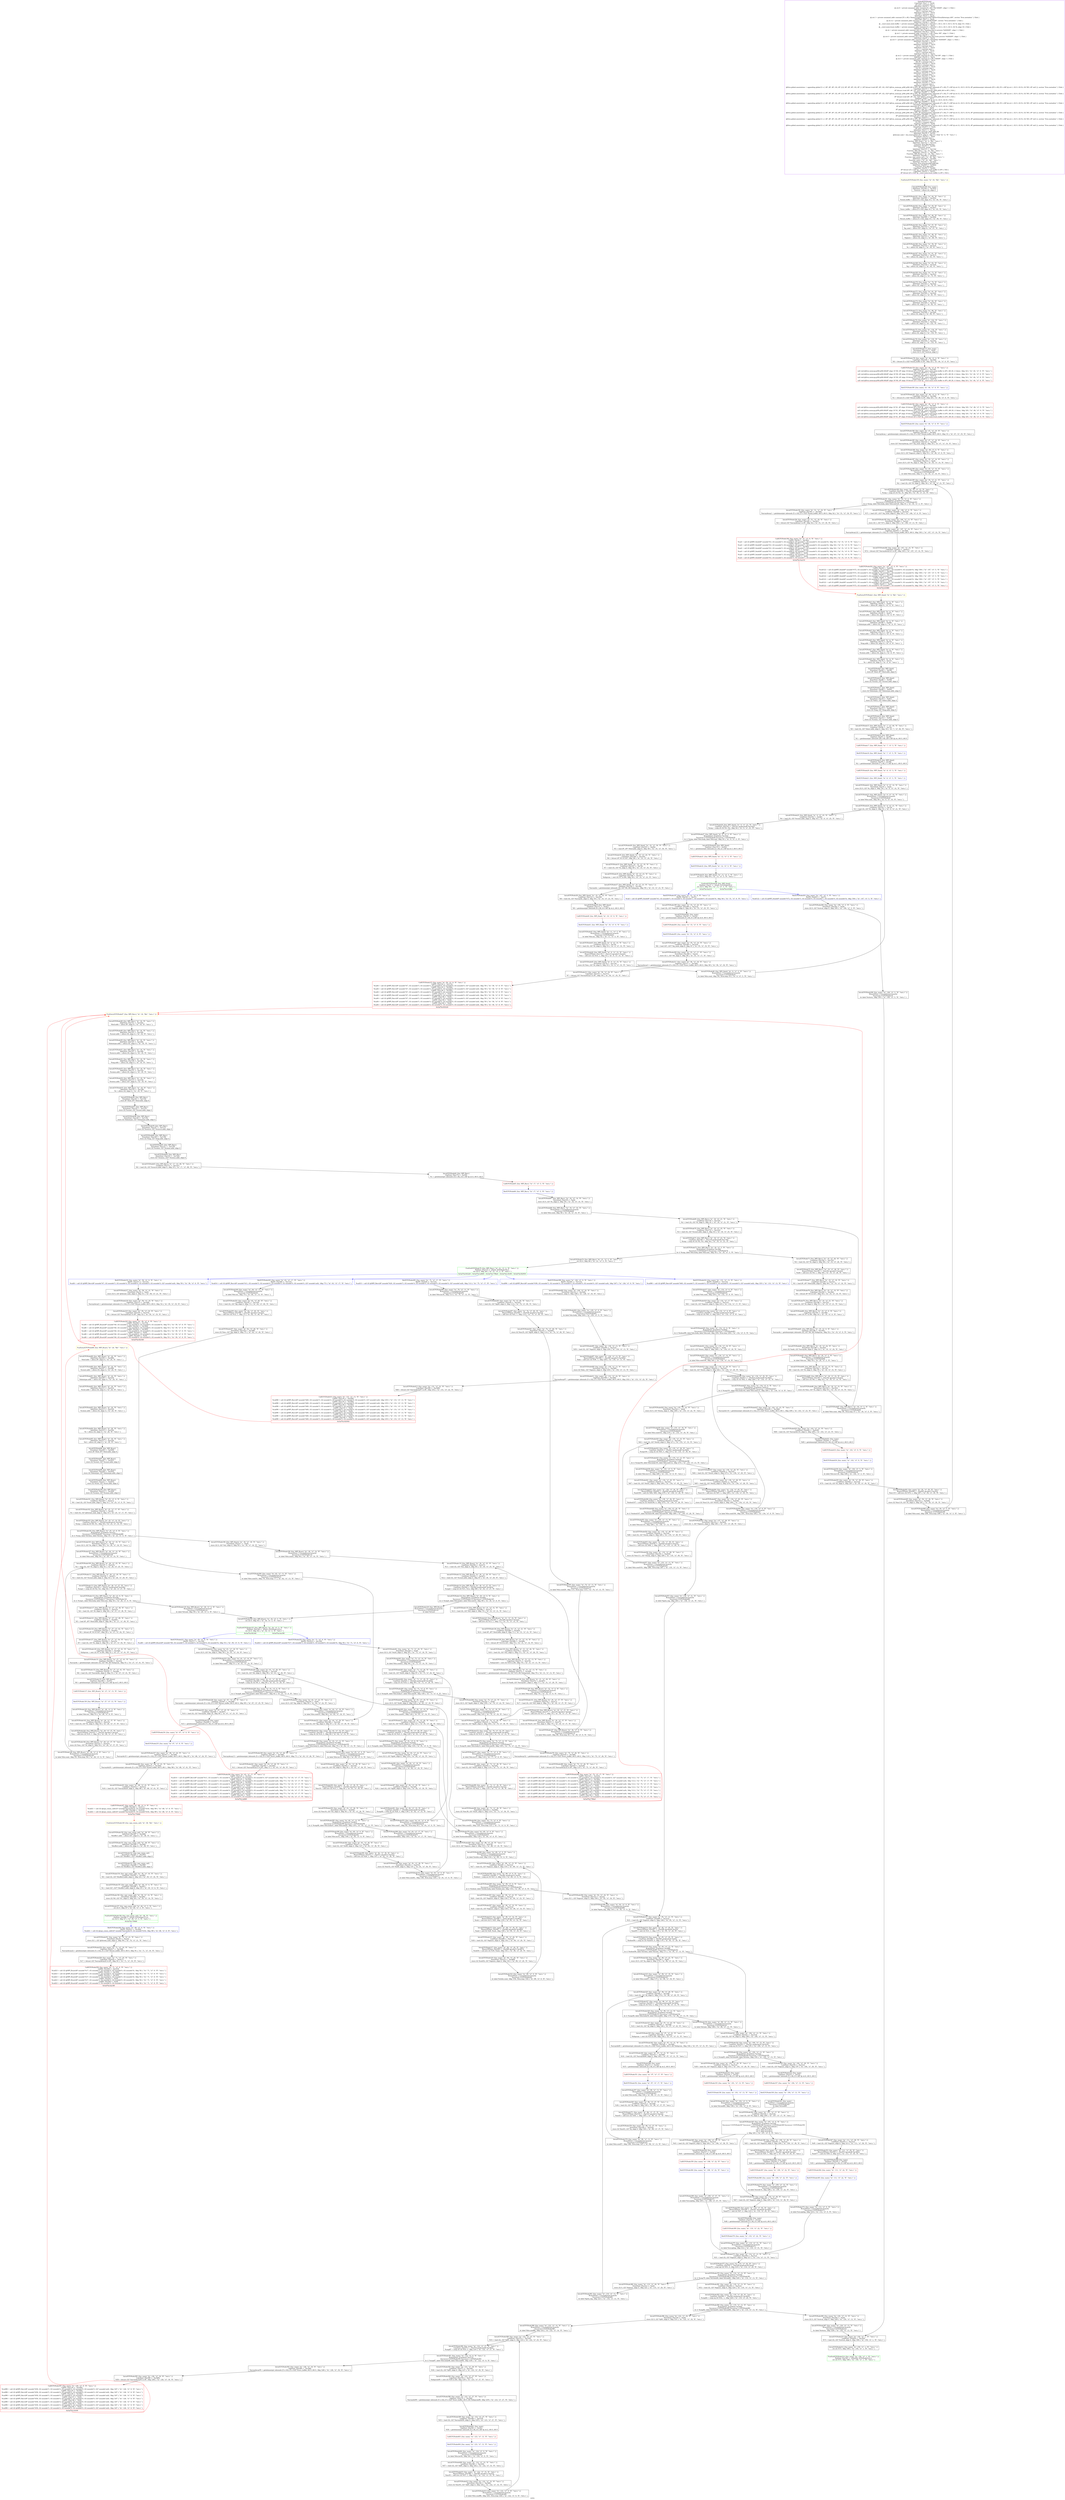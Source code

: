 digraph "ICFG" {
	label="ICFG";

	Node0x5af7fa18b830 [shape=record,color=purple,label="{GlobalICFGNode0\nCopyStmt: [Var1 \<-- Var0]  \n ptr null \{ constant data \}\nAddrStmt: [Var53 \<-- Var3]  \n @.str.6 = private unnamed_addr constant [5 x i8] c\"%d \\0A\\00\", align 1 \{ Glob  \}\nAddrStmt: [Var38 \<-- Var3]  \n i64 0 \{ constant data \}\nAddrStmt: [Var12 \<-- Var3]  \n i32 563 \{ constant data \}\nAddrStmt: [Var4 \<-- Var3]  \n @.str.1 = private unnamed_addr constant [51 x i8] c\"/home/cang/Documents/SVF-MPI/svf-llvm/lib/extapi.c\\00\", section \"llvm.metadata\" \{ Glob  \}\nAddrStmt: [Var7 \<-- Var3]  \n @.str.12 = private unnamed_addr constant [7 x i8] c\"MEMCPY\\00\", section \"llvm.metadata\" \{ Glob  \}\nAddrStmt: [Var49 \<-- Var3]  \n @__const.main.send_buffer = private unnamed_addr constant [5 x i32] [i32 1, i32 2, i32 3, i32 4, i32 5], align 16 \{ Glob  \}\nAddrStmt: [Var51 \<-- Var3]  \n @__const.main.bcast_buffer = private unnamed_addr constant [5 x i32] [i32 1, i32 2, i32 3, i32 4, i32 5], align 16 \{ Glob  \}\nAddrStmt: [Var36 \<-- Var3]  \n @.str = private unnamed_addr constant [28 x i8] c\"Sending data to process %d\\0A\\00\", align 1 \{ Glob  \}\nAddrStmt: [Var39 \<-- Var3]  \n @.str.1 = private unnamed_addr constant [7 x i8] c\"Data: \\00\", align 1 \{ Glob  \}\nAddrStmt: [Var45 \<-- Var3]  \n @.str.4 = private unnamed_addr constant [32 x i8] c\"Receiving data from process %d\\0A\\00\", align 1 \{ Glob  \}\nAddrStmt: [Var47 \<-- Var3]  \n @.str.5 = private unnamed_addr constant [14 x i8] c\"Data[%d]: %d\\0A\\00\", align 1 \{ Glob  \}\nAddrStmt: [Var364 \<-- Var3]  \n i32 5 \{ constant data \}\nAddrStmt: [Var365 \<-- Var3]  \n i32 4 \{ constant data \}\nAddrStmt: [Var22 \<-- Var3]  \n i32 1 \{ constant data \}\nAddrStmt: [Var6 \<-- Var3]  \n i32 0 \{ constant data \}\nAddrStmt: [Var41 \<-- Var3]  \n @.str.2 = private unnamed_addr constant [4 x i8] c\"%d \\00\", align 1 \{ Glob  \}\nAddrStmt: [Var43 \<-- Var3]  \n @.str.3 = private unnamed_addr constant [2 x i8] c\"\\0A\\00\", align 1 \{ Glob  \}\nAddrStmt: [Var340 \<-- Var3]  \n i64 20 \{ constant data \}\nAddrStmt: [Var341 \<-- Var3]  \n i1 false \{ constant data \}\nAddrStmt: [Var359 \<-- Var3]  \n i32 10 \{ constant data \}\nAddrStmt: [Var413 \<-- Var3]  \n i64 1 \{ constant data \}\nAddrStmt: [Var478 \<-- Var3]  \n i32 6 \{ constant data \}\nAddrStmt: [Var523 \<-- Var3]  \n i32 3 \{ constant data \}\nAddrStmt: [Var549 \<-- Var3]  \n i32 2 \{ constant data \}\nAddrStmt: [Var565 \<-- Var3]  \n i32 -1 \{ constant data \}\nAddrStmt: [Var9 \<-- Var13]  \n @llvm.global.annotations = appending global [1 x \{ i8*, i8*, i8*, i32, i8* \}] [\{ i8*, i8*, i8*, i32, i8* \} \{ i8* bitcast (void (i8*, i8*, i32, i32)* @llvm_memcpy_p0i8_p0i8_i64 to i8*), i8* getelementptr inbounds ([7 x i8], [7 x i8]* @.str.12, i32 0, i32 0), i8* getelementptr inbounds ([51 x i8], [51 x i8]* @.str.1, i32 0, i32 0), i32 563, i8* null \}], section \"llvm.metadata\" \{ Glob  \}\nCopyStmt: [Var10 \<-- Var11]  \n i8* bitcast (void (i8*, i8*, i32, i32)* @llvm_memcpy_p0i8_p0i8_i64 to i8*) \{ N/A \}\nGepStmt: [Var667 \<-- Var9]  \n @llvm.global.annotations = appending global [1 x \{ i8*, i8*, i8*, i32, i8* \}] [\{ i8*, i8*, i8*, i32, i8* \} \{ i8* bitcast (void (i8*, i8*, i32, i32)* @llvm_memcpy_p0i8_p0i8_i64 to i8*), i8* getelementptr inbounds ([7 x i8], [7 x i8]* @.str.12, i32 0, i32 0), i8* getelementptr inbounds ([51 x i8], [51 x i8]* @.str.1, i32 0, i32 0), i32 563, i8* null \}], section \"llvm.metadata\" \{ Glob  \}\nStoreStmt: [Var667 \<-- Var10]  \n i8* bitcast (void (i8*, i8*, i32, i32)* @llvm_memcpy_p0i8_p0i8_i64 to i8*) \{ N/A \}\nGepStmt: [Var8 \<-- Var7]  \n i8* getelementptr inbounds ([7 x i8], [7 x i8]* @.str.12, i32 0, i32 0) \{ N/A \}\nGepStmt: [Var668 \<-- Var9]  \n @llvm.global.annotations = appending global [1 x \{ i8*, i8*, i8*, i32, i8* \}] [\{ i8*, i8*, i8*, i32, i8* \} \{ i8* bitcast (void (i8*, i8*, i32, i32)* @llvm_memcpy_p0i8_p0i8_i64 to i8*), i8* getelementptr inbounds ([7 x i8], [7 x i8]* @.str.12, i32 0, i32 0), i8* getelementptr inbounds ([51 x i8], [51 x i8]* @.str.1, i32 0, i32 0), i32 563, i8* null \}], section \"llvm.metadata\" \{ Glob  \}\nStoreStmt: [Var668 \<-- Var8]  \n i8* getelementptr inbounds ([7 x i8], [7 x i8]* @.str.12, i32 0, i32 0) \{ N/A \}\nGepStmt: [Var5 \<-- Var4]  \n i8* getelementptr inbounds ([51 x i8], [51 x i8]* @.str.1, i32 0, i32 0) \{ N/A \}\nGepStmt: [Var669 \<-- Var9]  \n @llvm.global.annotations = appending global [1 x \{ i8*, i8*, i8*, i32, i8* \}] [\{ i8*, i8*, i8*, i32, i8* \} \{ i8* bitcast (void (i8*, i8*, i32, i32)* @llvm_memcpy_p0i8_p0i8_i64 to i8*), i8* getelementptr inbounds ([7 x i8], [7 x i8]* @.str.12, i32 0, i32 0), i8* getelementptr inbounds ([51 x i8], [51 x i8]* @.str.1, i32 0, i32 0), i32 563, i8* null \}], section \"llvm.metadata\" \{ Glob  \}\nStoreStmt: [Var669 \<-- Var5]  \n i8* getelementptr inbounds ([51 x i8], [51 x i8]* @.str.1, i32 0, i32 0) \{ N/A \}\nGepStmt: [Var670 \<-- Var9]  \n @llvm.global.annotations = appending global [1 x \{ i8*, i8*, i8*, i32, i8* \}] [\{ i8*, i8*, i8*, i32, i8* \} \{ i8* bitcast (void (i8*, i8*, i32, i32)* @llvm_memcpy_p0i8_p0i8_i64 to i8*), i8* getelementptr inbounds ([7 x i8], [7 x i8]* @.str.12, i32 0, i32 0), i8* getelementptr inbounds ([51 x i8], [51 x i8]* @.str.1, i32 0, i32 0), i32 563, i8* null \}], section \"llvm.metadata\" \{ Glob  \}\nStoreStmt: [Var670 \<-- Var12]  \n i32 563 \{ constant data \}\nGepStmt: [Var671 \<-- Var9]  \n @llvm.global.annotations = appending global [1 x \{ i8*, i8*, i8*, i32, i8* \}] [\{ i8*, i8*, i8*, i32, i8* \} \{ i8* bitcast (void (i8*, i8*, i32, i32)* @llvm_memcpy_p0i8_p0i8_i64 to i8*), i8* getelementptr inbounds ([7 x i8], [7 x i8]* @.str.12, i32 0, i32 0), i8* getelementptr inbounds ([51 x i8], [51 x i8]* @.str.1, i32 0, i32 0), i32 563, i8* null \}], section \"llvm.metadata\" \{ Glob  \}\nStoreStmt: [Var671 \<-- Var0]  \n i8* null \{ constant data \}\nAddrStmt: [Var11 \<-- Var14]  \nFunction: llvm_memcpy_p0i8_p0i8_i64 \nAddrStmt: [Var34 \<-- Var35]  \n @thread_rank = dso_local global i32 0, align 4, !dbg !0 \{ Glob \"ln\": 4, \"fl\": \"test.c\" \}\nStoreStmt: [Var34 \<-- Var6]  \n i32 0 \{ constant data \}\nAddrStmt: [Var55 \<-- Var56]  \nFunction: MPI_Send \{ \"ln\": 6, \"file\": \"test.c\" \}\nAddrStmt: [Var122 \<-- Var123]  \nFunction: llvm.dbg.declare \nAddrStmt: [Var93 \<-- Var94]  \nFunction: printf \nAddrStmt: [Var131 \<-- Var132]  \nFunction: MPI_Recv \{ \"ln\": 16, \"file\": \"test.c\" \}\nAddrStmt: [Var197 \<-- Var198]  \nFunction: MPI_Bcast \{ \"ln\": 24, \"file\": \"test.c\" \}\nAddrStmt: [Var282 \<-- Var283]  \nFunction: mpi_comm_call \{ \"ln\": 38, \"file\": \"test.c\" \}\nAddrStmt: [Var299 \<-- Var300]  \nFunction: main \{ \"ln\": 43, \"file\": \"test.c\" \}\nAddrStmt: [Var342 \<-- Var343]  \nFunction: llvm.memcpy.p0i8.p0i8.i64 \nAddrStmt: [Var663 \<-- Var664]  \nFunction: llvm.dbg.label \nCopyStmt: [Var50 \<-- Var49]  \n i8* bitcast ([5 x i32]* @__const.main.send_buffer to i8*) \{ N/A \}\nCopyStmt: [Var52 \<-- Var51]  \n i8* bitcast ([5 x i32]* @__const.main.bcast_buffer to i8*) \{ N/A \}}"];
	Node0x5af7fa18b830 -> Node0x5af7fa21abc0[style=solid];
	Node0x5af7fa158860 [shape=record,color=yellow,label="{FunEntryICFGNode1 \{fun: MPI_Send\{ \"ln\": 6, \"file\": \"test.c\" \}\}}"];
	Node0x5af7fa158860 -> Node0x5af7fa1b0c10[style=solid];
	Node0x5af7fa1b0c10 [shape=record,color=black,label="{IntraICFGNode2 \{fun: MPI_Send\{ \"ln\": 6, \"fl\": \"test.c\" \}\}\nAddrStmt: [Var64 \<-- Var65]  \n   %buf.addr = alloca i8*, align 8 \{ \"ln\": 6, \"fl\": \"test.c\" \}}"];
	Node0x5af7fa1b0c10 -> Node0x5af7fa1dec70[style=solid];
	Node0x5af7fa1dec70 [shape=record,color=black,label="{IntraICFGNode3 \{fun: MPI_Send\{ \"ln\": 6, \"fl\": \"test.c\" \}\}\nAddrStmt: [Var66 \<-- Var67]  \n   %count.addr = alloca i32, align 4 \{ \"ln\": 6, \"fl\": \"test.c\" \}}"];
	Node0x5af7fa1dec70 -> Node0x5af7fa184700[style=solid];
	Node0x5af7fa184700 [shape=record,color=black,label="{IntraICFGNode4 \{fun: MPI_Send\{ \"ln\": 6, \"fl\": \"test.c\" \}\}\nAddrStmt: [Var68 \<-- Var69]  \n   %datatype.addr = alloca i32, align 4 \{ \"ln\": 6, \"fl\": \"test.c\" \}}"];
	Node0x5af7fa184700 -> Node0x5af7fa1af280[style=solid];
	Node0x5af7fa1af280 [shape=record,color=black,label="{IntraICFGNode5 \{fun: MPI_Send\{ \"ln\": 6, \"fl\": \"test.c\" \}\}\nAddrStmt: [Var70 \<-- Var71]  \n   %dest.addr = alloca i32, align 4 \{ \"ln\": 6, \"fl\": \"test.c\" \}}"];
	Node0x5af7fa1af280 -> Node0x5af7fa1a7b40[style=solid];
	Node0x5af7fa1a7b40 [shape=record,color=black,label="{IntraICFGNode6 \{fun: MPI_Send\{ \"ln\": 6, \"fl\": \"test.c\" \}\}\nAddrStmt: [Var72 \<-- Var73]  \n   %tag.addr = alloca i32, align 4 \{ \"ln\": 6, \"fl\": \"test.c\" \}}"];
	Node0x5af7fa1a7b40 -> Node0x5af7fa17c8e0[style=solid];
	Node0x5af7fa17c8e0 [shape=record,color=black,label="{IntraICFGNode7 \{fun: MPI_Send\{ \"ln\": 6, \"fl\": \"test.c\" \}\}\nAddrStmt: [Var74 \<-- Var75]  \n   %comm.addr = alloca i32, align 4 \{ \"ln\": 6, \"fl\": \"test.c\" \}}"];
	Node0x5af7fa17c8e0 -> Node0x5af7fa1b0760[style=solid];
	Node0x5af7fa1b0760 [shape=record,color=black,label="{IntraICFGNode8 \{fun: MPI_Send\{ \"ln\": 9, \"fl\": \"test.c\" \}\}\nAddrStmt: [Var76 \<-- Var77]  \n   %i = alloca i32, align 4 \{ \"ln\": 9, \"fl\": \"test.c\" \}}"];
	Node0x5af7fa1b0760 -> Node0x5af7fa191ec0[style=solid];
	Node0x5af7fa191ec0 [shape=record,color=black,label="{IntraICFGNode9 \{fun: MPI_Send\}\nStoreStmt: [Var64 \<-- Var58]  \n   store i8* %buf, i8** %buf.addr, align 8 }"];
	Node0x5af7fa191ec0 -> Node0x5af7fa17c610[style=solid];
	Node0x5af7fa17c610 [shape=record,color=black,label="{IntraICFGNode10 \{fun: MPI_Send\}\nStoreStmt: [Var66 \<-- Var59]  \n   store i32 %count, i32* %count.addr, align 4 }"];
	Node0x5af7fa17c610 -> Node0x5af7fa1b4180[style=solid];
	Node0x5af7fa1b4180 [shape=record,color=black,label="{IntraICFGNode11 \{fun: MPI_Send\}\nStoreStmt: [Var68 \<-- Var60]  \n   store i32 %datatype, i32* %datatype.addr, align 4 }"];
	Node0x5af7fa1b4180 -> Node0x5af7fa191ab0[style=solid];
	Node0x5af7fa191ab0 [shape=record,color=black,label="{IntraICFGNode12 \{fun: MPI_Send\}\nStoreStmt: [Var70 \<-- Var61]  \n   store i32 %dest, i32* %dest.addr, align 4 }"];
	Node0x5af7fa191ab0 -> Node0x5af7fa1b4470[style=solid];
	Node0x5af7fa1b4470 [shape=record,color=black,label="{IntraICFGNode13 \{fun: MPI_Send\}\nStoreStmt: [Var72 \<-- Var62]  \n   store i32 %tag, i32* %tag.addr, align 4 }"];
	Node0x5af7fa1b4470 -> Node0x5af7fa1b4700[style=solid];
	Node0x5af7fa1b4700 [shape=record,color=black,label="{IntraICFGNode14 \{fun: MPI_Send\}\nStoreStmt: [Var74 \<-- Var63]  \n   store i32 %comm, i32* %comm.addr, align 4 }"];
	Node0x5af7fa1b4700 -> Node0x5af7fa191690[style=solid];
	Node0x5af7fa191690 [shape=record,color=black,label="{IntraICFGNode15 \{fun: MPI_Send\{ \"ln\": 7, \"cl\": 44, \"fl\": \"test.c\" \}\}\nLoadStmt: [Var90 \<-- Var70]  \n   %0 = load i32, i32* %dest.addr, align 4, !dbg !34 \{ \"ln\": 7, \"cl\": 44, \"fl\": \"test.c\" \}}"];
	Node0x5af7fa191690 -> Node0x5af7fa191920[style=solid];
	Node0x5af7fa191920 [shape=record,color=black,label="{IntraICFGNode16 \{fun: MPI_Send\}\nGepStmt: [Var91 \<-- Var36]  \n   %1 = getelementptr inbounds [28 x i8], [28 x i8]* @.str, i64 0, i64 0 }"];
	Node0x5af7fa191920 -> Node0x5af7fa179a60[style=solid];
	Node0x5af7fa179a60 [shape=record,color=red,label="{CallICFGNode17 \{fun: MPI_Send\{ \"ln\": 7, \"cl\": 5, \"fl\": \"test.c\" \}\}}"];
	Node0x5af7fa179a60 -> Node0x5af7fa1dc5f0[style=solid];
	Node0x5af7fa1dc5f0 [shape=record,color=blue,label="{RetICFGNode18 \{fun: MPI_Send\{ \"ln\": 7, \"cl\": 5, \"fl\": \"test.c\" \}\}}"];
	Node0x5af7fa1dc5f0 -> Node0x5af7fa1dc930[style=solid];
	Node0x5af7fa1dc930 [shape=record,color=black,label="{IntraICFGNode19 \{fun: MPI_Send\}\nGepStmt: [Var95 \<-- Var39]  \n   %2 = getelementptr inbounds [7 x i8], [7 x i8]* @.str.1, i64 0, i64 0 }"];
	Node0x5af7fa1dc930 -> Node0x5af7fa1a6460[style=solid];
	Node0x5af7fa1a6460 [shape=record,color=red,label="{CallICFGNode20 \{fun: MPI_Send\{ \"ln\": 8, \"cl\": 5, \"fl\": \"test.c\" \}\}}"];
	Node0x5af7fa1a6460 -> Node0x5af7fa1b2f70[style=solid];
	Node0x5af7fa1b2f70 [shape=record,color=blue,label="{RetICFGNode21 \{fun: MPI_Send\{ \"ln\": 8, \"cl\": 5, \"fl\": \"test.c\" \}\}}"];
	Node0x5af7fa1b2f70 -> Node0x5af7fa1b32b0[style=solid];
	Node0x5af7fa1b32b0 [shape=record,color=black,label="{IntraICFGNode22 \{fun: MPI_Send\{ \"ln\": 9, \"cl\": 14, \"fl\": \"test.c\" \}\}\nStoreStmt: [Var76 \<-- Var6]  \n   store i32 0, i32* %i, align 4, !dbg !39 \{ \"ln\": 9, \"cl\": 14, \"fl\": \"test.c\" \}}"];
	Node0x5af7fa1b32b0 -> Node0x5af7fa1f3c70[style=solid];
	Node0x5af7fa1f3c70 [shape=record,color=black,label="{IntraICFGNode23 \{fun: MPI_Send\{ \"ln\": 9, \"cl\": 10, \"fl\": \"test.c\" \}\}\nBranchStmt: [ Unconditional branch]\nSuccessor 0 ICFGNode24   \n   br label %for.cond, !dbg !40 \{ \"ln\": 9, \"cl\": 10, \"fl\": \"test.c\" \}}"];
	Node0x5af7fa1f3c70 -> Node0x5af7fa1f3f00[style=solid];
	Node0x5af7fa1f3f00 [shape=record,color=black,label="{IntraICFGNode24 \{fun: MPI_Send\{ \"ln\": 9, \"cl\": 21, \"fl\": \"test.c\" \}\}\nLoadStmt: [Var101 \<-- Var76]  \n   %3 = load i32, i32* %i, align 4, !dbg !41 \{ \"ln\": 9, \"cl\": 21, \"fl\": \"test.c\" \}}"];
	Node0x5af7fa1f3f00 -> Node0x5af7fa1f4190[style=solid];
	Node0x5af7fa1f4190 [shape=record,color=black,label="{IntraICFGNode25 \{fun: MPI_Send\{ \"ln\": 9, \"cl\": 25, \"fl\": \"test.c\" \}\}\nLoadStmt: [Var102 \<-- Var66]  \n   %4 = load i32, i32* %count.addr, align 4, !dbg !43 \{ \"ln\": 9, \"cl\": 25, \"fl\": \"test.c\" \}}"];
	Node0x5af7fa1f4190 -> Node0x5af7fa2041e0[style=solid];
	Node0x5af7fa2041e0 [shape=record,color=black,label="{IntraICFGNode26 \{fun: MPI_Send\{ \"ln\": 9, \"cl\": 23, \"fl\": \"test.c\" \}\}\nCmpStmt: [Var103 \<-- (Var101 predicate40 Var102)]  \n   %cmp = icmp slt i32 %3, %4, !dbg !44 \{ \"ln\": 9, \"cl\": 23, \"fl\": \"test.c\" \}}"];
	Node0x5af7fa2041e0 -> Node0x5af7fa204400[style=solid];
	Node0x5af7fa204400 [shape=record,color=black,label="{IntraICFGNode27 \{fun: MPI_Send\{ \"ln\": 9, \"cl\": 5, \"fl\": \"test.c\" \}\}\nBranchStmt: [Condition Var103]\nSuccessor 0 ICFGNode28   Successor 1 ICFGNode29   \n   br i1 %cmp, label %for.body, label %for.end, !dbg !45 \{ \"ln\": 9, \"cl\": 5, \"fl\": \"test.c\" \}}"];
	Node0x5af7fa204400 -> Node0x5af7fa2046b0[style=solid];
	Node0x5af7fa204400 -> Node0x5af7fa204920[style=solid];
	Node0x5af7fa2046b0 [shape=record,color=black,label="{IntraICFGNode28 \{fun: MPI_Send\{ \"ln\": 10, \"cl\": 30, \"fl\": \"test.c\" \}\}\nLoadStmt: [Var105 \<-- Var64]  \n   %5 = load i8*, i8** %buf.addr, align 8, !dbg !46 \{ \"ln\": 10, \"cl\": 30, \"fl\": \"test.c\" \}}"];
	Node0x5af7fa2046b0 -> Node0x5af7fa204bb0[style=solid];
	Node0x5af7fa204920 [shape=record,color=black,label="{IntraICFGNode29 \{fun: MPI_Send\}\nGepStmt: [Var119 \<-- Var43]  \n   %11 = getelementptr inbounds [2 x i8], [2 x i8]* @.str.3, i64 0, i64 0 }"];
	Node0x5af7fa204920 -> Node0x5af7fa1b5630[style=solid];
	Node0x5af7fa204bb0 [shape=record,color=black,label="{IntraICFGNode30 \{fun: MPI_Send\{ \"ln\": 10, \"cl\": 24, \"fl\": \"test.c\" \}\}\nCopyStmt: [Var106 \<-- Var105]  \n   %6 = bitcast i8* %5 to i32*, !dbg !48 \{ \"ln\": 10, \"cl\": 24, \"fl\": \"test.c\" \}}"];
	Node0x5af7fa204bb0 -> Node0x5af7fa205280[style=solid];
	Node0x5af7fa1b5630 [shape=record,color=red,label="{CallICFGNode31 \{fun: MPI_Send\{ \"ln\": 12, \"cl\": 5, \"fl\": \"test.c\" \}\}}"];
	Node0x5af7fa1b5630 -> Node0x5af7fa204f40[style=solid];
	Node0x5af7fa204f40 [shape=record,color=blue,label="{RetICFGNode32 \{fun: MPI_Send\{ \"ln\": 12, \"cl\": 5, \"fl\": \"test.c\" \}\}}"];
	Node0x5af7fa204f40 -> Node0x5af7fa205510[style=solid];
	Node0x5af7fa205280 [shape=record,color=black,label="{IntraICFGNode33 \{fun: MPI_Send\{ \"ln\": 10, \"cl\": 35, \"fl\": \"test.c\" \}\}\nLoadStmt: [Var107 \<-- Var76]  \n   %7 = load i32, i32* %i, align 4, !dbg !49 \{ \"ln\": 10, \"cl\": 35, \"fl\": \"test.c\" \}}"];
	Node0x5af7fa205280 -> Node0x5af7fa2057a0[style=solid];
	Node0x5af7fa205510 [shape=record,color=black,label="{IntraICFGNode34 \{fun: MPI_Send\{ \"ln\": 13, \"cl\": 5, \"fl\": \"test.c\" \}\}\n   ret i32 0, !dbg !59 \{ \"ln\": 13, \"cl\": 5, \"fl\": \"test.c\" \}}"];
	Node0x5af7fa205510 -> Node0x5af7fa205a30[style=solid];
	Node0x5af7fa2057a0 [shape=record,color=black,label="{IntraICFGNode35 \{fun: MPI_Send\{ \"ln\": 10, \"cl\": 23, \"fl\": \"test.c\" \}\}\nCopyStmt: [Var108 \<-- Var107]  \n   %idxprom = sext i32 %7 to i64, !dbg !50 \{ \"ln\": 10, \"cl\": 23, \"fl\": \"test.c\" \}}"];
	Node0x5af7fa2057a0 -> Node0x5af7fa205ca0[style=solid];
	Node0x5af7fa205a30 [shape=record,color=green,label="{FunExitICFGNode36 \{fun: MPI_Send\}\nPhiStmt: [Var57 \<-- ([Var6, ICFGNode34],)]  \n   ret i32 0, !dbg !59 \{ \"ln\": 13, \"cl\": 5, \"fl\": \"test.c\" \}|{<s0>0x5af7fa14a210|<s1>0x5af7fa1d1880}}"];
	Node0x5af7fa205a30:s0 -> Node0x5af7fa2204c0[style=solid,color=blue];
	Node0x5af7fa205a30:s1 -> Node0x5af7fa2214e0[style=solid,color=blue];
	Node0x5af7fa205ca0 [shape=record,color=black,label="{IntraICFGNode37 \{fun: MPI_Send\{ \"ln\": 10, \"cl\": 23, \"fl\": \"test.c\" \}\}\nGepStmt: [Var109 \<-- Var106]  \n   %arrayidx = getelementptr inbounds i32, i32* %6, i64 %idxprom, !dbg !50 \{ \"ln\": 10, \"cl\": 23, \"fl\": \"test.c\" \}}"];
	Node0x5af7fa205ca0 -> Node0x5af7fa205f30[style=solid];
	Node0x5af7fa205f30 [shape=record,color=black,label="{IntraICFGNode38 \{fun: MPI_Send\{ \"ln\": 10, \"cl\": 23, \"fl\": \"test.c\" \}\}\nLoadStmt: [Var110 \<-- Var109]  \n   %8 = load i32, i32* %arrayidx, align 4, !dbg !50 \{ \"ln\": 10, \"cl\": 23, \"fl\": \"test.c\" \}}"];
	Node0x5af7fa205f30 -> Node0x5af7fa2061c0[style=solid];
	Node0x5af7fa2061c0 [shape=record,color=black,label="{IntraICFGNode39 \{fun: MPI_Send\}\nGepStmt: [Var111 \<-- Var41]  \n   %9 = getelementptr inbounds [4 x i8], [4 x i8]* @.str.2, i64 0, i64 0 }"];
	Node0x5af7fa2061c0 -> Node0x5af7fa12fc40[style=solid];
	Node0x5af7fa12fc40 [shape=record,color=red,label="{CallICFGNode40 \{fun: MPI_Send\{ \"ln\": 10, \"cl\": 9, \"fl\": \"test.c\" \}\}}"];
	Node0x5af7fa12fc40 -> Node0x5af7fa206550[style=solid];
	Node0x5af7fa206550 [shape=record,color=blue,label="{RetICFGNode41 \{fun: MPI_Send\{ \"ln\": 10, \"cl\": 9, \"fl\": \"test.c\" \}\}}"];
	Node0x5af7fa206550 -> Node0x5af7fa206890[style=solid];
	Node0x5af7fa206890 [shape=record,color=black,label="{IntraICFGNode42 \{fun: MPI_Send\{ \"ln\": 11, \"cl\": 5, \"fl\": \"test.c\" \}\}\nBranchStmt: [ Unconditional branch]\nSuccessor 0 ICFGNode43   \n   br label %for.inc, !dbg !52 \{ \"ln\": 11, \"cl\": 5, \"fl\": \"test.c\" \}}"];
	Node0x5af7fa206890 -> Node0x5af7fa206b20[style=solid];
	Node0x5af7fa206b20 [shape=record,color=black,label="{IntraICFGNode43 \{fun: MPI_Send\{ \"ln\": 9, \"cl\": 33, \"fl\": \"test.c\" \}\}\nLoadStmt: [Var115 \<-- Var76]  \n   %10 = load i32, i32* %i, align 4, !dbg !53 \{ \"ln\": 9, \"cl\": 33, \"fl\": \"test.c\" \}}"];
	Node0x5af7fa206b20 -> Node0x5af7fa206db0[style=solid];
	Node0x5af7fa206db0 [shape=record,color=black,label="{IntraICFGNode44 \{fun: MPI_Send\{ \"ln\": 9, \"cl\": 33, \"fl\": \"test.c\" \}\}\nBinaryOPStmt: [Var116 \<-- (Var115 opcode13 Var22)]  \n   %inc = add nsw i32 %10, 1, !dbg !53 \{ \"ln\": 9, \"cl\": 33, \"fl\": \"test.c\" \}}"];
	Node0x5af7fa206db0 -> Node0x5af7fa207040[style=solid];
	Node0x5af7fa207040 [shape=record,color=black,label="{IntraICFGNode45 \{fun: MPI_Send\{ \"ln\": 9, \"cl\": 33, \"fl\": \"test.c\" \}\}\nStoreStmt: [Var76 \<-- Var116]  \n   store i32 %inc, i32* %i, align 4, !dbg !53 \{ \"ln\": 9, \"cl\": 33, \"fl\": \"test.c\" \}}"];
	Node0x5af7fa207040 -> Node0x5af7fa2072d0[style=solid];
	Node0x5af7fa2072d0 [shape=record,color=black,label="{IntraICFGNode46 \{fun: MPI_Send\{ \"ln\": 9, \"cl\": 5, \"fl\": \"test.c\" \}\}\nBranchStmt: [ Unconditional branch]\nSuccessor 0 ICFGNode24   \n   br label %for.cond, !dbg !54, !llvm.loop !55 \{ \"ln\": 9, \"cl\": 5, \"fl\": \"test.c\" \}}"];
	Node0x5af7fa2072d0 -> Node0x5af7fa1f3f00[style=solid];
	Node0x5af7fa207620 [shape=record,color=yellow,label="{FunEntryICFGNode47 \{fun: MPI_Recv\{ \"ln\": 16, \"file\": \"test.c\" \}\}}"];
	Node0x5af7fa207620 -> Node0x5af7fa2077e0[style=solid];
	Node0x5af7fa2077e0 [shape=record,color=black,label="{IntraICFGNode48 \{fun: MPI_Recv\{ \"ln\": 16, \"fl\": \"test.c\" \}\}\nAddrStmt: [Var141 \<-- Var142]  \n   %buf.addr = alloca i8*, align 8 \{ \"ln\": 16, \"fl\": \"test.c\" \}}"];
	Node0x5af7fa2077e0 -> Node0x5af7fa207a30[style=solid];
	Node0x5af7fa207a30 [shape=record,color=black,label="{IntraICFGNode49 \{fun: MPI_Recv\{ \"ln\": 16, \"fl\": \"test.c\" \}\}\nAddrStmt: [Var143 \<-- Var144]  \n   %count.addr = alloca i32, align 4 \{ \"ln\": 16, \"fl\": \"test.c\" \}}"];
	Node0x5af7fa207a30 -> Node0x5af7fa207c80[style=solid];
	Node0x5af7fa207c80 [shape=record,color=black,label="{IntraICFGNode50 \{fun: MPI_Recv\{ \"ln\": 16, \"fl\": \"test.c\" \}\}\nAddrStmt: [Var145 \<-- Var146]  \n   %datatype.addr = alloca i32, align 4 \{ \"ln\": 16, \"fl\": \"test.c\" \}}"];
	Node0x5af7fa207c80 -> Node0x5af7fa207ed0[style=solid];
	Node0x5af7fa207ed0 [shape=record,color=black,label="{IntraICFGNode51 \{fun: MPI_Recv\{ \"ln\": 16, \"fl\": \"test.c\" \}\}\nAddrStmt: [Var147 \<-- Var148]  \n   %source.addr = alloca i32, align 4 \{ \"ln\": 16, \"fl\": \"test.c\" \}}"];
	Node0x5af7fa207ed0 -> Node0x5af7fa208120[style=solid];
	Node0x5af7fa208120 [shape=record,color=black,label="{IntraICFGNode52 \{fun: MPI_Recv\{ \"ln\": 16, \"fl\": \"test.c\" \}\}\nAddrStmt: [Var149 \<-- Var150]  \n   %tag.addr = alloca i32, align 4 \{ \"ln\": 16, \"fl\": \"test.c\" \}}"];
	Node0x5af7fa208120 -> Node0x5af7fa208370[style=solid];
	Node0x5af7fa208370 [shape=record,color=black,label="{IntraICFGNode53 \{fun: MPI_Recv\{ \"ln\": 16, \"fl\": \"test.c\" \}\}\nAddrStmt: [Var151 \<-- Var152]  \n   %comm.addr = alloca i32, align 4 \{ \"ln\": 16, \"fl\": \"test.c\" \}}"];
	Node0x5af7fa208370 -> Node0x5af7fa2085c0[style=solid];
	Node0x5af7fa2085c0 [shape=record,color=black,label="{IntraICFGNode54 \{fun: MPI_Recv\{ \"ln\": 16, \"fl\": \"test.c\" \}\}\nAddrStmt: [Var153 \<-- Var154]  \n   %status.addr = alloca i32*, align 8 \{ \"ln\": 16, \"fl\": \"test.c\" \}}"];
	Node0x5af7fa2085c0 -> Node0x5af7fa208810[style=solid];
	Node0x5af7fa208810 [shape=record,color=black,label="{IntraICFGNode55 \{fun: MPI_Recv\{ \"ln\": 18, \"fl\": \"test.c\" \}\}\nAddrStmt: [Var155 \<-- Var156]  \n   %i = alloca i32, align 4 \{ \"ln\": 18, \"fl\": \"test.c\" \}}"];
	Node0x5af7fa208810 -> Node0x5af7fa208a60[style=solid];
	Node0x5af7fa208a60 [shape=record,color=black,label="{IntraICFGNode56 \{fun: MPI_Recv\}\nStoreStmt: [Var141 \<-- Var134]  \n   store i8* %buf, i8** %buf.addr, align 8 }"];
	Node0x5af7fa208a60 -> Node0x5af7fa208cb0[style=solid];
	Node0x5af7fa208cb0 [shape=record,color=black,label="{IntraICFGNode57 \{fun: MPI_Recv\}\nStoreStmt: [Var143 \<-- Var135]  \n   store i32 %count, i32* %count.addr, align 4 }"];
	Node0x5af7fa208cb0 -> Node0x5af7fa208f00[style=solid];
	Node0x5af7fa208f00 [shape=record,color=black,label="{IntraICFGNode58 \{fun: MPI_Recv\}\nStoreStmt: [Var145 \<-- Var136]  \n   store i32 %datatype, i32* %datatype.addr, align 4 }"];
	Node0x5af7fa208f00 -> Node0x5af7fa209150[style=solid];
	Node0x5af7fa209150 [shape=record,color=black,label="{IntraICFGNode59 \{fun: MPI_Recv\}\nStoreStmt: [Var147 \<-- Var137]  \n   store i32 %source, i32* %source.addr, align 4 }"];
	Node0x5af7fa209150 -> Node0x5af7fa209ba0[style=solid];
	Node0x5af7fa209ba0 [shape=record,color=black,label="{IntraICFGNode60 \{fun: MPI_Recv\}\nStoreStmt: [Var149 \<-- Var138]  \n   store i32 %tag, i32* %tag.addr, align 4 }"];
	Node0x5af7fa209ba0 -> Node0x5af7fa209df0[style=solid];
	Node0x5af7fa209df0 [shape=record,color=black,label="{IntraICFGNode61 \{fun: MPI_Recv\}\nStoreStmt: [Var151 \<-- Var139]  \n   store i32 %comm, i32* %comm.addr, align 4 }"];
	Node0x5af7fa209df0 -> Node0x5af7fa20a040[style=solid];
	Node0x5af7fa20a040 [shape=record,color=black,label="{IntraICFGNode62 \{fun: MPI_Recv\}\nStoreStmt: [Var153 \<-- Var140]  \n   store i32* %status, i32** %status.addr, align 8 }"];
	Node0x5af7fa20a040 -> Node0x5af7fa20a290[style=solid];
	Node0x5af7fa20a290 [shape=record,color=black,label="{IntraICFGNode63 \{fun: MPI_Recv\{ \"ln\": 17, \"cl\": 48, \"fl\": \"test.c\" \}\}\nLoadStmt: [Var171 \<-- Var147]  \n   %0 = load i32, i32* %source.addr, align 4, !dbg !35 \{ \"ln\": 17, \"cl\": 48, \"fl\": \"test.c\" \}}"];
	Node0x5af7fa20a290 -> Node0x5af7fa20a4e0[style=solid];
	Node0x5af7fa20a4e0 [shape=record,color=black,label="{IntraICFGNode64 \{fun: MPI_Recv\}\nGepStmt: [Var172 \<-- Var45]  \n   %1 = getelementptr inbounds [32 x i8], [32 x i8]* @.str.4, i64 0, i64 0 }"];
	Node0x5af7fa20a4e0 -> Node0x5af7fa16dcb0[style=solid];
	Node0x5af7fa16dcb0 [shape=record,color=red,label="{CallICFGNode65 \{fun: MPI_Recv\{ \"ln\": 17, \"cl\": 5, \"fl\": \"test.c\" \}\}}"];
	Node0x5af7fa16dcb0 -> Node0x5af7fa20a810[style=solid];
	Node0x5af7fa20a810 [shape=record,color=blue,label="{RetICFGNode66 \{fun: MPI_Recv\{ \"ln\": 17, \"cl\": 5, \"fl\": \"test.c\" \}\}}"];
	Node0x5af7fa20a810 -> Node0x5af7fa20ab10[style=solid];
	Node0x5af7fa20ab10 [shape=record,color=black,label="{IntraICFGNode67 \{fun: MPI_Recv\{ \"ln\": 18, \"cl\": 14, \"fl\": \"test.c\" \}\}\nStoreStmt: [Var155 \<-- Var6]  \n   store i32 0, i32* %i, align 4, !dbg !39 \{ \"ln\": 18, \"cl\": 14, \"fl\": \"test.c\" \}}"];
	Node0x5af7fa20ab10 -> Node0x5af7fa20ad60[style=solid];
	Node0x5af7fa20ad60 [shape=record,color=black,label="{IntraICFGNode68 \{fun: MPI_Recv\{ \"ln\": 18, \"cl\": 10, \"fl\": \"test.c\" \}\}\nBranchStmt: [ Unconditional branch]\nSuccessor 0 ICFGNode69   \n   br label %for.cond, !dbg !40 \{ \"ln\": 18, \"cl\": 10, \"fl\": \"test.c\" \}}"];
	Node0x5af7fa20ad60 -> Node0x5af7fa20afd0[style=solid];
	Node0x5af7fa20afd0 [shape=record,color=black,label="{IntraICFGNode69 \{fun: MPI_Recv\{ \"ln\": 18, \"cl\": 21, \"fl\": \"test.c\" \}\}\nLoadStmt: [Var178 \<-- Var155]  \n   %2 = load i32, i32* %i, align 4, !dbg !41 \{ \"ln\": 18, \"cl\": 21, \"fl\": \"test.c\" \}}"];
	Node0x5af7fa20afd0 -> Node0x5af7fa20b260[style=solid];
	Node0x5af7fa20b260 [shape=record,color=black,label="{IntraICFGNode70 \{fun: MPI_Recv\{ \"ln\": 18, \"cl\": 25, \"fl\": \"test.c\" \}\}\nLoadStmt: [Var179 \<-- Var143]  \n   %3 = load i32, i32* %count.addr, align 4, !dbg !43 \{ \"ln\": 18, \"cl\": 25, \"fl\": \"test.c\" \}}"];
	Node0x5af7fa20b260 -> Node0x5af7fa20b4f0[style=solid];
	Node0x5af7fa20b4f0 [shape=record,color=black,label="{IntraICFGNode71 \{fun: MPI_Recv\{ \"ln\": 18, \"cl\": 23, \"fl\": \"test.c\" \}\}\nCmpStmt: [Var180 \<-- (Var178 predicate40 Var179)]  \n   %cmp = icmp slt i32 %2, %3, !dbg !44 \{ \"ln\": 18, \"cl\": 23, \"fl\": \"test.c\" \}}"];
	Node0x5af7fa20b4f0 -> Node0x5af7fa20b780[style=solid];
	Node0x5af7fa20b780 [shape=record,color=black,label="{IntraICFGNode72 \{fun: MPI_Recv\{ \"ln\": 18, \"cl\": 5, \"fl\": \"test.c\" \}\}\nBranchStmt: [Condition Var180]\nSuccessor 0 ICFGNode73   Successor 1 ICFGNode74   \n   br i1 %cmp, label %for.body, label %for.end, !dbg !45 \{ \"ln\": 18, \"cl\": 5, \"fl\": \"test.c\" \}}"];
	Node0x5af7fa20b780 -> Node0x5af7fa20ba30[style=solid];
	Node0x5af7fa20b780 -> Node0x5af7fa20c0a0[style=solid];
	Node0x5af7fa20ba30 [shape=record,color=black,label="{IntraICFGNode73 \{fun: MPI_Recv\{ \"ln\": 19, \"cl\": 26, \"fl\": \"test.c\" \}\}\nLoadStmt: [Var182 \<-- Var155]  \n   %4 = load i32, i32* %i, align 4, !dbg !46 \{ \"ln\": 19, \"cl\": 26, \"fl\": \"test.c\" \}}"];
	Node0x5af7fa20ba30 -> Node0x5af7fa20c330[style=solid];
	Node0x5af7fa20c0a0 [shape=record,color=black,label="{IntraICFGNode74 \{fun: MPI_Recv\{ \"ln\": 21, \"cl\": 5, \"fl\": \"test.c\" \}\}\n   ret i32 0, !dbg !60 \{ \"ln\": 21, \"cl\": 5, \"fl\": \"test.c\" \}}"];
	Node0x5af7fa20c0a0 -> Node0x5af7fa20c5c0[style=solid];
	Node0x5af7fa20c330 [shape=record,color=black,label="{IntraICFGNode75 \{fun: MPI_Recv\{ \"ln\": 19, \"cl\": 28, \"fl\": \"test.c\" \}\}\nBinaryOPStmt: [Var183 \<-- (Var182 opcode13 Var22)]  \n   %add = add nsw i32 %4, 1, !dbg !48 \{ \"ln\": 19, \"cl\": 28, \"fl\": \"test.c\" \}}"];
	Node0x5af7fa20c330 -> Node0x5af7fa20c830[style=solid];
	Node0x5af7fa20c5c0 [shape=record,color=green,label="{FunExitICFGNode76 \{fun: MPI_Recv\{ \"ln\": 21, \"cl\": 5, \"fl\": \"test.c\" \}\}\nPhiStmt: [Var133 \<-- ([Var6, ICFGNode74],)]  \n   ret i32 0, !dbg !60 \{ \"ln\": 21, \"cl\": 5, \"fl\": \"test.c\" \}|{<s0>0x5af7fa183220|<s1>0x5af7fa1a66f0|<s2>0x5af7fa1798a0|<s3>0x5af7fa1c9c90|<s4>0x5af7fa182950}}"];
	Node0x5af7fa20c5c0:s0 -> Node0x5af7fa2236e0[style=solid,color=blue];
	Node0x5af7fa20c5c0:s1 -> Node0x5af7fa2286b0[style=solid,color=blue];
	Node0x5af7fa20c5c0:s2 -> Node0x5af7fa230270[style=solid,color=blue];
	Node0x5af7fa20c5c0:s3 -> Node0x5af7fa243e50[style=solid,color=blue];
	Node0x5af7fa20c5c0:s4 -> Node0x5af7fa246d40[style=solid,color=blue];
	Node0x5af7fa20c830 [shape=record,color=black,label="{IntraICFGNode77 \{fun: MPI_Recv\{ \"ln\": 19, \"cl\": 16, \"fl\": \"test.c\" \}\}\nLoadStmt: [Var184 \<-- Var141]  \n   %5 = load i8*, i8** %buf.addr, align 8, !dbg !49 \{ \"ln\": 19, \"cl\": 16, \"fl\": \"test.c\" \}}"];
	Node0x5af7fa20c830 -> Node0x5af7fa20cac0[style=solid];
	Node0x5af7fa20cac0 [shape=record,color=black,label="{IntraICFGNode78 \{fun: MPI_Recv\{ \"ln\": 19, \"cl\": 10, \"fl\": \"test.c\" \}\}\nCopyStmt: [Var185 \<-- Var184]  \n   %6 = bitcast i8* %5 to i32*, !dbg !50 \{ \"ln\": 19, \"cl\": 10, \"fl\": \"test.c\" \}}"];
	Node0x5af7fa20cac0 -> Node0x5af7fa20cd50[style=solid];
	Node0x5af7fa20cd50 [shape=record,color=black,label="{IntraICFGNode79 \{fun: MPI_Recv\{ \"ln\": 19, \"cl\": 21, \"fl\": \"test.c\" \}\}\nLoadStmt: [Var186 \<-- Var155]  \n   %7 = load i32, i32* %i, align 4, !dbg !51 \{ \"ln\": 19, \"cl\": 21, \"fl\": \"test.c\" \}}"];
	Node0x5af7fa20cd50 -> Node0x5af7fa20cfe0[style=solid];
	Node0x5af7fa20cfe0 [shape=record,color=black,label="{IntraICFGNode80 \{fun: MPI_Recv\{ \"ln\": 19, \"cl\": 9, \"fl\": \"test.c\" \}\}\nCopyStmt: [Var187 \<-- Var186]  \n   %idxprom = sext i32 %7 to i64, !dbg !52 \{ \"ln\": 19, \"cl\": 9, \"fl\": \"test.c\" \}}"];
	Node0x5af7fa20cfe0 -> Node0x5af7fa20d270[style=solid];
	Node0x5af7fa20d270 [shape=record,color=black,label="{IntraICFGNode81 \{fun: MPI_Recv\{ \"ln\": 19, \"cl\": 9, \"fl\": \"test.c\" \}\}\nGepStmt: [Var188 \<-- Var185]  \n   %arrayidx = getelementptr inbounds i32, i32* %6, i64 %idxprom, !dbg !52 \{ \"ln\": 19, \"cl\": 9, \"fl\": \"test.c\" \}}"];
	Node0x5af7fa20d270 -> Node0x5af7fa20d500[style=solid];
	Node0x5af7fa20d500 [shape=record,color=black,label="{IntraICFGNode82 \{fun: MPI_Recv\{ \"ln\": 19, \"cl\": 24, \"fl\": \"test.c\" \}\}\nStoreStmt: [Var188 \<-- Var183]  \n   store i32 %add, i32* %arrayidx, align 4, !dbg !53 \{ \"ln\": 19, \"cl\": 24, \"fl\": \"test.c\" \}}"];
	Node0x5af7fa20d500 -> Node0x5af7fa20d790[style=solid];
	Node0x5af7fa20d790 [shape=record,color=black,label="{IntraICFGNode83 \{fun: MPI_Recv\{ \"ln\": 20, \"cl\": 5, \"fl\": \"test.c\" \}\}\nBranchStmt: [ Unconditional branch]\nSuccessor 0 ICFGNode84   \n   br label %for.inc, !dbg !54 \{ \"ln\": 20, \"cl\": 5, \"fl\": \"test.c\" \}}"];
	Node0x5af7fa20d790 -> Node0x5af7fa20da20[style=solid];
	Node0x5af7fa20da20 [shape=record,color=black,label="{IntraICFGNode84 \{fun: MPI_Recv\{ \"ln\": 18, \"cl\": 33, \"fl\": \"test.c\" \}\}\nLoadStmt: [Var192 \<-- Var155]  \n   %8 = load i32, i32* %i, align 4, !dbg !55 \{ \"ln\": 18, \"cl\": 33, \"fl\": \"test.c\" \}}"];
	Node0x5af7fa20da20 -> Node0x5af7fa20dcb0[style=solid];
	Node0x5af7fa20dcb0 [shape=record,color=black,label="{IntraICFGNode85 \{fun: MPI_Recv\{ \"ln\": 18, \"cl\": 33, \"fl\": \"test.c\" \}\}\nBinaryOPStmt: [Var193 \<-- (Var192 opcode13 Var22)]  \n   %inc = add nsw i32 %8, 1, !dbg !55 \{ \"ln\": 18, \"cl\": 33, \"fl\": \"test.c\" \}}"];
	Node0x5af7fa20dcb0 -> Node0x5af7fa20df40[style=solid];
	Node0x5af7fa20df40 [shape=record,color=black,label="{IntraICFGNode86 \{fun: MPI_Recv\{ \"ln\": 18, \"cl\": 33, \"fl\": \"test.c\" \}\}\nStoreStmt: [Var155 \<-- Var193]  \n   store i32 %inc, i32* %i, align 4, !dbg !55 \{ \"ln\": 18, \"cl\": 33, \"fl\": \"test.c\" \}}"];
	Node0x5af7fa20df40 -> Node0x5af7fa20e1d0[style=solid];
	Node0x5af7fa20e1d0 [shape=record,color=black,label="{IntraICFGNode87 \{fun: MPI_Recv\{ \"ln\": 18, \"cl\": 5, \"fl\": \"test.c\" \}\}\nBranchStmt: [ Unconditional branch]\nSuccessor 0 ICFGNode69   \n   br label %for.cond, !dbg !56, !llvm.loop !57 \{ \"ln\": 18, \"cl\": 5, \"fl\": \"test.c\" \}}"];
	Node0x5af7fa20e1d0 -> Node0x5af7fa20afd0[style=solid];
	Node0x5af7fa20e520 [shape=record,color=yellow,label="{FunEntryICFGNode88 \{fun: MPI_Bcast\{ \"ln\": 24, \"file\": \"test.c\" \}\}}"];
	Node0x5af7fa20e520 -> Node0x5af7fa20e6e0[style=solid];
	Node0x5af7fa20e6e0 [shape=record,color=black,label="{IntraICFGNode89 \{fun: MPI_Bcast\{ \"ln\": 24, \"fl\": \"test.c\" \}\}\nAddrStmt: [Var205 \<-- Var206]  \n   %buf.addr = alloca i8*, align 8 \{ \"ln\": 24, \"fl\": \"test.c\" \}}"];
	Node0x5af7fa20e6e0 -> Node0x5af7fa20e930[style=solid];
	Node0x5af7fa20e930 [shape=record,color=black,label="{IntraICFGNode90 \{fun: MPI_Bcast\{ \"ln\": 24, \"fl\": \"test.c\" \}\}\nAddrStmt: [Var207 \<-- Var208]  \n   %count.addr = alloca i32, align 4 \{ \"ln\": 24, \"fl\": \"test.c\" \}}"];
	Node0x5af7fa20e930 -> Node0x5af7fa20eb80[style=solid];
	Node0x5af7fa20eb80 [shape=record,color=black,label="{IntraICFGNode91 \{fun: MPI_Bcast\{ \"ln\": 24, \"fl\": \"test.c\" \}\}\nAddrStmt: [Var209 \<-- Var210]  \n   %datatype.addr = alloca i32, align 4 \{ \"ln\": 24, \"fl\": \"test.c\" \}}"];
	Node0x5af7fa20eb80 -> Node0x5af7fa20edd0[style=solid];
	Node0x5af7fa20edd0 [shape=record,color=black,label="{IntraICFGNode92 \{fun: MPI_Bcast\{ \"ln\": 24, \"fl\": \"test.c\" \}\}\nAddrStmt: [Var211 \<-- Var212]  \n   %root.addr = alloca i32, align 4 \{ \"ln\": 24, \"fl\": \"test.c\" \}}"];
	Node0x5af7fa20edd0 -> Node0x5af7fa20f020[style=solid];
	Node0x5af7fa20f020 [shape=record,color=black,label="{IntraICFGNode93 \{fun: MPI_Bcast\{ \"ln\": 24, \"fl\": \"test.c\" \}\}\nAddrStmt: [Var213 \<-- Var214]  \n   %comm.addr = alloca i32, align 4 \{ \"ln\": 24, \"fl\": \"test.c\" \}}"];
	Node0x5af7fa20f020 -> Node0x5af7fa20f270[style=solid];
	Node0x5af7fa20f270 [shape=record,color=black,label="{IntraICFGNode94 \{fun: MPI_Bcast\{ \"ln\": 26, \"fl\": \"test.c\" \}\}\nAddrStmt: [Var215 \<-- Var216]  \n   %i = alloca i32, align 4 \{ \"ln\": 26, \"fl\": \"test.c\" \}}"];
	Node0x5af7fa20f270 -> Node0x5af7fa20f4c0[style=solid];
	Node0x5af7fa20f4c0 [shape=record,color=black,label="{IntraICFGNode95 \{fun: MPI_Bcast\{ \"ln\": 30, \"fl\": \"test.c\" \}\}\nAddrStmt: [Var217 \<-- Var218]  \n   %i2 = alloca i32, align 4 \{ \"ln\": 30, \"fl\": \"test.c\" \}}"];
	Node0x5af7fa20f4c0 -> Node0x5af7fa20f710[style=solid];
	Node0x5af7fa20f710 [shape=record,color=black,label="{IntraICFGNode96 \{fun: MPI_Bcast\}\nStoreStmt: [Var205 \<-- Var200]  \n   store i8* %buf, i8** %buf.addr, align 8 }"];
	Node0x5af7fa20f710 -> Node0x5af7fa20f960[style=solid];
	Node0x5af7fa20f960 [shape=record,color=black,label="{IntraICFGNode97 \{fun: MPI_Bcast\}\nStoreStmt: [Var207 \<-- Var201]  \n   store i32 %count, i32* %count.addr, align 4 }"];
	Node0x5af7fa20f960 -> Node0x5af7fa20fbb0[style=solid];
	Node0x5af7fa20fbb0 [shape=record,color=black,label="{IntraICFGNode98 \{fun: MPI_Bcast\}\nStoreStmt: [Var209 \<-- Var202]  \n   store i32 %datatype, i32* %datatype.addr, align 4 }"];
	Node0x5af7fa20fbb0 -> Node0x5af7fa20fe00[style=solid];
	Node0x5af7fa20fe00 [shape=record,color=black,label="{IntraICFGNode99 \{fun: MPI_Bcast\}\nStoreStmt: [Var211 \<-- Var203]  \n   store i32 %root, i32* %root.addr, align 4 }"];
	Node0x5af7fa20fe00 -> Node0x5af7fa210050[style=solid];
	Node0x5af7fa210050 [shape=record,color=black,label="{IntraICFGNode100 \{fun: MPI_Bcast\}\nStoreStmt: [Var213 \<-- Var204]  \n   store i32 %comm, i32* %comm.addr, align 4 }"];
	Node0x5af7fa210050 -> Node0x5af7fa2102a0[style=solid];
	Node0x5af7fa2102a0 [shape=record,color=black,label="{IntraICFGNode101 \{fun: MPI_Bcast\{ \"ln\": 25, \"cl\": 9, \"fl\": \"test.c\" \}\}\nLoadStmt: [Var229 \<-- Var211]  \n   %0 = load i32, i32* %root.addr, align 4, !dbg !31 \{ \"ln\": 25, \"cl\": 9, \"fl\": \"test.c\" \}}"];
	Node0x5af7fa2102a0 -> Node0x5af7fa2104f0[style=solid];
	Node0x5af7fa2104f0 [shape=record,color=black,label="{IntraICFGNode102 \{fun: MPI_Bcast\{ \"ln\": 25, \"cl\": 17, \"fl\": \"test.c\" \}\}\nLoadStmt: [Var230 \<-- Var34]  \n   %1 = load i32, i32* @thread_rank, align 4, !dbg !33 \{ \"ln\": 25, \"cl\": 17, \"fl\": \"test.c\" \}}"];
	Node0x5af7fa2104f0 -> Node0x5af7fa210740[style=solid];
	Node0x5af7fa210740 [shape=record,color=black,label="{IntraICFGNode103 \{fun: MPI_Bcast\{ \"ln\": 25, \"cl\": 14, \"fl\": \"test.c\" \}\}\nCmpStmt: [Var231 \<-- (Var229 predicate32 Var230)]  \n   %cmp = icmp eq i32 %0, %1, !dbg !34 \{ \"ln\": 25, \"cl\": 14, \"fl\": \"test.c\" \}}"];
	Node0x5af7fa210740 -> Node0x5af7fa210990[style=solid];
	Node0x5af7fa210990 [shape=record,color=black,label="{IntraICFGNode104 \{fun: MPI_Bcast\{ \"ln\": 25, \"cl\": 9, \"fl\": \"test.c\" \}\}\nBranchStmt: [Condition Var231]\nSuccessor 0 ICFGNode467   Successor 1 ICFGNode468   \n   br i1 %cmp, label %if.then, label %if.else, !dbg !35 \{ \"ln\": 25, \"cl\": 9, \"fl\": \"test.c\" \}}"];
	Node0x5af7fa210990 -> Node0x5af7fa210be0[style=solid];
	Node0x5af7fa210990 -> Node0x5af7fa210e30[style=solid];
	Node0x5af7fa210be0 [shape=record,color=black,label="{IntraICFGNode105 \{fun: MPI_Bcast\{ \"ln\": 26, \"cl\": 18, \"fl\": \"test.c\" \}\}\nStoreStmt: [Var215 \<-- Var6]  \n   store i32 0, i32* %i, align 4, !dbg !39 \{ \"ln\": 26, \"cl\": 18, \"fl\": \"test.c\" \}}"];
	Node0x5af7fa210be0 -> Node0x5af7fa211080[style=solid];
	Node0x5af7fa210e30 [shape=record,color=black,label="{IntraICFGNode106 \{fun: MPI_Bcast\{ \"ln\": 30, \"cl\": 18, \"fl\": \"test.c\" \}\}\nStoreStmt: [Var217 \<-- Var6]  \n   store i32 0, i32* %i2, align 4, !dbg !63 \{ \"ln\": 30, \"cl\": 18, \"fl\": \"test.c\" \}}"];
	Node0x5af7fa210e30 -> Node0x5af7fa2112d0[style=solid];
	Node0x5af7fa211080 [shape=record,color=black,label="{IntraICFGNode107 \{fun: MPI_Bcast\{ \"ln\": 26, \"cl\": 14, \"fl\": \"test.c\" \}\}\nBranchStmt: [ Unconditional branch]\nSuccessor 0 ICFGNode109   \n   br label %for.cond, !dbg !40 \{ \"ln\": 26, \"cl\": 14, \"fl\": \"test.c\" \}}"];
	Node0x5af7fa211080 -> Node0x5af7fa211560[style=solid];
	Node0x5af7fa2112d0 [shape=record,color=black,label="{IntraICFGNode108 \{fun: MPI_Bcast\{ \"ln\": 30, \"cl\": 14, \"fl\": \"test.c\" \}\}\nBranchStmt: [ Unconditional branch]\nSuccessor 0 ICFGNode110   \n   br label %for.cond3, !dbg !64 \{ \"ln\": 30, \"cl\": 14, \"fl\": \"test.c\" \}}"];
	Node0x5af7fa2112d0 -> Node0x5af7fa2117f0[style=solid];
	Node0x5af7fa211560 [shape=record,color=black,label="{IntraICFGNode109 \{fun: MPI_Bcast\{ \"ln\": 26, \"cl\": 25, \"fl\": \"test.c\" \}\}\nLoadStmt: [Var237 \<-- Var215]  \n   %2 = load i32, i32* %i, align 4, !dbg !41 \{ \"ln\": 26, \"cl\": 25, \"fl\": \"test.c\" \}}"];
	Node0x5af7fa211560 -> Node0x5af7fa211a80[style=solid];
	Node0x5af7fa2117f0 [shape=record,color=black,label="{IntraICFGNode110 \{fun: MPI_Bcast\{ \"ln\": 30, \"cl\": 25, \"fl\": \"test.c\" \}\}\nLoadStmt: [Var262 \<-- Var217]  \n   %11 = load i32, i32* %i2, align 4, !dbg !65 \{ \"ln\": 30, \"cl\": 25, \"fl\": \"test.c\" \}}"];
	Node0x5af7fa2117f0 -> Node0x5af7fa211d10[style=solid];
	Node0x5af7fa211a80 [shape=record,color=black,label="{IntraICFGNode111 \{fun: MPI_Bcast\{ \"ln\": 26, \"cl\": 29, \"fl\": \"test.c\" \}\}\nLoadStmt: [Var238 \<-- Var207]  \n   %3 = load i32, i32* %count.addr, align 4, !dbg !43 \{ \"ln\": 26, \"cl\": 29, \"fl\": \"test.c\" \}}"];
	Node0x5af7fa211a80 -> Node0x5af7fa211fa0[style=solid];
	Node0x5af7fa211d10 [shape=record,color=black,label="{IntraICFGNode112 \{fun: MPI_Bcast\{ \"ln\": 30, \"cl\": 29, \"fl\": \"test.c\" \}\}\nLoadStmt: [Var263 \<-- Var207]  \n   %12 = load i32, i32* %count.addr, align 4, !dbg !67 \{ \"ln\": 30, \"cl\": 29, \"fl\": \"test.c\" \}}"];
	Node0x5af7fa211d10 -> Node0x5af7fa212230[style=solid];
	Node0x5af7fa211fa0 [shape=record,color=black,label="{IntraICFGNode113 \{fun: MPI_Bcast\{ \"ln\": 26, \"cl\": 27, \"fl\": \"test.c\" \}\}\nCmpStmt: [Var239 \<-- (Var237 predicate40 Var238)]  \n   %cmp1 = icmp slt i32 %2, %3, !dbg !44 \{ \"ln\": 26, \"cl\": 27, \"fl\": \"test.c\" \}}"];
	Node0x5af7fa211fa0 -> Node0x5af7fa2124c0[style=solid];
	Node0x5af7fa212230 [shape=record,color=black,label="{IntraICFGNode114 \{fun: MPI_Bcast\{ \"ln\": 30, \"cl\": 27, \"fl\": \"test.c\" \}\}\nCmpStmt: [Var264 \<-- (Var262 predicate40 Var263)]  \n   %cmp4 = icmp slt i32 %11, %12, !dbg !68 \{ \"ln\": 30, \"cl\": 27, \"fl\": \"test.c\" \}}"];
	Node0x5af7fa212230 -> Node0x5af7fa212750[style=solid];
	Node0x5af7fa2124c0 [shape=record,color=black,label="{IntraICFGNode115 \{fun: MPI_Bcast\{ \"ln\": 26, \"cl\": 9, \"fl\": \"test.c\" \}\}\nBranchStmt: [Condition Var239]\nSuccessor 0 ICFGNode117   Successor 1 ICFGNode118   \n   br i1 %cmp1, label %for.body, label %for.end, !dbg !45 \{ \"ln\": 26, \"cl\": 9, \"fl\": \"test.c\" \}}"];
	Node0x5af7fa2124c0 -> Node0x5af7fa212a00[style=solid];
	Node0x5af7fa2124c0 -> Node0x5af7fa212c70[style=solid];
	Node0x5af7fa212750 [shape=record,color=black,label="{IntraICFGNode116 \{fun: MPI_Bcast\{ \"ln\": 30, \"cl\": 9, \"fl\": \"test.c\" \}\}\nBranchStmt: [Condition Var264]\nSuccessor 0 ICFGNode119   Successor 1 ICFGNode120   \n   br i1 %cmp4, label %for.body5, label %for.end10, !dbg !69 \{ \"ln\": 30, \"cl\": 9, \"fl\": \"test.c\" \}}"];
	Node0x5af7fa212750 -> Node0x5af7fa212f20[style=solid];
	Node0x5af7fa212750 -> Node0x5af7fa213190[style=solid];
	Node0x5af7fa212a00 [shape=record,color=black,label="{IntraICFGNode117 \{fun: MPI_Bcast\{ \"ln\": 27, \"cl\": 38, \"fl\": \"test.c\" \}\}\nLoadStmt: [Var241 \<-- Var215]  \n   %4 = load i32, i32* %i, align 4, !dbg !46 \{ \"ln\": 27, \"cl\": 38, \"fl\": \"test.c\" \}}"];
	Node0x5af7fa212a00 -> Node0x5af7fa213420[style=solid];
	Node0x5af7fa212c70 [shape=record,color=black,label="{IntraICFGNode118 \{fun: MPI_Bcast\{ \"ln\": 29, \"cl\": 5, \"fl\": \"test.c\" \}\}\nBranchStmt: [ Unconditional branch]\nSuccessor 0 ICFGNode122   \n   br label %if.end, !dbg !59 \{ \"ln\": 29, \"cl\": 5, \"fl\": \"test.c\" \}}"];
	Node0x5af7fa212c70 -> Node0x5af7fa2136b0[style=solid];
	Node0x5af7fa212f20 [shape=record,color=black,label="{IntraICFGNode119 \{fun: MPI_Bcast\{ \"ln\": 31, \"cl\": 31, \"fl\": \"test.c\" \}\}\nLoadStmt: [Var266 \<-- Var217]  \n   %13 = load i32, i32* %i2, align 4, !dbg !70 \{ \"ln\": 31, \"cl\": 31, \"fl\": \"test.c\" \}}"];
	Node0x5af7fa212f20 -> Node0x5af7fa213940[style=solid];
	Node0x5af7fa213190 [shape=record,color=black,label="{IntraICFGNode120 \{fun: MPI_Bcast\}\nBranchStmt: [ Unconditional branch]\nSuccessor 0 ICFGNode122   \n   br label %if.end }"];
	Node0x5af7fa213190 -> Node0x5af7fa2136b0[style=solid];
	Node0x5af7fa213420 [shape=record,color=black,label="{IntraICFGNode121 \{fun: MPI_Bcast\{ \"ln\": 27, \"cl\": 49, \"fl\": \"test.c\" \}\}\nLoadStmt: [Var242 \<-- Var205]  \n   %5 = load i8*, i8** %buf.addr, align 8, !dbg !48 \{ \"ln\": 27, \"cl\": 49, \"fl\": \"test.c\" \}}"];
	Node0x5af7fa213420 -> Node0x5af7fa213c70[style=solid];
	Node0x5af7fa2136b0 [shape=record,color=black,label="{IntraICFGNode122 \{fun: MPI_Bcast\{ \"ln\": 34, \"cl\": 5, \"fl\": \"test.c\" \}\}\n   ret i32 0, !dbg !83 \{ \"ln\": 34, \"cl\": 5, \"fl\": \"test.c\" \}}"];
	Node0x5af7fa2136b0 -> Node0x5af7fa213f00[style=solid];
	Node0x5af7fa213940 [shape=record,color=black,label="{IntraICFGNode123 \{fun: MPI_Bcast\{ \"ln\": 31, \"cl\": 33, \"fl\": \"test.c\" \}\}\nBinaryOPStmt: [Var267 \<-- (Var266 opcode13 Var22)]  \n   %add = add nsw i32 %13, 1, !dbg !72 \{ \"ln\": 31, \"cl\": 33, \"fl\": \"test.c\" \}}"];
	Node0x5af7fa213940 -> Node0x5af7fa214170[style=solid];
	Node0x5af7fa213c70 [shape=record,color=black,label="{IntraICFGNode124 \{fun: MPI_Bcast\{ \"ln\": 27, \"cl\": 42, \"fl\": \"test.c\" \}\}\nCopyStmt: [Var243 \<-- Var242]  \n   %6 = bitcast i8* %5 to i32*, !dbg !49 \{ \"ln\": 27, \"cl\": 42, \"fl\": \"test.c\" \}}"];
	Node0x5af7fa213c70 -> Node0x5af7fa214400[style=solid];
	Node0x5af7fa213f00 [shape=record,color=green,label="{FunExitICFGNode125 \{fun: MPI_Bcast\{ \"ln\": 34, \"cl\": 5, \"fl\": \"test.c\" \}\}\nPhiStmt: [Var199 \<-- ([Var6, ICFGNode122],)]  \n   ret i32 0, !dbg !83 \{ \"ln\": 34, \"cl\": 5, \"fl\": \"test.c\" \}|{<s0>0x5af7fa182340|<s1>0x5af7fa1da180}}"];
	Node0x5af7fa213f00:s0 -> Node0x5af7fa224470[style=solid,color=blue];
	Node0x5af7fa213f00:s1 -> Node0x5af7fa214860[style=solid,color=blue];
	Node0x5af7fa214170 [shape=record,color=black,label="{IntraICFGNode126 \{fun: MPI_Bcast\{ \"ln\": 31, \"cl\": 21, \"fl\": \"test.c\" \}\}\nLoadStmt: [Var268 \<-- Var205]  \n   %14 = load i8*, i8** %buf.addr, align 8, !dbg !73 \{ \"ln\": 31, \"cl\": 21, \"fl\": \"test.c\" \}}"];
	Node0x5af7fa214170 -> Node0x5af7fa2156b0[style=solid];
	Node0x5af7fa214400 [shape=record,color=black,label="{IntraICFGNode127 \{fun: MPI_Bcast\{ \"ln\": 27, \"cl\": 54, \"fl\": \"test.c\" \}\}\nLoadStmt: [Var244 \<-- Var215]  \n   %7 = load i32, i32* %i, align 4, !dbg !50 \{ \"ln\": 27, \"cl\": 54, \"fl\": \"test.c\" \}}"];
	Node0x5af7fa214400 -> Node0x5af7fa215940[style=solid];
	Node0x5af7fa2156b0 [shape=record,color=black,label="{IntraICFGNode128 \{fun: MPI_Bcast\{ \"ln\": 31, \"cl\": 14, \"fl\": \"test.c\" \}\}\nCopyStmt: [Var269 \<-- Var268]  \n   %15 = bitcast i8* %14 to i32*, !dbg !74 \{ \"ln\": 31, \"cl\": 14, \"fl\": \"test.c\" \}}"];
	Node0x5af7fa2156b0 -> Node0x5af7fa215bd0[style=solid];
	Node0x5af7fa215940 [shape=record,color=black,label="{IntraICFGNode129 \{fun: MPI_Bcast\{ \"ln\": 27, \"cl\": 41, \"fl\": \"test.c\" \}\}\nCopyStmt: [Var245 \<-- Var244]  \n   %idxprom = sext i32 %7 to i64, !dbg !51 \{ \"ln\": 27, \"cl\": 41, \"fl\": \"test.c\" \}}"];
	Node0x5af7fa215940 -> Node0x5af7fa215e60[style=solid];
	Node0x5af7fa215bd0 [shape=record,color=black,label="{IntraICFGNode130 \{fun: MPI_Bcast\{ \"ln\": 31, \"cl\": 26, \"fl\": \"test.c\" \}\}\nLoadStmt: [Var270 \<-- Var217]  \n   %16 = load i32, i32* %i2, align 4, !dbg !75 \{ \"ln\": 31, \"cl\": 26, \"fl\": \"test.c\" \}}"];
	Node0x5af7fa215bd0 -> Node0x5af7fa2160f0[style=solid];
	Node0x5af7fa215e60 [shape=record,color=black,label="{IntraICFGNode131 \{fun: MPI_Bcast\{ \"ln\": 27, \"cl\": 41, \"fl\": \"test.c\" \}\}\nGepStmt: [Var246 \<-- Var243]  \n   %arrayidx = getelementptr inbounds i32, i32* %6, i64 %idxprom, !dbg !51 \{ \"ln\": 27, \"cl\": 41, \"fl\": \"test.c\" \}}"];
	Node0x5af7fa215e60 -> Node0x5af7fa216380[style=solid];
	Node0x5af7fa2160f0 [shape=record,color=black,label="{IntraICFGNode132 \{fun: MPI_Bcast\{ \"ln\": 31, \"cl\": 13, \"fl\": \"test.c\" \}\}\nCopyStmt: [Var271 \<-- Var270]  \n   %idxprom6 = sext i32 %16 to i64, !dbg !76 \{ \"ln\": 31, \"cl\": 13, \"fl\": \"test.c\" \}}"];
	Node0x5af7fa2160f0 -> Node0x5af7fa216610[style=solid];
	Node0x5af7fa216380 [shape=record,color=black,label="{IntraICFGNode133 \{fun: MPI_Bcast\{ \"ln\": 27, \"cl\": 41, \"fl\": \"test.c\" \}\}\nLoadStmt: [Var247 \<-- Var246]  \n   %8 = load i32, i32* %arrayidx, align 4, !dbg !51 \{ \"ln\": 27, \"cl\": 41, \"fl\": \"test.c\" \}}"];
	Node0x5af7fa216380 -> Node0x5af7fa2168a0[style=solid];
	Node0x5af7fa216610 [shape=record,color=black,label="{IntraICFGNode134 \{fun: MPI_Bcast\{ \"ln\": 31, \"cl\": 13, \"fl\": \"test.c\" \}\}\nGepStmt: [Var272 \<-- Var269]  \n   %arrayidx7 = getelementptr inbounds i32, i32* %15, i64 %idxprom6, !dbg !76 \{ \"ln\": 31, \"cl\": 13, \"fl\": \"test.c\" \}}"];
	Node0x5af7fa216610 -> Node0x5af7fa216b30[style=solid];
	Node0x5af7fa2168a0 [shape=record,color=black,label="{IntraICFGNode135 \{fun: MPI_Bcast\}\nGepStmt: [Var248 \<-- Var47]  \n   %9 = getelementptr inbounds [14 x i8], [14 x i8]* @.str.5, i64 0, i64 0 }"];
	Node0x5af7fa2168a0 -> Node0x5af7fa199d30[style=solid];
	Node0x5af7fa216b30 [shape=record,color=black,label="{IntraICFGNode136 \{fun: MPI_Bcast\{ \"ln\": 31, \"cl\": 29, \"fl\": \"test.c\" \}\}\nStoreStmt: [Var272 \<-- Var267]  \n   store i32 %add, i32* %arrayidx7, align 4, !dbg !77 \{ \"ln\": 31, \"cl\": 29, \"fl\": \"test.c\" \}}"];
	Node0x5af7fa216b30 -> Node0x5af7fa217200[style=solid];
	Node0x5af7fa199d30 [shape=record,color=red,label="{CallICFGNode137 \{fun: MPI_Bcast\{ \"ln\": 27, \"cl\": 13, \"fl\": \"test.c\" \}\}}"];
	Node0x5af7fa199d30 -> Node0x5af7fa216ec0[style=solid];
	Node0x5af7fa216ec0 [shape=record,color=blue,label="{RetICFGNode138 \{fun: MPI_Bcast\{ \"ln\": 27, \"cl\": 13, \"fl\": \"test.c\" \}\}}"];
	Node0x5af7fa216ec0 -> Node0x5af7fa217490[style=solid];
	Node0x5af7fa217200 [shape=record,color=black,label="{IntraICFGNode139 \{fun: MPI_Bcast\{ \"ln\": 32, \"cl\": 9, \"fl\": \"test.c\" \}\}\nBranchStmt: [ Unconditional branch]\nSuccessor 0 ICFGNode141   \n   br label %for.inc8, !dbg !78 \{ \"ln\": 32, \"cl\": 9, \"fl\": \"test.c\" \}}"];
	Node0x5af7fa217200 -> Node0x5af7fa217720[style=solid];
	Node0x5af7fa217490 [shape=record,color=black,label="{IntraICFGNode140 \{fun: MPI_Bcast\{ \"ln\": 28, \"cl\": 9, \"fl\": \"test.c\" \}\}\nBranchStmt: [ Unconditional branch]\nSuccessor 0 ICFGNode142   \n   br label %for.inc, !dbg !53 \{ \"ln\": 28, \"cl\": 9, \"fl\": \"test.c\" \}}"];
	Node0x5af7fa217490 -> Node0x5af7fa2179b0[style=solid];
	Node0x5af7fa217720 [shape=record,color=black,label="{IntraICFGNode141 \{fun: MPI_Bcast\{ \"ln\": 30, \"cl\": 37, \"fl\": \"test.c\" \}\}\nLoadStmt: [Var276 \<-- Var217]  \n   %17 = load i32, i32* %i2, align 4, !dbg !79 \{ \"ln\": 30, \"cl\": 37, \"fl\": \"test.c\" \}}"];
	Node0x5af7fa217720 -> Node0x5af7fa217c40[style=solid];
	Node0x5af7fa2179b0 [shape=record,color=black,label="{IntraICFGNode142 \{fun: MPI_Bcast\{ \"ln\": 26, \"cl\": 37, \"fl\": \"test.c\" \}\}\nLoadStmt: [Var252 \<-- Var215]  \n   %10 = load i32, i32* %i, align 4, !dbg !54 \{ \"ln\": 26, \"cl\": 37, \"fl\": \"test.c\" \}}"];
	Node0x5af7fa2179b0 -> Node0x5af7fa217ed0[style=solid];
	Node0x5af7fa217c40 [shape=record,color=black,label="{IntraICFGNode143 \{fun: MPI_Bcast\{ \"ln\": 30, \"cl\": 37, \"fl\": \"test.c\" \}\}\nBinaryOPStmt: [Var277 \<-- (Var276 opcode13 Var22)]  \n   %inc9 = add nsw i32 %17, 1, !dbg !79 \{ \"ln\": 30, \"cl\": 37, \"fl\": \"test.c\" \}}"];
	Node0x5af7fa217c40 -> Node0x5af7fa218160[style=solid];
	Node0x5af7fa217ed0 [shape=record,color=black,label="{IntraICFGNode144 \{fun: MPI_Bcast\{ \"ln\": 26, \"cl\": 37, \"fl\": \"test.c\" \}\}\nBinaryOPStmt: [Var253 \<-- (Var252 opcode13 Var22)]  \n   %inc = add nsw i32 %10, 1, !dbg !54 \{ \"ln\": 26, \"cl\": 37, \"fl\": \"test.c\" \}}"];
	Node0x5af7fa217ed0 -> Node0x5af7fa2183f0[style=solid];
	Node0x5af7fa218160 [shape=record,color=black,label="{IntraICFGNode145 \{fun: MPI_Bcast\{ \"ln\": 30, \"cl\": 37, \"fl\": \"test.c\" \}\}\nStoreStmt: [Var217 \<-- Var277]  \n   store i32 %inc9, i32* %i2, align 4, !dbg !79 \{ \"ln\": 30, \"cl\": 37, \"fl\": \"test.c\" \}}"];
	Node0x5af7fa218160 -> Node0x5af7fa218e90[style=solid];
	Node0x5af7fa2183f0 [shape=record,color=black,label="{IntraICFGNode146 \{fun: MPI_Bcast\{ \"ln\": 26, \"cl\": 37, \"fl\": \"test.c\" \}\}\nStoreStmt: [Var215 \<-- Var253]  \n   store i32 %inc, i32* %i, align 4, !dbg !54 \{ \"ln\": 26, \"cl\": 37, \"fl\": \"test.c\" \}}"];
	Node0x5af7fa2183f0 -> Node0x5af7fa219120[style=solid];
	Node0x5af7fa218e90 [shape=record,color=black,label="{IntraICFGNode147 \{fun: MPI_Bcast\{ \"ln\": 30, \"cl\": 9, \"fl\": \"test.c\" \}\}\nBranchStmt: [ Unconditional branch]\nSuccessor 0 ICFGNode110   \n   br label %for.cond3, !dbg !80, !llvm.loop !81 \{ \"ln\": 30, \"cl\": 9, \"fl\": \"test.c\" \}}"];
	Node0x5af7fa218e90 -> Node0x5af7fa2117f0[style=solid];
	Node0x5af7fa219120 [shape=record,color=black,label="{IntraICFGNode148 \{fun: MPI_Bcast\{ \"ln\": 26, \"cl\": 9, \"fl\": \"test.c\" \}\}\nBranchStmt: [ Unconditional branch]\nSuccessor 0 ICFGNode109   \n   br label %for.cond, !dbg !55, !llvm.loop !56 \{ \"ln\": 26, \"cl\": 9, \"fl\": \"test.c\" \}}"];
	Node0x5af7fa219120 -> Node0x5af7fa211560[style=solid];
	Node0x5af7fa219530 [shape=record,color=yellow,label="{FunEntryICFGNode149 \{fun: mpi_comm_call\{ \"ln\": 38, \"file\": \"test.c\" \}\}}"];
	Node0x5af7fa219530 -> Node0x5af7fa2196f0[style=solid];
	Node0x5af7fa2196f0 [shape=record,color=black,label="{IntraICFGNode150 \{fun: mpi_comm_call\{ \"ln\": 38, \"fl\": \"test.c\" \}\}\nAddrStmt: [Var287 \<-- Var288]  \n   %buffer1.addr = alloca i32*, align 8 \{ \"ln\": 38, \"fl\": \"test.c\" \}}"];
	Node0x5af7fa2196f0 -> Node0x5af7fa219940[style=solid];
	Node0x5af7fa219940 [shape=record,color=black,label="{IntraICFGNode151 \{fun: mpi_comm_call\{ \"ln\": 38, \"fl\": \"test.c\" \}\}\nAddrStmt: [Var289 \<-- Var290]  \n   %buffer2.addr = alloca i32, align 4 \{ \"ln\": 38, \"fl\": \"test.c\" \}}"];
	Node0x5af7fa219940 -> Node0x5af7fa219b90[style=solid];
	Node0x5af7fa219b90 [shape=record,color=black,label="{IntraICFGNode152 \{fun: mpi_comm_call\}\nStoreStmt: [Var287 \<-- Var285]  \n   store i32* %buffer1, i32** %buffer1.addr, align 8 }"];
	Node0x5af7fa219b90 -> Node0x5af7fa219de0[style=solid];
	Node0x5af7fa219de0 [shape=record,color=black,label="{IntraICFGNode153 \{fun: mpi_comm_call\}\nStoreStmt: [Var289 \<-- Var286]  \n   store i32 %buffer2, i32* %buffer2.addr, align 4 }"];
	Node0x5af7fa219de0 -> Node0x5af7fa21a030[style=solid];
	Node0x5af7fa21a030 [shape=record,color=black,label="{IntraICFGNode154 \{fun: mpi_comm_call\{ \"ln\": 39, \"cl\": 16, \"fl\": \"test.c\" \}\}\nLoadStmt: [Var295 \<-- Var289]  \n   %0 = load i32, i32* %buffer2.addr, align 4, !dbg !24 \{ \"ln\": 39, \"cl\": 16, \"fl\": \"test.c\" \}}"];
	Node0x5af7fa21a030 -> Node0x5af7fa21a280[style=solid];
	Node0x5af7fa21a280 [shape=record,color=black,label="{IntraICFGNode155 \{fun: mpi_comm_call\{ \"ln\": 39, \"cl\": 6, \"fl\": \"test.c\" \}\}\nLoadStmt: [Var296 \<-- Var287]  \n   %1 = load i32*, i32** %buffer1.addr, align 8, !dbg !25 \{ \"ln\": 39, \"cl\": 6, \"fl\": \"test.c\" \}}"];
	Node0x5af7fa21a280 -> Node0x5af7fa21a4d0[style=solid];
	Node0x5af7fa21a4d0 [shape=record,color=black,label="{IntraICFGNode156 \{fun: mpi_comm_call\{ \"ln\": 39, \"cl\": 14, \"fl\": \"test.c\" \}\}\nStoreStmt: [Var296 \<-- Var295]  \n   store i32 %0, i32* %1, align 4, !dbg !26 \{ \"ln\": 39, \"cl\": 14, \"fl\": \"test.c\" \}}"];
	Node0x5af7fa21a4d0 -> Node0x5af7fa21a720[style=solid];
	Node0x5af7fa21a720 [shape=record,color=black,label="{IntraICFGNode157 \{fun: mpi_comm_call\{ \"ln\": 40, \"cl\": 5, \"fl\": \"test.c\" \}\}\n   ret i32 0, !dbg !27 \{ \"ln\": 40, \"cl\": 5, \"fl\": \"test.c\" \}}"];
	Node0x5af7fa21a720 -> Node0x5af7fa21a970[style=solid];
	Node0x5af7fa21a970 [shape=record,color=green,label="{FunExitICFGNode158 \{fun: mpi_comm_call\{ \"ln\": 38, \"fl\": \"test.c\" \}\}\nPhiStmt: [Var284 \<-- ([Var6, ICFGNode157],)]  \n   ret i32 0, !dbg !27 \{ \"ln\": 40, \"cl\": 5, \"fl\": \"test.c\" \}|{<s0>0x5af7fa179480}}"];
	Node0x5af7fa21a970:s0 -> Node0x5af7fa228f20[style=solid,color=blue];
	Node0x5af7fa21abc0 [shape=record,color=yellow,label="{FunEntryICFGNode159 \{fun: main\{ \"ln\": 43, \"file\": \"test.c\" \}\}}"];
	Node0x5af7fa21abc0 -> Node0x5af7fa21ad80[style=solid];
	Node0x5af7fa21ad80 [shape=record,color=black,label="{IntraICFGNode160 \{fun: main\}\nAddrStmt: [Var302 \<-- Var303]  \n   %retval = alloca i32, align 4 }"];
	Node0x5af7fa21ad80 -> Node0x5af7fa21afd0[style=solid];
	Node0x5af7fa21afd0 [shape=record,color=black,label="{IntraICFGNode161 \{fun: main\{ \"ln\": 44, \"fl\": \"test.c\" \}\}\nAddrStmt: [Var304 \<-- Var305]  \n   %send_buffer = alloca [5 x i32], align 16 \{ \"ln\": 44, \"fl\": \"test.c\" \}}"];
	Node0x5af7fa21afd0 -> Node0x5af7fa21b220[style=solid];
	Node0x5af7fa21b220 [shape=record,color=black,label="{IntraICFGNode162 \{fun: main\{ \"ln\": 45, \"fl\": \"test.c\" \}\}\nAddrStmt: [Var306 \<-- Var307]  \n   %recv_buffer = alloca [5 x i32], align 16 \{ \"ln\": 45, \"fl\": \"test.c\" \}}"];
	Node0x5af7fa21b220 -> Node0x5af7fa21b470[style=solid];
	Node0x5af7fa21b470 [shape=record,color=black,label="{IntraICFGNode163 \{fun: main\{ \"ln\": 46, \"fl\": \"test.c\" \}\}\nAddrStmt: [Var308 \<-- Var309]  \n   %bcast_buffer = alloca [5 x i32], align 16 \{ \"ln\": 46, \"fl\": \"test.c\" \}}"];
	Node0x5af7fa21b470 -> Node0x5af7fa21b6c0[style=solid];
	Node0x5af7fa21b6c0 [shape=record,color=black,label="{IntraICFGNode164 \{fun: main\{ \"ln\": 47, \"fl\": \"test.c\" \}\}\nAddrStmt: [Var310 \<-- Var311]  \n   %p_send = alloca i32*, align 8 \{ \"ln\": 47, \"fl\": \"test.c\" \}}"];
	Node0x5af7fa21b6c0 -> Node0x5af7fa21b910[style=solid];
	Node0x5af7fa21b910 [shape=record,color=black,label="{IntraICFGNode165 \{fun: main\{ \"ln\": 48, \"fl\": \"test.c\" \}\}\nAddrStmt: [Var312 \<-- Var313]  \n   %ignore = alloca i32, align 4 \{ \"ln\": 48, \"fl\": \"test.c\" \}}"];
	Node0x5af7fa21b910 -> Node0x5af7fa21bb60[style=solid];
	Node0x5af7fa21bb60 [shape=record,color=black,label="{IntraICFGNode166 \{fun: main\{ \"ln\": 50, \"fl\": \"test.c\" \}\}\nAddrStmt: [Var314 \<-- Var315]  \n   %i = alloca i32, align 4 \{ \"ln\": 50, \"fl\": \"test.c\" \}}"];
	Node0x5af7fa21bb60 -> Node0x5af7fa21bdb0[style=solid];
	Node0x5af7fa21bdb0 [shape=record,color=black,label="{IntraICFGNode167 \{fun: main\{ \"ln\": 61, \"fl\": \"test.c\" \}\}\nAddrStmt: [Var316 \<-- Var317]  \n   %ii = alloca i32, align 4 \{ \"ln\": 61, \"fl\": \"test.c\" \}}"];
	Node0x5af7fa21bdb0 -> Node0x5af7fa21c000[style=solid];
	Node0x5af7fa21c000 [shape=record,color=black,label="{IntraICFGNode168 \{fun: main\{ \"ln\": 62, \"fl\": \"test.c\" \}\}\nAddrStmt: [Var318 \<-- Var319]  \n   %jj = alloca i32, align 4 \{ \"ln\": 62, \"fl\": \"test.c\" \}}"];
	Node0x5af7fa21c000 -> Node0x5af7fa21c250[style=solid];
	Node0x5af7fa21c250 [shape=record,color=black,label="{IntraICFGNode169 \{fun: main\{ \"ln\": 73, \"fl\": \"test.c\" \}\}\nAddrStmt: [Var320 \<-- Var321]  \n   %ii24 = alloca i32, align 4 \{ \"ln\": 73, \"fl\": \"test.c\" \}}"];
	Node0x5af7fa21c250 -> Node0x5af7fa21c4a0[style=solid];
	Node0x5af7fa21c4a0 [shape=record,color=black,label="{IntraICFGNode170 \{fun: main\{ \"ln\": 74, \"fl\": \"test.c\" \}\}\nAddrStmt: [Var322 \<-- Var323]  \n   %jj28 = alloca i32, align 4 \{ \"ln\": 74, \"fl\": \"test.c\" \}}"];
	Node0x5af7fa21c4a0 -> Node0x5af7fa21c6f0[style=solid];
	Node0x5af7fa21c6f0 [shape=record,color=black,label="{IntraICFGNode171 \{fun: main\{ \"ln\": 81, \"fl\": \"test.c\" \}\}\nAddrStmt: [Var324 \<-- Var325]  \n   %ii40 = alloca i32, align 4 \{ \"ln\": 81, \"fl\": \"test.c\" \}}"];
	Node0x5af7fa21c6f0 -> Node0x5af7fa21c940[style=solid];
	Node0x5af7fa21c940 [shape=record,color=black,label="{IntraICFGNode172 \{fun: main\{ \"ln\": 82, \"fl\": \"test.c\" \}\}\nAddrStmt: [Var326 \<-- Var327]  \n   %jj44 = alloca i32, align 4 \{ \"ln\": 82, \"fl\": \"test.c\" \}}"];
	Node0x5af7fa21c940 -> Node0x5af7fa21cb90[style=solid];
	Node0x5af7fa21cb90 [shape=record,color=black,label="{IntraICFGNode173 \{fun: main\{ \"ln\": 96, \"fl\": \"test.c\" \}\}\nAddrStmt: [Var328 \<-- Var329]  \n   %j = alloca i32, align 4 \{ \"ln\": 96, \"fl\": \"test.c\" \}}"];
	Node0x5af7fa21cb90 -> Node0x5af7fa21cde0[style=solid];
	Node0x5af7fa21cde0 [shape=record,color=black,label="{IntraICFGNode174 \{fun: main\{ \"ln\": 122, \"fl\": \"test.c\" \}\}\nAddrStmt: [Var330 \<-- Var331]  \n   %j85 = alloca i32, align 4 \{ \"ln\": 122, \"fl\": \"test.c\" \}}"];
	Node0x5af7fa21cde0 -> Node0x5af7fa21d030[style=solid];
	Node0x5af7fa21d030 [shape=record,color=black,label="{IntraICFGNode175 \{fun: main\{ \"ln\": 134, \"fl\": \"test.c\" \}\}\nAddrStmt: [Var332 \<-- Var333]  \n   %testi = alloca i32, align 4 \{ \"ln\": 134, \"fl\": \"test.c\" \}}"];
	Node0x5af7fa21d030 -> Node0x5af7fa21d280[style=solid];
	Node0x5af7fa21d280 [shape=record,color=black,label="{IntraICFGNode176 \{fun: main\{ \"ln\": 135, \"fl\": \"test.c\" \}\}\nAddrStmt: [Var334 \<-- Var335]  \n   %testj = alloca i32, align 4 \{ \"ln\": 135, \"fl\": \"test.c\" \}}"];
	Node0x5af7fa21d280 -> Node0x5af7fa21d4d0[style=solid];
	Node0x5af7fa21d4d0 [shape=record,color=black,label="{IntraICFGNode177 \{fun: main\}\nStoreStmt: [Var302 \<-- Var6]  \n   store i32 0, i32* %retval, align 4 }"];
	Node0x5af7fa21d4d0 -> Node0x5af7fa21d720[style=solid];
	Node0x5af7fa21d720 [shape=record,color=black,label="{IntraICFGNode178 \{fun: main\{ \"ln\": 44, \"cl\": 9, \"fl\": \"test.c\" \}\}\nCopyStmt: [Var338 \<-- Var304]  \n   %0 = bitcast [5 x i32]* %send_buffer to i8*, !dbg !24 \{ \"ln\": 44, \"cl\": 9, \"fl\": \"test.c\" \}}"];
	Node0x5af7fa21d720 -> Node0x5af7fa21d970[style=solid];
	Node0x5af7fa21d970 [shape=record,color=red,label="{CallICFGNode179 \{fun: main\{ \"ln\": 44, \"cl\": 9, \"fl\": \"test.c\" \}\}\nGepStmt: [Var672 \<-- Var338]  \n   call void @llvm.memcpy.p0i8.p0i8.i64(i8* align 16 %0, i8* align 16 bitcast ([5 x i32]* @__const.main.send_buffer to i8*), i64 20, i1 false), !dbg !24 \{ \"ln\": 44, \"cl\": 9, \"fl\": \"test.c\" \}\nGepStmt: [Var673 \<-- Var50]  \n   call void @llvm.memcpy.p0i8.p0i8.i64(i8* align 16 %0, i8* align 16 bitcast ([5 x i32]* @__const.main.send_buffer to i8*), i64 20, i1 false), !dbg !24 \{ \"ln\": 44, \"cl\": 9, \"fl\": \"test.c\" \}\nLoadStmt: [Var674 \<-- Var673]  \n   call void @llvm.memcpy.p0i8.p0i8.i64(i8* align 16 %0, i8* align 16 bitcast ([5 x i32]* @__const.main.send_buffer to i8*), i64 20, i1 false), !dbg !24 \{ \"ln\": 44, \"cl\": 9, \"fl\": \"test.c\" \}\nStoreStmt: [Var672 \<-- Var674]  \n   call void @llvm.memcpy.p0i8.p0i8.i64(i8* align 16 %0, i8* align 16 bitcast ([5 x i32]* @__const.main.send_buffer to i8*), i64 20, i1 false), !dbg !24 \{ \"ln\": 44, \"cl\": 9, \"fl\": \"test.c\" \}}"];
	Node0x5af7fa21d970 -> Node0x5af7fa21db40[style=solid];
	Node0x5af7fa21db40 [shape=record,color=blue,label="{RetICFGNode180 \{fun: main\{ \"ln\": 44, \"cl\": 9, \"fl\": \"test.c\" \}\}}"];
	Node0x5af7fa21db40 -> Node0x5af7fa21de40[style=solid];
	Node0x5af7fa21de40 [shape=record,color=black,label="{IntraICFGNode181 \{fun: main\{ \"ln\": 46, \"cl\": 9, \"fl\": \"test.c\" \}\}\nCopyStmt: [Var346 \<-- Var308]  \n   %1 = bitcast [5 x i32]* %bcast_buffer to i8*, !dbg !28 \{ \"ln\": 46, \"cl\": 9, \"fl\": \"test.c\" \}}"];
	Node0x5af7fa21de40 -> Node0x5af7fa21e090[style=solid];
	Node0x5af7fa21e090 [shape=record,color=red,label="{CallICFGNode182 \{fun: main\{ \"ln\": 46, \"cl\": 9, \"fl\": \"test.c\" \}\}\nGepStmt: [Var675 \<-- Var346]  \n   call void @llvm.memcpy.p0i8.p0i8.i64(i8* align 16 %1, i8* align 16 bitcast ([5 x i32]* @__const.main.bcast_buffer to i8*), i64 20, i1 false), !dbg !28 \{ \"ln\": 46, \"cl\": 9, \"fl\": \"test.c\" \}\nGepStmt: [Var676 \<-- Var52]  \n   call void @llvm.memcpy.p0i8.p0i8.i64(i8* align 16 %1, i8* align 16 bitcast ([5 x i32]* @__const.main.bcast_buffer to i8*), i64 20, i1 false), !dbg !28 \{ \"ln\": 46, \"cl\": 9, \"fl\": \"test.c\" \}\nLoadStmt: [Var677 \<-- Var676]  \n   call void @llvm.memcpy.p0i8.p0i8.i64(i8* align 16 %1, i8* align 16 bitcast ([5 x i32]* @__const.main.bcast_buffer to i8*), i64 20, i1 false), !dbg !28 \{ \"ln\": 46, \"cl\": 9, \"fl\": \"test.c\" \}\nStoreStmt: [Var675 \<-- Var677]  \n   call void @llvm.memcpy.p0i8.p0i8.i64(i8* align 16 %1, i8* align 16 bitcast ([5 x i32]* @__const.main.bcast_buffer to i8*), i64 20, i1 false), !dbg !28 \{ \"ln\": 46, \"cl\": 9, \"fl\": \"test.c\" \}}"];
	Node0x5af7fa21e090 -> Node0x5af7fa21e260[style=solid];
	Node0x5af7fa21e260 [shape=record,color=blue,label="{RetICFGNode183 \{fun: main\{ \"ln\": 46, \"cl\": 9, \"fl\": \"test.c\" \}\}}"];
	Node0x5af7fa21e260 -> Node0x5af7fa21e560[style=solid];
	Node0x5af7fa21e560 [shape=record,color=black,label="{IntraICFGNode184 \{fun: main\{ \"ln\": 47, \"cl\": 19, \"fl\": \"test.c\" \}\}\nGepStmt: [Var349 \<-- Var304]  \n   %arraydecay = getelementptr inbounds [5 x i32], [5 x i32]* %send_buffer, i64 0, i64 0, !dbg !31 \{ \"ln\": 47, \"cl\": 19, \"fl\": \"test.c\" \}}"];
	Node0x5af7fa21e560 -> Node0x5af7fa21e7b0[style=solid];
	Node0x5af7fa21e7b0 [shape=record,color=black,label="{IntraICFGNode185 \{fun: main\{ \"ln\": 47, \"cl\": 10, \"fl\": \"test.c\" \}\}\nStoreStmt: [Var310 \<-- Var349]  \n   store i32* %arraydecay, i32** %p_send, align 8, !dbg !30 \{ \"ln\": 47, \"cl\": 10, \"fl\": \"test.c\" \}}"];
	Node0x5af7fa21e7b0 -> Node0x5af7fa21ea20[style=solid];
	Node0x5af7fa21ea20 [shape=record,color=black,label="{IntraICFGNode186 \{fun: main\{ \"ln\": 48, \"cl\": 9, \"fl\": \"test.c\" \}\}\nStoreStmt: [Var312 \<-- Var6]  \n   store i32 0, i32* %ignore, align 4, !dbg !33 \{ \"ln\": 48, \"cl\": 9, \"fl\": \"test.c\" \}}"];
	Node0x5af7fa21ea20 -> Node0x5af7fa21ecb0[style=solid];
	Node0x5af7fa21ecb0 [shape=record,color=black,label="{IntraICFGNode187 \{fun: main\{ \"ln\": 50, \"cl\": 14, \"fl\": \"test.c\" \}\}\nStoreStmt: [Var314 \<-- Var6]  \n   store i32 0, i32* %i, align 4, !dbg !36 \{ \"ln\": 50, \"cl\": 14, \"fl\": \"test.c\" \}}"];
	Node0x5af7fa21ecb0 -> Node0x5af7fa21ef40[style=solid];
	Node0x5af7fa21ef40 [shape=record,color=black,label="{IntraICFGNode188 \{fun: main\{ \"ln\": 50, \"cl\": 10, \"fl\": \"test.c\" \}\}\nBranchStmt: [ Unconditional branch]\nSuccessor 0 ICFGNode189   \n   br label %for.cond, !dbg !37 \{ \"ln\": 50, \"cl\": 10, \"fl\": \"test.c\" \}}"];
	Node0x5af7fa21ef40 -> Node0x5af7fa21f1d0[style=solid];
	Node0x5af7fa21f1d0 [shape=record,color=black,label="{IntraICFGNode189 \{fun: main\{ \"ln\": 50, \"cl\": 21, \"fl\": \"test.c\" \}\}\nLoadStmt: [Var357 \<-- Var314]  \n   %2 = load i32, i32* %i, align 4, !dbg !38 \{ \"ln\": 50, \"cl\": 21, \"fl\": \"test.c\" \}}"];
	Node0x5af7fa21f1d0 -> Node0x5af7fa21f460[style=solid];
	Node0x5af7fa21f460 [shape=record,color=black,label="{IntraICFGNode190 \{fun: main\{ \"ln\": 50, \"cl\": 23, \"fl\": \"test.c\" \}\}\nCmpStmt: [Var358 \<-- (Var357 predicate40 Var359)]  \n   %cmp = icmp slt i32 %2, 10, !dbg !40 \{ \"ln\": 50, \"cl\": 23, \"fl\": \"test.c\" \}}"];
	Node0x5af7fa21f460 -> Node0x5af7fa21f6f0[style=solid];
	Node0x5af7fa21f6f0 [shape=record,color=black,label="{IntraICFGNode191 \{fun: main\{ \"ln\": 50, \"cl\": 5, \"fl\": \"test.c\" \}\}\nBranchStmt: [Condition Var358]\nSuccessor 0 ICFGNode192   Successor 1 ICFGNode193   \n   br i1 %cmp, label %for.body, label %for.end120, !dbg !41 \{ \"ln\": 50, \"cl\": 5, \"fl\": \"test.c\" \}}"];
	Node0x5af7fa21f6f0 -> Node0x5af7fa21f9a0[style=solid];
	Node0x5af7fa21f6f0 -> Node0x5af7fa21fc10[style=solid];
	Node0x5af7fa21f9a0 [shape=record,color=black,label="{IntraICFGNode192 \{fun: main\{ \"ln\": 51, \"cl\": 18, \"fl\": \"test.c\" \}\}\nGepStmt: [Var361 \<-- Var304]  \n   %arraydecay1 = getelementptr inbounds [5 x i32], [5 x i32]* %send_buffer, i64 0, i64 0, !dbg !42 \{ \"ln\": 51, \"cl\": 18, \"fl\": \"test.c\" \}}"];
	Node0x5af7fa21f9a0 -> Node0x5af7fa21fea0[style=solid];
	Node0x5af7fa21fc10 [shape=record,color=black,label="{IntraICFGNode193 \{fun: main\{ \"ln\": 146, \"cl\": 6, \"fl\": \"test.c\" \}\}\nLoadStmt: [Var649 \<-- Var310]  \n   %71 = load i32*, i32** %p_send, align 8, !dbg !301 \{ \"ln\": 146, \"cl\": 6, \"fl\": \"test.c\" \}}"];
	Node0x5af7fa21fc10 -> Node0x5af7fa220130[style=solid];
	Node0x5af7fa21fea0 [shape=record,color=black,label="{IntraICFGNode194 \{fun: main\{ \"ln\": 51, \"cl\": 18, \"fl\": \"test.c\" \}\}\nCopyStmt: [Var362 \<-- Var361]  \n   %3 = bitcast i32* %arraydecay1 to i8*, !dbg !42 \{ \"ln\": 51, \"cl\": 18, \"fl\": \"test.c\" \}}"];
	Node0x5af7fa21fea0 -> Node0x5af7fa1d2e60[style=solid];
	Node0x5af7fa220130 [shape=record,color=black,label="{IntraICFGNode195 \{fun: main\{ \"ln\": 146, \"cl\": 13, \"fl\": \"test.c\" \}\}\nStoreStmt: [Var649 \<-- Var22]  \n   store i32 1, i32* %71, align 4, !dbg !302 \{ \"ln\": 146, \"cl\": 13, \"fl\": \"test.c\" \}}"];
	Node0x5af7fa220130 -> Node0x5af7fa2208b0[style=solid];
	Node0x5af7fa1d2e60 [shape=record,color=red,label="{CallICFGNode196 \{fun: main\{ \"ln\": 51, \"cl\": 9, \"fl\": \"test.c\" \}\}\nCallPE: [Var58 \<-- Var362]  \n   %call = call i32 @MPI_Send(i8* noundef %3, i32 noundef 5, i32 noundef 4, i32 noundef 1, i32 noundef 0, i32 noundef 0), !dbg !44 \{ \"ln\": 51, \"cl\": 9, \"fl\": \"test.c\" \}\nCallPE: [Var59 \<-- Var364]  \n   %call = call i32 @MPI_Send(i8* noundef %3, i32 noundef 5, i32 noundef 4, i32 noundef 1, i32 noundef 0, i32 noundef 0), !dbg !44 \{ \"ln\": 51, \"cl\": 9, \"fl\": \"test.c\" \}\nCallPE: [Var60 \<-- Var365]  \n   %call = call i32 @MPI_Send(i8* noundef %3, i32 noundef 5, i32 noundef 4, i32 noundef 1, i32 noundef 0, i32 noundef 0), !dbg !44 \{ \"ln\": 51, \"cl\": 9, \"fl\": \"test.c\" \}\nCallPE: [Var61 \<-- Var22]  \n   %call = call i32 @MPI_Send(i8* noundef %3, i32 noundef 5, i32 noundef 4, i32 noundef 1, i32 noundef 0, i32 noundef 0), !dbg !44 \{ \"ln\": 51, \"cl\": 9, \"fl\": \"test.c\" \}\nCallPE: [Var62 \<-- Var6]  \n   %call = call i32 @MPI_Send(i8* noundef %3, i32 noundef 5, i32 noundef 4, i32 noundef 1, i32 noundef 0, i32 noundef 0), !dbg !44 \{ \"ln\": 51, \"cl\": 9, \"fl\": \"test.c\" \}\nCallPE: [Var63 \<-- Var6]  \n   %call = call i32 @MPI_Send(i8* noundef %3, i32 noundef 5, i32 noundef 4, i32 noundef 1, i32 noundef 0, i32 noundef 0), !dbg !44 \{ \"ln\": 51, \"cl\": 9, \"fl\": \"test.c\" \}|{<s0>0x5af7fa14a210}}"];
	Node0x5af7fa1d2e60:s0 -> Node0x5af7fa158860[style=solid,color=red];
	Node0x5af7fa2204c0 [shape=record,color=blue,label="{RetICFGNode197 \{fun: main\{ \"ln\": 51, \"cl\": 9, \"fl\": \"test.c\" \}\}\nRetPE: [Var363 \<-- Var57]  \n   %call = call i32 @MPI_Send(i8* noundef %3, i32 noundef 5, i32 noundef 4, i32 noundef 1, i32 noundef 0, i32 noundef 0), !dbg !44 \{ \"ln\": 51, \"cl\": 9, \"fl\": \"test.c\" \}}"];
	Node0x5af7fa2204c0 -> Node0x5af7fa220b40[style=solid];
	Node0x5af7fa2208b0 [shape=record,color=black,label="{IntraICFGNode198 \{fun: main\{ \"ln\": 147, \"cl\": 14, \"fl\": \"test.c\" \}\}\nGepStmt: [Var651 \<-- Var304]  \n   %arraydecay121 = getelementptr inbounds [5 x i32], [5 x i32]* %send_buffer, i64 0, i64 0, !dbg !303 \{ \"ln\": 147, \"cl\": 14, \"fl\": \"test.c\" \}}"];
	Node0x5af7fa2208b0 -> Node0x5af7fa220dd0[style=solid];
	Node0x5af7fa220b40 [shape=record,color=black,label="{IntraICFGNode199 \{fun: main\{ \"ln\": 53, \"cl\": 25, \"fl\": \"test.c\" \}\}\nLoadStmt: [Var366 \<-- Var312]  \n   %4 = load i32, i32* %ignore, align 4, !dbg !45 \{ \"ln\": 53, \"cl\": 25, \"fl\": \"test.c\" \}}"];
	Node0x5af7fa220b40 -> Node0x5af7fa221060[style=solid];
	Node0x5af7fa220dd0 [shape=record,color=black,label="{IntraICFGNode200 \{fun: main\{ \"ln\": 147, \"cl\": 14, \"fl\": \"test.c\" \}\}\nCopyStmt: [Var652 \<-- Var651]  \n   %72 = bitcast i32* %arraydecay121 to i8*, !dbg !303 \{ \"ln\": 147, \"cl\": 14, \"fl\": \"test.c\" \}}"];
	Node0x5af7fa220dd0 -> Node0x5af7fa2212f0[style=solid];
	Node0x5af7fa221060 [shape=record,color=black,label="{IntraICFGNode201 \{fun: main\}\nGepStmt: [Var367 \<-- Var53]  \n   %5 = getelementptr inbounds [5 x i8], [5 x i8]* @.str.6, i64 0, i64 0 }"];
	Node0x5af7fa221060 -> Node0x5af7fa2218d0[style=solid];
	Node0x5af7fa2212f0 [shape=record,color=red,label="{CallICFGNode202 \{fun: main\{ \"ln\": 147, \"cl\": 5, \"fl\": \"test.c\" \}\}\nCallPE: [Var58 \<-- Var652]  \n   %call122 = call i32 @MPI_Send(i8* noundef %72, i32 noundef 5, i32 noundef 4, i32 noundef 1, i32 noundef 0, i32 noundef 0), !dbg !304 \{ \"ln\": 147, \"cl\": 5, \"fl\": \"test.c\" \}\nCallPE: [Var59 \<-- Var364]  \n   %call122 = call i32 @MPI_Send(i8* noundef %72, i32 noundef 5, i32 noundef 4, i32 noundef 1, i32 noundef 0, i32 noundef 0), !dbg !304 \{ \"ln\": 147, \"cl\": 5, \"fl\": \"test.c\" \}\nCallPE: [Var60 \<-- Var365]  \n   %call122 = call i32 @MPI_Send(i8* noundef %72, i32 noundef 5, i32 noundef 4, i32 noundef 1, i32 noundef 0, i32 noundef 0), !dbg !304 \{ \"ln\": 147, \"cl\": 5, \"fl\": \"test.c\" \}\nCallPE: [Var61 \<-- Var22]  \n   %call122 = call i32 @MPI_Send(i8* noundef %72, i32 noundef 5, i32 noundef 4, i32 noundef 1, i32 noundef 0, i32 noundef 0), !dbg !304 \{ \"ln\": 147, \"cl\": 5, \"fl\": \"test.c\" \}\nCallPE: [Var62 \<-- Var6]  \n   %call122 = call i32 @MPI_Send(i8* noundef %72, i32 noundef 5, i32 noundef 4, i32 noundef 1, i32 noundef 0, i32 noundef 0), !dbg !304 \{ \"ln\": 147, \"cl\": 5, \"fl\": \"test.c\" \}\nCallPE: [Var63 \<-- Var6]  \n   %call122 = call i32 @MPI_Send(i8* noundef %72, i32 noundef 5, i32 noundef 4, i32 noundef 1, i32 noundef 0, i32 noundef 0), !dbg !304 \{ \"ln\": 147, \"cl\": 5, \"fl\": \"test.c\" \}|{<s0>0x5af7fa1d1880}}"];
	Node0x5af7fa2212f0:s0 -> Node0x5af7fa158860[style=solid,color=red];
	Node0x5af7fa2214e0 [shape=record,color=blue,label="{RetICFGNode203 \{fun: main\{ \"ln\": 147, \"cl\": 5, \"fl\": \"test.c\" \}\}\nRetPE: [Var653 \<-- Var57]  \n   %call122 = call i32 @MPI_Send(i8* noundef %72, i32 noundef 5, i32 noundef 4, i32 noundef 1, i32 noundef 0, i32 noundef 0), !dbg !304 \{ \"ln\": 147, \"cl\": 5, \"fl\": \"test.c\" \}}"];
	Node0x5af7fa2214e0 -> Node0x5af7fa221e00[style=solid];
	Node0x5af7fa2218d0 [shape=record,color=red,label="{CallICFGNode204 \{fun: main\{ \"ln\": 53, \"cl\": 9, \"fl\": \"test.c\" \}\}}"];
	Node0x5af7fa2218d0 -> Node0x5af7fa221ac0[style=solid];
	Node0x5af7fa221ac0 [shape=record,color=blue,label="{RetICFGNode205 \{fun: main\{ \"ln\": 53, \"cl\": 9, \"fl\": \"test.c\" \}\}}"];
	Node0x5af7fa221ac0 -> Node0x5af7fa222090[style=solid];
	Node0x5af7fa221e00 [shape=record,color=black,label="{IntraICFGNode206 \{fun: main\{ \"ln\": 149, \"cl\": 5, \"fl\": \"test.c\" \}\}\nStoreStmt: [Var302 \<-- Var6]  \n   store i32 0, i32* %retval, align 4, !dbg !305 \{ \"ln\": 149, \"cl\": 5, \"fl\": \"test.c\" \}}"];
	Node0x5af7fa221e00 -> Node0x5af7fa222320[style=solid];
	Node0x5af7fa222090 [shape=record,color=black,label="{IntraICFGNode207 \{fun: main\{ \"ln\": 55, \"cl\": 10, \"fl\": \"test.c\" \}\}\nLoadStmt: [Var369 \<-- Var310]  \n   %6 = load i32*, i32** %p_send, align 8, !dbg !47 \{ \"ln\": 55, \"cl\": 10, \"fl\": \"test.c\" \}}"];
	Node0x5af7fa222090 -> Node0x5af7fa2225b0[style=solid];
	Node0x5af7fa222320 [shape=record,color=black,label="{IntraICFGNode208 \{fun: main\{ \"ln\": 149, \"cl\": 5, \"fl\": \"test.c\" \}\}\nBranchStmt: [ Unconditional branch]\nSuccessor 0 ICFGNode210   \n   br label %return, !dbg !305 \{ \"ln\": 149, \"cl\": 5, \"fl\": \"test.c\" \}}"];
	Node0x5af7fa222320 -> Node0x5af7fa222840[style=solid];
	Node0x5af7fa2225b0 [shape=record,color=black,label="{IntraICFGNode209 \{fun: main\{ \"ln\": 55, \"cl\": 17, \"fl\": \"test.c\" \}\}\nStoreStmt: [Var369 \<-- Var22]  \n   store i32 1, i32* %6, align 4, !dbg !48 \{ \"ln\": 55, \"cl\": 17, \"fl\": \"test.c\" \}}"];
	Node0x5af7fa2225b0 -> Node0x5af7fa222ad0[style=solid];
	Node0x5af7fa222840 [shape=record,color=black,label="{IntraICFGNode210 \{fun: main\{ \"ln\": 150, \"cl\": 1, \"fl\": \"test.c\" \}\}\nLoadStmt: [Var656 \<-- Var302]  \n   %73 = load i32, i32* %retval, align 4, !dbg !306 \{ \"ln\": 150, \"cl\": 1, \"fl\": \"test.c\" \}}"];
	Node0x5af7fa222840 -> Node0x5af7fa222d60[style=solid];
	Node0x5af7fa222ad0 [shape=record,color=black,label="{IntraICFGNode211 \{fun: main\{ \"ln\": 56, \"cl\": 18, \"fl\": \"test.c\" \}\}\nGepStmt: [Var371 \<-- Var306]  \n   %arraydecay3 = getelementptr inbounds [5 x i32], [5 x i32]* %recv_buffer, i64 0, i64 0, !dbg !49 \{ \"ln\": 56, \"cl\": 18, \"fl\": \"test.c\" \}}"];
	Node0x5af7fa222ad0 -> Node0x5af7fa222ff0[style=solid];
	Node0x5af7fa222d60 [shape=record,color=black,label="{IntraICFGNode212 \{fun: main\{ \"ln\": 150, \"cl\": 1, \"fl\": \"test.c\" \}\}\n   ret i32 %73, !dbg !306 \{ \"ln\": 150, \"cl\": 1, \"fl\": \"test.c\" \}}"];
	Node0x5af7fa222d60 -> Node0x5af7fa223280[style=solid];
	Node0x5af7fa222ff0 [shape=record,color=black,label="{IntraICFGNode213 \{fun: main\{ \"ln\": 56, \"cl\": 18, \"fl\": \"test.c\" \}\}\nCopyStmt: [Var372 \<-- Var371]  \n   %7 = bitcast i32* %arraydecay3 to i8*, !dbg !49 \{ \"ln\": 56, \"cl\": 18, \"fl\": \"test.c\" \}}"];
	Node0x5af7fa222ff0 -> Node0x5af7fa2234f0[style=solid];
	Node0x5af7fa223280 [shape=record,color=green,label="{FunExitICFGNode214 \{fun: main\{ \"ln\": 150, \"cl\": 1, \"fl\": \"test.c\" \}\}\nPhiStmt: [Var301 \<-- ([Var656, ICFGNode212],)]  \n   ret i32 %73, !dbg !306 \{ \"ln\": 150, \"cl\": 1, \"fl\": \"test.c\" \}}"];
	Node0x5af7fa2234f0 [shape=record,color=red,label="{CallICFGNode215 \{fun: main\{ \"ln\": 56, \"cl\": 9, \"fl\": \"test.c\" \}\}\nCallPE: [Var134 \<-- Var372]  \n   %call4 = call i32 @MPI_Recv(i8* noundef %7, i32 noundef 5, i32 noundef 4, i32 noundef 0, i32 noundef 0, i32 noundef 0, i32* noundef null), !dbg !50 \{ \"ln\": 56, \"cl\": 9, \"fl\": \"test.c\" \}\nCallPE: [Var135 \<-- Var364]  \n   %call4 = call i32 @MPI_Recv(i8* noundef %7, i32 noundef 5, i32 noundef 4, i32 noundef 0, i32 noundef 0, i32 noundef 0, i32* noundef null), !dbg !50 \{ \"ln\": 56, \"cl\": 9, \"fl\": \"test.c\" \}\nCallPE: [Var136 \<-- Var365]  \n   %call4 = call i32 @MPI_Recv(i8* noundef %7, i32 noundef 5, i32 noundef 4, i32 noundef 0, i32 noundef 0, i32 noundef 0, i32* noundef null), !dbg !50 \{ \"ln\": 56, \"cl\": 9, \"fl\": \"test.c\" \}\nCallPE: [Var137 \<-- Var6]  \n   %call4 = call i32 @MPI_Recv(i8* noundef %7, i32 noundef 5, i32 noundef 4, i32 noundef 0, i32 noundef 0, i32 noundef 0, i32* noundef null), !dbg !50 \{ \"ln\": 56, \"cl\": 9, \"fl\": \"test.c\" \}\nCallPE: [Var138 \<-- Var6]  \n   %call4 = call i32 @MPI_Recv(i8* noundef %7, i32 noundef 5, i32 noundef 4, i32 noundef 0, i32 noundef 0, i32 noundef 0, i32* noundef null), !dbg !50 \{ \"ln\": 56, \"cl\": 9, \"fl\": \"test.c\" \}\nCallPE: [Var139 \<-- Var6]  \n   %call4 = call i32 @MPI_Recv(i8* noundef %7, i32 noundef 5, i32 noundef 4, i32 noundef 0, i32 noundef 0, i32 noundef 0, i32* noundef null), !dbg !50 \{ \"ln\": 56, \"cl\": 9, \"fl\": \"test.c\" \}\nCallPE: [Var140 \<-- Var0]  \n   %call4 = call i32 @MPI_Recv(i8* noundef %7, i32 noundef 5, i32 noundef 4, i32 noundef 0, i32 noundef 0, i32 noundef 0, i32* noundef null), !dbg !50 \{ \"ln\": 56, \"cl\": 9, \"fl\": \"test.c\" \}|{<s0>0x5af7fa183220}}"];
	Node0x5af7fa2234f0:s0 -> Node0x5af7fa207620[style=solid,color=red];
	Node0x5af7fa2236e0 [shape=record,color=blue,label="{RetICFGNode216 \{fun: main\{ \"ln\": 56, \"cl\": 9, \"fl\": \"test.c\" \}\}\nRetPE: [Var373 \<-- Var133]  \n   %call4 = call i32 @MPI_Recv(i8* noundef %7, i32 noundef 5, i32 noundef 4, i32 noundef 0, i32 noundef 0, i32 noundef 0, i32* noundef null), !dbg !50 \{ \"ln\": 56, \"cl\": 9, \"fl\": \"test.c\" \}}"];
	Node0x5af7fa2236e0 -> Node0x5af7fa223ad0[style=solid];
	Node0x5af7fa223ad0 [shape=record,color=black,label="{IntraICFGNode217 \{fun: main\{ \"ln\": 58, \"cl\": 21, \"fl\": \"test.c\" \}\}\nStoreStmt: [Var34 \<-- Var6]  \n   store i32 0, i32* @thread_rank, align 4, !dbg !51 \{ \"ln\": 58, \"cl\": 21, \"fl\": \"test.c\" \}}"];
	Node0x5af7fa223ad0 -> Node0x5af7fa223d60[style=solid];
	Node0x5af7fa223d60 [shape=record,color=black,label="{IntraICFGNode218 \{fun: main\{ \"ln\": 59, \"cl\": 19, \"fl\": \"test.c\" \}\}\nGepStmt: [Var375 \<-- Var308]  \n   %arraydecay5 = getelementptr inbounds [5 x i32], [5 x i32]* %bcast_buffer, i64 0, i64 0, !dbg !52 \{ \"ln\": 59, \"cl\": 19, \"fl\": \"test.c\" \}}"];
	Node0x5af7fa223d60 -> Node0x5af7fa223ff0[style=solid];
	Node0x5af7fa223ff0 [shape=record,color=black,label="{IntraICFGNode219 \{fun: main\{ \"ln\": 59, \"cl\": 19, \"fl\": \"test.c\" \}\}\nCopyStmt: [Var376 \<-- Var375]  \n   %8 = bitcast i32* %arraydecay5 to i8*, !dbg !52 \{ \"ln\": 59, \"cl\": 19, \"fl\": \"test.c\" \}}"];
	Node0x5af7fa223ff0 -> Node0x5af7fa224280[style=solid];
	Node0x5af7fa224280 [shape=record,color=red,label="{CallICFGNode220 \{fun: main\{ \"ln\": 59, \"cl\": 9, \"fl\": \"test.c\" \}\}\nCallPE: [Var200 \<-- Var376]  \n   %call6 = call i32 @MPI_Bcast(i8* noundef %8, i32 noundef 5, i32 noundef 4, i32 noundef 0, i32 noundef 0), !dbg !53 \{ \"ln\": 59, \"cl\": 9, \"fl\": \"test.c\" \}\nCallPE: [Var201 \<-- Var364]  \n   %call6 = call i32 @MPI_Bcast(i8* noundef %8, i32 noundef 5, i32 noundef 4, i32 noundef 0, i32 noundef 0), !dbg !53 \{ \"ln\": 59, \"cl\": 9, \"fl\": \"test.c\" \}\nCallPE: [Var202 \<-- Var365]  \n   %call6 = call i32 @MPI_Bcast(i8* noundef %8, i32 noundef 5, i32 noundef 4, i32 noundef 0, i32 noundef 0), !dbg !53 \{ \"ln\": 59, \"cl\": 9, \"fl\": \"test.c\" \}\nCallPE: [Var203 \<-- Var6]  \n   %call6 = call i32 @MPI_Bcast(i8* noundef %8, i32 noundef 5, i32 noundef 4, i32 noundef 0, i32 noundef 0), !dbg !53 \{ \"ln\": 59, \"cl\": 9, \"fl\": \"test.c\" \}\nCallPE: [Var204 \<-- Var6]  \n   %call6 = call i32 @MPI_Bcast(i8* noundef %8, i32 noundef 5, i32 noundef 4, i32 noundef 0, i32 noundef 0), !dbg !53 \{ \"ln\": 59, \"cl\": 9, \"fl\": \"test.c\" \}|{<s0>0x5af7fa182340}}"];
	Node0x5af7fa224280:s0 -> Node0x5af7fa20e520[style=solid,color=red];
	Node0x5af7fa224470 [shape=record,color=blue,label="{RetICFGNode221 \{fun: main\{ \"ln\": 59, \"cl\": 9, \"fl\": \"test.c\" \}\}\nRetPE: [Var377 \<-- Var199]  \n   %call6 = call i32 @MPI_Bcast(i8* noundef %8, i32 noundef 5, i32 noundef 4, i32 noundef 0, i32 noundef 0), !dbg !53 \{ \"ln\": 59, \"cl\": 9, \"fl\": \"test.c\" \}}"];
	Node0x5af7fa224470 -> Node0x5af7fa224860[style=solid];
	Node0x5af7fa224860 [shape=record,color=black,label="{IntraICFGNode222 \{fun: main\{ \"ln\": 61, \"cl\": 18, \"fl\": \"test.c\" \}\}\nStoreStmt: [Var316 \<-- Var6]  \n   store i32 0, i32* %ii, align 4, !dbg !56 \{ \"ln\": 61, \"cl\": 18, \"fl\": \"test.c\" \}}"];
	Node0x5af7fa224860 -> Node0x5af7fa224af0[style=solid];
	Node0x5af7fa224af0 [shape=record,color=black,label="{IntraICFGNode223 \{fun: main\{ \"ln\": 61, \"cl\": 14, \"fl\": \"test.c\" \}\}\nBranchStmt: [ Unconditional branch]\nSuccessor 0 ICFGNode224   \n   br label %for.cond7, !dbg !57 \{ \"ln\": 61, \"cl\": 14, \"fl\": \"test.c\" \}}"];
	Node0x5af7fa224af0 -> Node0x5af7fa224d80[style=solid];
	Node0x5af7fa224d80 [shape=record,color=black,label="{IntraICFGNode224 \{fun: main\{ \"ln\": 61, \"cl\": 26, \"fl\": \"test.c\" \}\}\nLoadStmt: [Var382 \<-- Var316]  \n   %9 = load i32, i32* %ii, align 4, !dbg !58 \{ \"ln\": 61, \"cl\": 26, \"fl\": \"test.c\" \}}"];
	Node0x5af7fa224d80 -> Node0x5af7fa225010[style=solid];
	Node0x5af7fa225010 [shape=record,color=black,label="{IntraICFGNode225 \{fun: main\{ \"ln\": 61, \"cl\": 29, \"fl\": \"test.c\" \}\}\nCmpStmt: [Var383 \<-- (Var382 predicate40 Var364)]  \n   %cmp8 = icmp slt i32 %9, 5, !dbg !60 \{ \"ln\": 61, \"cl\": 29, \"fl\": \"test.c\" \}}"];
	Node0x5af7fa225010 -> Node0x5af7fa2252a0[style=solid];
	Node0x5af7fa2252a0 [shape=record,color=black,label="{IntraICFGNode226 \{fun: main\{ \"ln\": 61, \"cl\": 9, \"fl\": \"test.c\" \}\}\nBranchStmt: [Condition Var383]\nSuccessor 0 ICFGNode471   Successor 1 ICFGNode228   \n   br i1 %cmp8, label %for.body9, label %for.end17, !dbg !61 \{ \"ln\": 61, \"cl\": 9, \"fl\": \"test.c\" \}}"];
	Node0x5af7fa2252a0 -> Node0x5af7fa225550[style=solid];
	Node0x5af7fa2252a0 -> Node0x5af7fa2257c0[style=solid];
	Node0x5af7fa225550 [shape=record,color=black,label="{IntraICFGNode227 \{fun: main\{ \"ln\": 62, \"cl\": 22, \"fl\": \"test.c\" \}\}\nStoreStmt: [Var318 \<-- Var6]  \n   store i32 0, i32* %jj, align 4, !dbg !65 \{ \"ln\": 62, \"cl\": 22, \"fl\": \"test.c\" \}}"];
	Node0x5af7fa225550 -> Node0x5af7fa225a50[style=solid];
	Node0x5af7fa2257c0 [shape=record,color=black,label="{IntraICFGNode228 \{fun: main\{ \"ln\": 67, \"cl\": 25, \"fl\": \"test.c\" \}\}\nGepStmt: [Var407 \<-- Var308]  \n   %arrayidx = getelementptr inbounds [5 x i32], [5 x i32]* %bcast_buffer, i64 0, i64 0, !dbg !85 \{ \"ln\": 67, \"cl\": 25, \"fl\": \"test.c\" \}}"];
	Node0x5af7fa2257c0 -> Node0x5af7fa225ce0[style=solid];
	Node0x5af7fa225a50 [shape=record,color=black,label="{IntraICFGNode229 \{fun: main\{ \"ln\": 62, \"cl\": 18, \"fl\": \"test.c\" \}\}\nBranchStmt: [ Unconditional branch]\nSuccessor 0 ICFGNode231   \n   br label %for.cond10, !dbg !66 \{ \"ln\": 62, \"cl\": 18, \"fl\": \"test.c\" \}}"];
	Node0x5af7fa225a50 -> Node0x5af7fa225f70[style=solid];
	Node0x5af7fa225ce0 [shape=record,color=black,label="{IntraICFGNode230 \{fun: main\{ \"ln\": 67, \"cl\": 25, \"fl\": \"test.c\" \}\}\nLoadStmt: [Var408 \<-- Var407]  \n   %14 = load i32, i32* %arrayidx, align 16, !dbg !85 \{ \"ln\": 67, \"cl\": 25, \"fl\": \"test.c\" \}}"];
	Node0x5af7fa225ce0 -> Node0x5af7fa226410[style=solid];
	Node0x5af7fa225f70 [shape=record,color=black,label="{IntraICFGNode231 \{fun: main\{ \"ln\": 62, \"cl\": 30, \"fl\": \"test.c\" \}\}\nLoadStmt: [Var389 \<-- Var318]  \n   %10 = load i32, i32* %jj, align 4, !dbg !67 \{ \"ln\": 62, \"cl\": 30, \"fl\": \"test.c\" \}}"];
	Node0x5af7fa225f70 -> Node0x5af7fa2266a0[style=solid];
	Node0x5af7fa226410 [shape=record,color=black,label="{IntraICFGNode232 \{fun: main\}\nGepStmt: [Var409 \<-- Var53]  \n   %15 = getelementptr inbounds [5 x i8], [5 x i8]* @.str.6, i64 0, i64 0 }"];
	Node0x5af7fa226410 -> Node0x5af7fa226930[style=solid];
	Node0x5af7fa2266a0 [shape=record,color=black,label="{IntraICFGNode233 \{fun: main\{ \"ln\": 62, \"cl\": 33, \"fl\": \"test.c\" \}\}\nCmpStmt: [Var390 \<-- (Var389 predicate40 Var364)]  \n   %cmp11 = icmp slt i32 %10, 5, !dbg !69 \{ \"ln\": 62, \"cl\": 33, \"fl\": \"test.c\" \}}"];
	Node0x5af7fa2266a0 -> Node0x5af7fa227040[style=solid];
	Node0x5af7fa226930 [shape=record,color=red,label="{CallICFGNode234 \{fun: main\{ \"ln\": 67, \"cl\": 9, \"fl\": \"test.c\" \}\}}"];
	Node0x5af7fa226930 -> Node0x5af7fa226c10[style=solid];
	Node0x5af7fa226c10 [shape=record,color=blue,label="{RetICFGNode235 \{fun: main\{ \"ln\": 67, \"cl\": 9, \"fl\": \"test.c\" \}\}}"];
	Node0x5af7fa226c10 -> Node0x5af7fa2272d0[style=solid];
	Node0x5af7fa227040 [shape=record,color=black,label="{IntraICFGNode236 \{fun: main\{ \"ln\": 62, \"cl\": 13, \"fl\": \"test.c\" \}\}\nBranchStmt: [Condition Var390]\nSuccessor 0 ICFGNode238   Successor 1 ICFGNode239   \n   br i1 %cmp11, label %for.body12, label %for.end, !dbg !70 \{ \"ln\": 62, \"cl\": 13, \"fl\": \"test.c\" \}}"];
	Node0x5af7fa227040 -> Node0x5af7fa227580[style=solid];
	Node0x5af7fa227040 -> Node0x5af7fa2277f0[style=solid];
	Node0x5af7fa2272d0 [shape=record,color=black,label="{IntraICFGNode237 \{fun: main\{ \"ln\": 68, \"cl\": 24, \"fl\": \"test.c\" \}\}\nGepStmt: [Var411 \<-- Var308]  \n   %arrayidx19 = getelementptr inbounds [5 x i32], [5 x i32]* %bcast_buffer, i64 0, i64 0, !dbg !87 \{ \"ln\": 68, \"cl\": 24, \"fl\": \"test.c\" \}}"];
	Node0x5af7fa2272d0 -> Node0x5af7fa227a80[style=solid];
	Node0x5af7fa227580 [shape=record,color=black,label="{IntraICFGNode238 \{fun: main\{ \"ln\": 63, \"cl\": 26, \"fl\": \"test.c\" \}\}\nGepStmt: [Var392 \<-- Var306]  \n   %arraydecay13 = getelementptr inbounds [5 x i32], [5 x i32]* %recv_buffer, i64 0, i64 0, !dbg !71 \{ \"ln\": 63, \"cl\": 26, \"fl\": \"test.c\" \}}"];
	Node0x5af7fa227580 -> Node0x5af7fa227d10[style=solid];
	Node0x5af7fa2277f0 [shape=record,color=black,label="{IntraICFGNode239 \{fun: main\{ \"ln\": 65, \"cl\": 9, \"fl\": \"test.c\" \}\}\nBranchStmt: [ Unconditional branch]\nSuccessor 0 ICFGNode242   \n   br label %for.inc15, !dbg !80 \{ \"ln\": 65, \"cl\": 9, \"fl\": \"test.c\" \}}"];
	Node0x5af7fa2277f0 -> Node0x5af7fa227fa0[style=solid];
	Node0x5af7fa227a80 [shape=record,color=black,label="{IntraICFGNode240 \{fun: main\{ \"ln\": 68, \"cl\": 41, \"fl\": \"test.c\" \}\}\nGepStmt: [Var412 \<-- Var304]  \n   %arrayidx20 = getelementptr inbounds [5 x i32], [5 x i32]* %send_buffer, i64 0, i64 1, !dbg !88 \{ \"ln\": 68, \"cl\": 41, \"fl\": \"test.c\" \}}"];
	Node0x5af7fa227a80 -> Node0x5af7fa228230[style=solid];
	Node0x5af7fa227d10 [shape=record,color=black,label="{IntraICFGNode241 \{fun: main\{ \"ln\": 63, \"cl\": 26, \"fl\": \"test.c\" \}\}\nCopyStmt: [Var393 \<-- Var392]  \n   %11 = bitcast i32* %arraydecay13 to i8*, !dbg !71 \{ \"ln\": 63, \"cl\": 26, \"fl\": \"test.c\" \}}"];
	Node0x5af7fa227d10 -> Node0x5af7fa2284c0[style=solid];
	Node0x5af7fa227fa0 [shape=record,color=black,label="{IntraICFGNode242 \{fun: main\{ \"ln\": 61, \"cl\": 36, \"fl\": \"test.c\" \}\}\nLoadStmt: [Var403 \<-- Var316]  \n   %13 = load i32, i32* %ii, align 4, !dbg !81 \{ \"ln\": 61, \"cl\": 36, \"fl\": \"test.c\" \}}"];
	Node0x5af7fa227fa0 -> Node0x5af7fa228aa0[style=solid];
	Node0x5af7fa228230 [shape=record,color=black,label="{IntraICFGNode243 \{fun: main\{ \"ln\": 68, \"cl\": 41, \"fl\": \"test.c\" \}\}\nLoadStmt: [Var414 \<-- Var412]  \n   %16 = load i32, i32* %arrayidx20, align 4, !dbg !88 \{ \"ln\": 68, \"cl\": 41, \"fl\": \"test.c\" \}}"];
	Node0x5af7fa228230 -> Node0x5af7fa228d30[style=solid];
	Node0x5af7fa2284c0 [shape=record,color=red,label="{CallICFGNode244 \{fun: main\{ \"ln\": 63, \"cl\": 17, \"fl\": \"test.c\" \}\}\nCallPE: [Var134 \<-- Var393]  \n   %call14 = call i32 @MPI_Recv(i8* noundef %11, i32 noundef 5, i32 noundef 4, i32 noundef 0, i32 noundef 0, i32 noundef 0, i32* noundef null), !dbg !73 \{ \"ln\": 63, \"cl\": 17, \"fl\": \"test.c\" \}\nCallPE: [Var135 \<-- Var364]  \n   %call14 = call i32 @MPI_Recv(i8* noundef %11, i32 noundef 5, i32 noundef 4, i32 noundef 0, i32 noundef 0, i32 noundef 0, i32* noundef null), !dbg !73 \{ \"ln\": 63, \"cl\": 17, \"fl\": \"test.c\" \}\nCallPE: [Var136 \<-- Var365]  \n   %call14 = call i32 @MPI_Recv(i8* noundef %11, i32 noundef 5, i32 noundef 4, i32 noundef 0, i32 noundef 0, i32 noundef 0, i32* noundef null), !dbg !73 \{ \"ln\": 63, \"cl\": 17, \"fl\": \"test.c\" \}\nCallPE: [Var137 \<-- Var6]  \n   %call14 = call i32 @MPI_Recv(i8* noundef %11, i32 noundef 5, i32 noundef 4, i32 noundef 0, i32 noundef 0, i32 noundef 0, i32* noundef null), !dbg !73 \{ \"ln\": 63, \"cl\": 17, \"fl\": \"test.c\" \}\nCallPE: [Var138 \<-- Var6]  \n   %call14 = call i32 @MPI_Recv(i8* noundef %11, i32 noundef 5, i32 noundef 4, i32 noundef 0, i32 noundef 0, i32 noundef 0, i32* noundef null), !dbg !73 \{ \"ln\": 63, \"cl\": 17, \"fl\": \"test.c\" \}\nCallPE: [Var139 \<-- Var6]  \n   %call14 = call i32 @MPI_Recv(i8* noundef %11, i32 noundef 5, i32 noundef 4, i32 noundef 0, i32 noundef 0, i32 noundef 0, i32* noundef null), !dbg !73 \{ \"ln\": 63, \"cl\": 17, \"fl\": \"test.c\" \}\nCallPE: [Var140 \<-- Var0]  \n   %call14 = call i32 @MPI_Recv(i8* noundef %11, i32 noundef 5, i32 noundef 4, i32 noundef 0, i32 noundef 0, i32 noundef 0, i32* noundef null), !dbg !73 \{ \"ln\": 63, \"cl\": 17, \"fl\": \"test.c\" \}|{<s0>0x5af7fa1a66f0}}"];
	Node0x5af7fa2284c0:s0 -> Node0x5af7fa207620[style=solid,color=red];
	Node0x5af7fa2286b0 [shape=record,color=blue,label="{RetICFGNode245 \{fun: main\{ \"ln\": 63, \"cl\": 17, \"fl\": \"test.c\" \}\}\nRetPE: [Var394 \<-- Var133]  \n   %call14 = call i32 @MPI_Recv(i8* noundef %11, i32 noundef 5, i32 noundef 4, i32 noundef 0, i32 noundef 0, i32 noundef 0, i32* noundef null), !dbg !73 \{ \"ln\": 63, \"cl\": 17, \"fl\": \"test.c\" \}}"];
	Node0x5af7fa2286b0 -> Node0x5af7fa229310[style=solid];
	Node0x5af7fa228aa0 [shape=record,color=black,label="{IntraICFGNode246 \{fun: main\{ \"ln\": 61, \"cl\": 36, \"fl\": \"test.c\" \}\}\nBinaryOPStmt: [Var404 \<-- (Var403 opcode13 Var22)]  \n   %inc16 = add nsw i32 %13, 1, !dbg !81 \{ \"ln\": 61, \"cl\": 36, \"fl\": \"test.c\" \}}"];
	Node0x5af7fa228aa0 -> Node0x5af7fa2295a0[style=solid];
	Node0x5af7fa228d30 [shape=record,color=red,label="{CallICFGNode247 \{fun: main\{ \"ln\": 68, \"cl\": 9, \"fl\": \"test.c\" \}\}\nCallPE: [Var285 \<-- Var411]  \n   %call21 = call i32 @mpi_comm_call(i32* noundef %arrayidx19, i32 noundef %16), !dbg !89 \{ \"ln\": 68, \"cl\": 9, \"fl\": \"test.c\" \}\nCallPE: [Var286 \<-- Var414]  \n   %call21 = call i32 @mpi_comm_call(i32* noundef %arrayidx19, i32 noundef %16), !dbg !89 \{ \"ln\": 68, \"cl\": 9, \"fl\": \"test.c\" \}|{<s0>0x5af7fa179480}}"];
	Node0x5af7fa228d30:s0 -> Node0x5af7fa219530[style=solid,color=red];
	Node0x5af7fa228f20 [shape=record,color=blue,label="{RetICFGNode248 \{fun: main\{ \"ln\": 68, \"cl\": 9, \"fl\": \"test.c\" \}\}\nRetPE: [Var415 \<-- Var284]  \n   %call21 = call i32 @mpi_comm_call(i32* noundef %arrayidx19, i32 noundef %16), !dbg !89 \{ \"ln\": 68, \"cl\": 9, \"fl\": \"test.c\" \}}"];
	Node0x5af7fa228f20 -> Node0x5af7fa229830[style=solid];
	Node0x5af7fa229310 [shape=record,color=black,label="{IntraICFGNode249 \{fun: main\{ \"ln\": 64, \"cl\": 13, \"fl\": \"test.c\" \}\}\nBranchStmt: [ Unconditional branch]\nSuccessor 0 ICFGNode252   \n   br label %for.inc, !dbg !74 \{ \"ln\": 64, \"cl\": 13, \"fl\": \"test.c\" \}}"];
	Node0x5af7fa229310 -> Node0x5af7fa229ac0[style=solid];
	Node0x5af7fa2295a0 [shape=record,color=black,label="{IntraICFGNode250 \{fun: main\{ \"ln\": 61, \"cl\": 36, \"fl\": \"test.c\" \}\}\nStoreStmt: [Var316 \<-- Var404]  \n   store i32 %inc16, i32* %ii, align 4, !dbg !81 \{ \"ln\": 61, \"cl\": 36, \"fl\": \"test.c\" \}}"];
	Node0x5af7fa2295a0 -> Node0x5af7fa229d50[style=solid];
	Node0x5af7fa229830 [shape=record,color=black,label="{IntraICFGNode251 \{fun: main\{ \"ln\": 70, \"cl\": 21, \"fl\": \"test.c\" \}\}\nStoreStmt: [Var34 \<-- Var22]  \n   store i32 1, i32* @thread_rank, align 4, !dbg !90 \{ \"ln\": 70, \"cl\": 21, \"fl\": \"test.c\" \}}"];
	Node0x5af7fa229830 -> Node0x5af7fa229fe0[style=solid];
	Node0x5af7fa229ac0 [shape=record,color=black,label="{IntraICFGNode252 \{fun: main\{ \"ln\": 62, \"cl\": 40, \"fl\": \"test.c\" \}\}\nLoadStmt: [Var397 \<-- Var318]  \n   %12 = load i32, i32* %jj, align 4, !dbg !75 \{ \"ln\": 62, \"cl\": 40, \"fl\": \"test.c\" \}}"];
	Node0x5af7fa229ac0 -> Node0x5af7fa22a270[style=solid];
	Node0x5af7fa229d50 [shape=record,color=black,label="{IntraICFGNode253 \{fun: main\{ \"ln\": 61, \"cl\": 9, \"fl\": \"test.c\" \}\}\nBranchStmt: [ Unconditional branch]\nSuccessor 0 ICFGNode224   \n   br label %for.cond7, !dbg !82, !llvm.loop !83 \{ \"ln\": 61, \"cl\": 9, \"fl\": \"test.c\" \}}"];
	Node0x5af7fa229d50 -> Node0x5af7fa224d80[style=solid];
	Node0x5af7fa229fe0 [shape=record,color=black,label="{IntraICFGNode254 \{fun: main\{ \"ln\": 71, \"cl\": 19, \"fl\": \"test.c\" \}\}\nGepStmt: [Var417 \<-- Var308]  \n   %arraydecay22 = getelementptr inbounds [5 x i32], [5 x i32]* %bcast_buffer, i64 0, i64 0, !dbg !91 \{ \"ln\": 71, \"cl\": 19, \"fl\": \"test.c\" \}}"];
	Node0x5af7fa229fe0 -> Node0x5af7fa22a5c0[style=solid];
	Node0x5af7fa22a270 [shape=record,color=black,label="{IntraICFGNode255 \{fun: main\{ \"ln\": 62, \"cl\": 40, \"fl\": \"test.c\" \}\}\nBinaryOPStmt: [Var398 \<-- (Var397 opcode13 Var22)]  \n   %inc = add nsw i32 %12, 1, !dbg !75 \{ \"ln\": 62, \"cl\": 40, \"fl\": \"test.c\" \}}"];
	Node0x5af7fa22a270 -> Node0x5af7fa22a850[style=solid];
	Node0x5af7fa22a5c0 [shape=record,color=black,label="{IntraICFGNode256 \{fun: main\{ \"ln\": 71, \"cl\": 19, \"fl\": \"test.c\" \}\}\nCopyStmt: [Var418 \<-- Var417]  \n   %17 = bitcast i32* %arraydecay22 to i8*, !dbg !91 \{ \"ln\": 71, \"cl\": 19, \"fl\": \"test.c\" \}}"];
	Node0x5af7fa22a5c0 -> Node0x5af7fa214690[style=solid];
	Node0x5af7fa22a850 [shape=record,color=black,label="{IntraICFGNode257 \{fun: main\{ \"ln\": 62, \"cl\": 40, \"fl\": \"test.c\" \}\}\nStoreStmt: [Var318 \<-- Var398]  \n   store i32 %inc, i32* %jj, align 4, !dbg !75 \{ \"ln\": 62, \"cl\": 40, \"fl\": \"test.c\" \}}"];
	Node0x5af7fa22a850 -> Node0x5af7fa214c50[style=solid];
	Node0x5af7fa214690 [shape=record,color=red,label="{CallICFGNode258 \{fun: main\{ \"ln\": 71, \"cl\": 9, \"fl\": \"test.c\" \}\}\nCallPE: [Var200 \<-- Var418]  \n   %call23 = call i32 @MPI_Bcast(i8* noundef %17, i32 noundef 5, i32 noundef 4, i32 noundef 0, i32 noundef 0), !dbg !92 \{ \"ln\": 71, \"cl\": 9, \"fl\": \"test.c\" \}\nCallPE: [Var201 \<-- Var364]  \n   %call23 = call i32 @MPI_Bcast(i8* noundef %17, i32 noundef 5, i32 noundef 4, i32 noundef 0, i32 noundef 0), !dbg !92 \{ \"ln\": 71, \"cl\": 9, \"fl\": \"test.c\" \}\nCallPE: [Var202 \<-- Var365]  \n   %call23 = call i32 @MPI_Bcast(i8* noundef %17, i32 noundef 5, i32 noundef 4, i32 noundef 0, i32 noundef 0), !dbg !92 \{ \"ln\": 71, \"cl\": 9, \"fl\": \"test.c\" \}\nCallPE: [Var203 \<-- Var6]  \n   %call23 = call i32 @MPI_Bcast(i8* noundef %17, i32 noundef 5, i32 noundef 4, i32 noundef 0, i32 noundef 0), !dbg !92 \{ \"ln\": 71, \"cl\": 9, \"fl\": \"test.c\" \}\nCallPE: [Var204 \<-- Var6]  \n   %call23 = call i32 @MPI_Bcast(i8* noundef %17, i32 noundef 5, i32 noundef 4, i32 noundef 0, i32 noundef 0), !dbg !92 \{ \"ln\": 71, \"cl\": 9, \"fl\": \"test.c\" \}|{<s0>0x5af7fa1da180}}"];
	Node0x5af7fa214690:s0 -> Node0x5af7fa20e520[style=solid,color=red];
	Node0x5af7fa214860 [shape=record,color=blue,label="{RetICFGNode259 \{fun: main\{ \"ln\": 71, \"cl\": 9, \"fl\": \"test.c\" \}\}\nRetPE: [Var419 \<-- Var199]  \n   %call23 = call i32 @MPI_Bcast(i8* noundef %17, i32 noundef 5, i32 noundef 4, i32 noundef 0, i32 noundef 0), !dbg !92 \{ \"ln\": 71, \"cl\": 9, \"fl\": \"test.c\" \}}"];
	Node0x5af7fa214860 -> Node0x5af7fa214f20[style=solid];
	Node0x5af7fa214c50 [shape=record,color=black,label="{IntraICFGNode260 \{fun: main\{ \"ln\": 62, \"cl\": 13, \"fl\": \"test.c\" \}\}\nBranchStmt: [ Unconditional branch]\nSuccessor 0 ICFGNode231   \n   br label %for.cond10, !dbg !76, !llvm.loop !77 \{ \"ln\": 62, \"cl\": 13, \"fl\": \"test.c\" \}}"];
	Node0x5af7fa214c50 -> Node0x5af7fa225f70[style=solid];
	Node0x5af7fa214f20 [shape=record,color=black,label="{IntraICFGNode261 \{fun: main\{ \"ln\": 73, \"cl\": 18, \"fl\": \"test.c\" \}\}\nStoreStmt: [Var320 \<-- Var6]  \n   store i32 0, i32* %ii24, align 4, !dbg !95 \{ \"ln\": 73, \"cl\": 18, \"fl\": \"test.c\" \}}"];
	Node0x5af7fa214f20 -> Node0x5af7fa215270[style=solid];
	Node0x5af7fa215270 [shape=record,color=black,label="{IntraICFGNode262 \{fun: main\{ \"ln\": 73, \"cl\": 14, \"fl\": \"test.c\" \}\}\nBranchStmt: [ Unconditional branch]\nSuccessor 0 ICFGNode263   \n   br label %for.cond25, !dbg !96 \{ \"ln\": 73, \"cl\": 14, \"fl\": \"test.c\" \}}"];
	Node0x5af7fa215270 -> Node0x5af7fa22cb70[style=solid];
	Node0x5af7fa22cb70 [shape=record,color=black,label="{IntraICFGNode263 \{fun: main\{ \"ln\": 73, \"cl\": 26, \"fl\": \"test.c\" \}\}\nLoadStmt: [Var424 \<-- Var320]  \n   %18 = load i32, i32* %ii24, align 4, !dbg !97 \{ \"ln\": 73, \"cl\": 26, \"fl\": \"test.c\" \}}"];
	Node0x5af7fa22cb70 -> Node0x5af7fa22cd40[style=solid];
	Node0x5af7fa22cd40 [shape=record,color=black,label="{IntraICFGNode264 \{fun: main\{ \"ln\": 73, \"cl\": 29, \"fl\": \"test.c\" \}\}\nCmpStmt: [Var425 \<-- (Var424 predicate40 Var364)]  \n   %cmp26 = icmp slt i32 %18, 5, !dbg !99 \{ \"ln\": 73, \"cl\": 29, \"fl\": \"test.c\" \}}"];
	Node0x5af7fa22cd40 -> Node0x5af7fa22cfd0[style=solid];
	Node0x5af7fa22cfd0 [shape=record,color=black,label="{IntraICFGNode265 \{fun: main\{ \"ln\": 73, \"cl\": 9, \"fl\": \"test.c\" \}\}\nBranchStmt: [Condition Var425]\nSuccessor 0 ICFGNode472   Successor 1 ICFGNode473   \n   br i1 %cmp26, label %for.body27, label %for.end39, !dbg !100 \{ \"ln\": 73, \"cl\": 9, \"fl\": \"test.c\" \}}"];
	Node0x5af7fa22cfd0 -> Node0x5af7fa22d280[style=solid];
	Node0x5af7fa22cfd0 -> Node0x5af7fa22d4f0[style=solid];
	Node0x5af7fa22d280 [shape=record,color=black,label="{IntraICFGNode266 \{fun: main\{ \"ln\": 74, \"cl\": 22, \"fl\": \"test.c\" \}\}\nStoreStmt: [Var322 \<-- Var6]  \n   store i32 0, i32* %jj28, align 4, !dbg !104 \{ \"ln\": 74, \"cl\": 22, \"fl\": \"test.c\" \}}"];
	Node0x5af7fa22d280 -> Node0x5af7fa22d780[style=solid];
	Node0x5af7fa22d4f0 [shape=record,color=black,label="{IntraICFGNode267 \{fun: main\{ \"ln\": 81, \"cl\": 18, \"fl\": \"test.c\" \}\}\nStoreStmt: [Var324 \<-- Var6]  \n   store i32 0, i32* %ii40, align 4, !dbg !125 \{ \"ln\": 81, \"cl\": 18, \"fl\": \"test.c\" \}}"];
	Node0x5af7fa22d4f0 -> Node0x5af7fa22da10[style=solid];
	Node0x5af7fa22d780 [shape=record,color=black,label="{IntraICFGNode268 \{fun: main\{ \"ln\": 74, \"cl\": 18, \"fl\": \"test.c\" \}\}\nBranchStmt: [ Unconditional branch]\nSuccessor 0 ICFGNode270   \n   br label %for.cond29, !dbg !105 \{ \"ln\": 74, \"cl\": 18, \"fl\": \"test.c\" \}}"];
	Node0x5af7fa22d780 -> Node0x5af7fa22dca0[style=solid];
	Node0x5af7fa22da10 [shape=record,color=black,label="{IntraICFGNode269 \{fun: main\{ \"ln\": 81, \"cl\": 14, \"fl\": \"test.c\" \}\}\nBranchStmt: [ Unconditional branch]\nSuccessor 0 ICFGNode271   \n   br label %for.cond41, !dbg !126 \{ \"ln\": 81, \"cl\": 14, \"fl\": \"test.c\" \}}"];
	Node0x5af7fa22da10 -> Node0x5af7fa22df30[style=solid];
	Node0x5af7fa22dca0 [shape=record,color=black,label="{IntraICFGNode270 \{fun: main\{ \"ln\": 74, \"cl\": 30, \"fl\": \"test.c\" \}\}\nLoadStmt: [Var431 \<-- Var322]  \n   %19 = load i32, i32* %jj28, align 4, !dbg !106 \{ \"ln\": 74, \"cl\": 30, \"fl\": \"test.c\" \}}"];
	Node0x5af7fa22dca0 -> Node0x5af7fa22e1c0[style=solid];
	Node0x5af7fa22df30 [shape=record,color=black,label="{IntraICFGNode271 \{fun: main\{ \"ln\": 81, \"cl\": 26, \"fl\": \"test.c\" \}\}\nLoadStmt: [Var453 \<-- Var324]  \n   %23 = load i32, i32* %ii40, align 4, !dbg !127 \{ \"ln\": 81, \"cl\": 26, \"fl\": \"test.c\" \}}"];
	Node0x5af7fa22df30 -> Node0x5af7fa22e450[style=solid];
	Node0x5af7fa22e1c0 [shape=record,color=black,label="{IntraICFGNode272 \{fun: main\{ \"ln\": 74, \"cl\": 33, \"fl\": \"test.c\" \}\}\nCmpStmt: [Var432 \<-- (Var431 predicate40 Var364)]  \n   %cmp30 = icmp slt i32 %19, 5, !dbg !108 \{ \"ln\": 74, \"cl\": 33, \"fl\": \"test.c\" \}}"];
	Node0x5af7fa22e1c0 -> Node0x5af7fa22e6e0[style=solid];
	Node0x5af7fa22e450 [shape=record,color=black,label="{IntraICFGNode273 \{fun: main\{ \"ln\": 81, \"cl\": 29, \"fl\": \"test.c\" \}\}\nCmpStmt: [Var454 \<-- (Var453 predicate40 Var364)]  \n   %cmp42 = icmp slt i32 %23, 5, !dbg !129 \{ \"ln\": 81, \"cl\": 29, \"fl\": \"test.c\" \}}"];
	Node0x5af7fa22e450 -> Node0x5af7fa22e970[style=solid];
	Node0x5af7fa22e6e0 [shape=record,color=black,label="{IntraICFGNode274 \{fun: main\{ \"ln\": 74, \"cl\": 13, \"fl\": \"test.c\" \}\}\nBranchStmt: [Condition Var432]\nSuccessor 0 ICFGNode276   Successor 1 ICFGNode277   \n   br i1 %cmp30, label %for.body31, label %for.end36, !dbg !109 \{ \"ln\": 74, \"cl\": 13, \"fl\": \"test.c\" \}}"];
	Node0x5af7fa22e6e0 -> Node0x5af7fa22ec20[style=solid];
	Node0x5af7fa22e6e0 -> Node0x5af7fa22ee90[style=solid];
	Node0x5af7fa22e970 [shape=record,color=black,label="{IntraICFGNode275 \{fun: main\{ \"ln\": 81, \"cl\": 9, \"fl\": \"test.c\" \}\}\nBranchStmt: [Condition Var454]\nSuccessor 0 ICFGNode474   Successor 1 ICFGNode279   \n   br i1 %cmp42, label %for.body43, label %for.end53, !dbg !130 \{ \"ln\": 81, \"cl\": 9, \"fl\": \"test.c\" \}}"];
	Node0x5af7fa22e970 -> Node0x5af7fa22f140[style=solid];
	Node0x5af7fa22e970 -> Node0x5af7fa22f3b0[style=solid];
	Node0x5af7fa22ec20 [shape=record,color=black,label="{IntraICFGNode276 \{fun: main\{ \"ln\": 75, \"cl\": 26, \"fl\": \"test.c\" \}\}\nGepStmt: [Var434 \<-- Var306]  \n   %arraydecay32 = getelementptr inbounds [5 x i32], [5 x i32]* %recv_buffer, i64 0, i64 0, !dbg !110 \{ \"ln\": 75, \"cl\": 26, \"fl\": \"test.c\" \}}"];
	Node0x5af7fa22ec20 -> Node0x5af7fa22f640[style=solid];
	Node0x5af7fa22ee90 [shape=record,color=black,label="{IntraICFGNode277 \{fun: main\{ \"ln\": 77, \"cl\": 9, \"fl\": \"test.c\" \}\}\nBranchStmt: [ Unconditional branch]\nSuccessor 0 ICFGNode281   \n   br label %for.inc37, !dbg !118 \{ \"ln\": 77, \"cl\": 9, \"fl\": \"test.c\" \}}"];
	Node0x5af7fa22ee90 -> Node0x5af7fa22f8d0[style=solid];
	Node0x5af7fa22f140 [shape=record,color=black,label="{IntraICFGNode278 \{fun: main\{ \"ln\": 82, \"cl\": 22, \"fl\": \"test.c\" \}\}\nStoreStmt: [Var326 \<-- Var6]  \n   store i32 0, i32* %jj44, align 4, !dbg !134 \{ \"ln\": 82, \"cl\": 22, \"fl\": \"test.c\" \}}"];
	Node0x5af7fa22f140 -> Node0x5af7fa22fb60[style=solid];
	Node0x5af7fa22f3b0 [shape=record,color=black,label="{IntraICFGNode279 \{fun: main\{ \"ln\": 85, \"cl\": 9, \"fl\": \"test.c\" \}\}\nBranchStmt: [ Unconditional branch]\nSuccessor 0 ICFGNode475   \n   br label %returnbreakfor, !dbg !150 \{ \"ln\": 85, \"cl\": 9, \"fl\": \"test.c\" \}}"];
	Node0x5af7fa22f3b0 -> Node0x5af7fa22fdf0[style=solid];
	Node0x5af7fa22f640 [shape=record,color=black,label="{IntraICFGNode280 \{fun: main\{ \"ln\": 75, \"cl\": 26, \"fl\": \"test.c\" \}\}\nCopyStmt: [Var435 \<-- Var434]  \n   %20 = bitcast i32* %arraydecay32 to i8*, !dbg !110 \{ \"ln\": 75, \"cl\": 26, \"fl\": \"test.c\" \}}"];
	Node0x5af7fa22f640 -> Node0x5af7fa230080[style=solid];
	Node0x5af7fa22f8d0 [shape=record,color=black,label="{IntraICFGNode281 \{fun: main\{ \"ln\": 73, \"cl\": 36, \"fl\": \"test.c\" \}\}\nLoadStmt: [Var445 \<-- Var320]  \n   %22 = load i32, i32* %ii24, align 4, !dbg !119 \{ \"ln\": 73, \"cl\": 36, \"fl\": \"test.c\" \}}"];
	Node0x5af7fa22f8d0 -> Node0x5af7fa230660[style=solid];
	Node0x5af7fa22fb60 [shape=record,color=black,label="{IntraICFGNode282 \{fun: main\{ \"ln\": 82, \"cl\": 18, \"fl\": \"test.c\" \}\}\nBranchStmt: [ Unconditional branch]\nSuccessor 0 ICFGNode287   \n   br label %for.cond45, !dbg !135 \{ \"ln\": 82, \"cl\": 18, \"fl\": \"test.c\" \}}"];
	Node0x5af7fa22fb60 -> Node0x5af7fa2308f0[style=solid];
	Node0x5af7fa22fdf0 [shape=record,color=black,label="{IntraICFGNode283 \{fun: main\{ \"ln\": 88, \"cl\": 16, \"fl\": \"test.c\" \}\}\nStoreStmt: [Var312 \<-- Var478]  \n   store i32 6, i32* %ignore, align 4, !dbg !153 \{ \"ln\": 88, \"cl\": 16, \"fl\": \"test.c\" \}}"];
	Node0x5af7fa22fdf0 -> Node0x5af7fa230b80[style=solid];
	Node0x5af7fa230080 [shape=record,color=red,label="{CallICFGNode284 \{fun: main\{ \"ln\": 75, \"cl\": 17, \"fl\": \"test.c\" \}\}\nCallPE: [Var134 \<-- Var435]  \n   %call33 = call i32 @MPI_Recv(i8* noundef %20, i32 noundef 5, i32 noundef 4, i32 noundef 0, i32 noundef 0, i32 noundef 0, i32* noundef null), !dbg !112 \{ \"ln\": 75, \"cl\": 17, \"fl\": \"test.c\" \}\nCallPE: [Var135 \<-- Var364]  \n   %call33 = call i32 @MPI_Recv(i8* noundef %20, i32 noundef 5, i32 noundef 4, i32 noundef 0, i32 noundef 0, i32 noundef 0, i32* noundef null), !dbg !112 \{ \"ln\": 75, \"cl\": 17, \"fl\": \"test.c\" \}\nCallPE: [Var136 \<-- Var365]  \n   %call33 = call i32 @MPI_Recv(i8* noundef %20, i32 noundef 5, i32 noundef 4, i32 noundef 0, i32 noundef 0, i32 noundef 0, i32* noundef null), !dbg !112 \{ \"ln\": 75, \"cl\": 17, \"fl\": \"test.c\" \}\nCallPE: [Var137 \<-- Var6]  \n   %call33 = call i32 @MPI_Recv(i8* noundef %20, i32 noundef 5, i32 noundef 4, i32 noundef 0, i32 noundef 0, i32 noundef 0, i32* noundef null), !dbg !112 \{ \"ln\": 75, \"cl\": 17, \"fl\": \"test.c\" \}\nCallPE: [Var138 \<-- Var6]  \n   %call33 = call i32 @MPI_Recv(i8* noundef %20, i32 noundef 5, i32 noundef 4, i32 noundef 0, i32 noundef 0, i32 noundef 0, i32* noundef null), !dbg !112 \{ \"ln\": 75, \"cl\": 17, \"fl\": \"test.c\" \}\nCallPE: [Var139 \<-- Var6]  \n   %call33 = call i32 @MPI_Recv(i8* noundef %20, i32 noundef 5, i32 noundef 4, i32 noundef 0, i32 noundef 0, i32 noundef 0, i32* noundef null), !dbg !112 \{ \"ln\": 75, \"cl\": 17, \"fl\": \"test.c\" \}\nCallPE: [Var140 \<-- Var0]  \n   %call33 = call i32 @MPI_Recv(i8* noundef %20, i32 noundef 5, i32 noundef 4, i32 noundef 0, i32 noundef 0, i32 noundef 0, i32* noundef null), !dbg !112 \{ \"ln\": 75, \"cl\": 17, \"fl\": \"test.c\" \}|{<s0>0x5af7fa1798a0}}"];
	Node0x5af7fa230080:s0 -> Node0x5af7fa207620[style=solid,color=red];
	Node0x5af7fa230270 [shape=record,color=blue,label="{RetICFGNode285 \{fun: main\{ \"ln\": 75, \"cl\": 17, \"fl\": \"test.c\" \}\}\nRetPE: [Var436 \<-- Var133]  \n   %call33 = call i32 @MPI_Recv(i8* noundef %20, i32 noundef 5, i32 noundef 4, i32 noundef 0, i32 noundef 0, i32 noundef 0, i32* noundef null), !dbg !112 \{ \"ln\": 75, \"cl\": 17, \"fl\": \"test.c\" \}}"];
	Node0x5af7fa230270 -> Node0x5af7fa230e10[style=solid];
	Node0x5af7fa230660 [shape=record,color=black,label="{IntraICFGNode286 \{fun: main\{ \"ln\": 73, \"cl\": 36, \"fl\": \"test.c\" \}\}\nBinaryOPStmt: [Var446 \<-- (Var445 opcode13 Var22)]  \n   %inc38 = add nsw i32 %22, 1, !dbg !119 \{ \"ln\": 73, \"cl\": 36, \"fl\": \"test.c\" \}}"];
	Node0x5af7fa230660 -> Node0x5af7fa2310a0[style=solid];
	Node0x5af7fa2308f0 [shape=record,color=black,label="{IntraICFGNode287 \{fun: main\{ \"ln\": 82, \"cl\": 30, \"fl\": \"test.c\" \}\}\nLoadStmt: [Var460 \<-- Var326]  \n   %24 = load i32, i32* %jj44, align 4, !dbg !136 \{ \"ln\": 82, \"cl\": 30, \"fl\": \"test.c\" \}}"];
	Node0x5af7fa2308f0 -> Node0x5af7fa231330[style=solid];
	Node0x5af7fa230b80 [shape=record,color=black,label="{IntraICFGNode288 \{fun: main\{ \"ln\": 89, \"cl\": 9, \"fl\": \"test.c\" \}\}\nBranchStmt: [ Unconditional branch]\nSuccessor 0 ICFGNode292   \n   br label %while.cond, !dbg !154 \{ \"ln\": 89, \"cl\": 9, \"fl\": \"test.c\" \}}"];
	Node0x5af7fa230b80 -> Node0x5af7fa2315c0[style=solid];
	Node0x5af7fa230e10 [shape=record,color=black,label="{IntraICFGNode289 \{fun: main\{ \"ln\": 76, \"cl\": 13, \"fl\": \"test.c\" \}\}\nBranchStmt: [ Unconditional branch]\nSuccessor 0 ICFGNode293   \n   br label %for.inc34, !dbg !113 \{ \"ln\": 76, \"cl\": 13, \"fl\": \"test.c\" \}}"];
	Node0x5af7fa230e10 -> Node0x5af7fa231850[style=solid];
	Node0x5af7fa2310a0 [shape=record,color=black,label="{IntraICFGNode290 \{fun: main\{ \"ln\": 73, \"cl\": 36, \"fl\": \"test.c\" \}\}\nStoreStmt: [Var320 \<-- Var446]  \n   store i32 %inc38, i32* %ii24, align 4, !dbg !119 \{ \"ln\": 73, \"cl\": 36, \"fl\": \"test.c\" \}}"];
	Node0x5af7fa2310a0 -> Node0x5af7fa231ae0[style=solid];
	Node0x5af7fa231330 [shape=record,color=black,label="{IntraICFGNode291 \{fun: main\{ \"ln\": 82, \"cl\": 33, \"fl\": \"test.c\" \}\}\nCmpStmt: [Var461 \<-- (Var460 predicate40 Var364)]  \n   %cmp46 = icmp slt i32 %24, 5, !dbg !138 \{ \"ln\": 82, \"cl\": 33, \"fl\": \"test.c\" \}}"];
	Node0x5af7fa231330 -> Node0x5af7fa231d70[style=solid];
	Node0x5af7fa2315c0 [shape=record,color=black,label="{IntraICFGNode292 \{fun: main\{ \"ln\": 89, \"cl\": 15, \"fl\": \"test.c\" \}\}\nLoadStmt: [Var481 \<-- Var312]  \n   %27 = load i32, i32* %ignore, align 4, !dbg !155 \{ \"ln\": 89, \"cl\": 15, \"fl\": \"test.c\" \}}"];
	Node0x5af7fa2315c0 -> Node0x5af7fa232000[style=solid];
	Node0x5af7fa231850 [shape=record,color=black,label="{IntraICFGNode293 \{fun: main\{ \"ln\": 74, \"cl\": 40, \"fl\": \"test.c\" \}\}\nLoadStmt: [Var439 \<-- Var322]  \n   %21 = load i32, i32* %jj28, align 4, !dbg !114 \{ \"ln\": 74, \"cl\": 40, \"fl\": \"test.c\" \}}"];
	Node0x5af7fa231850 -> Node0x5af7fa232290[style=solid];
	Node0x5af7fa231ae0 [shape=record,color=black,label="{IntraICFGNode294 \{fun: main\{ \"ln\": 73, \"cl\": 9, \"fl\": \"test.c\" \}\}\nBranchStmt: [ Unconditional branch]\nSuccessor 0 ICFGNode263   \n   br label %for.cond25, !dbg !120, !llvm.loop !121 \{ \"ln\": 73, \"cl\": 9, \"fl\": \"test.c\" \}}"];
	Node0x5af7fa231ae0 -> Node0x5af7fa22cb70[style=solid];
	Node0x5af7fa231d70 [shape=record,color=black,label="{IntraICFGNode295 \{fun: main\{ \"ln\": 82, \"cl\": 13, \"fl\": \"test.c\" \}\}\nBranchStmt: [Condition Var461]\nSuccessor 0 ICFGNode298   Successor 1 ICFGNode299   \n   br i1 %cmp46, label %for.body47, label %for.end50, !dbg !139 \{ \"ln\": 82, \"cl\": 13, \"fl\": \"test.c\" \}}"];
	Node0x5af7fa231d70 -> Node0x5af7fa232600[style=solid];
	Node0x5af7fa231d70 -> Node0x5af7fa232870[style=solid];
	Node0x5af7fa232000 [shape=record,color=black,label="{IntraICFGNode296 \{fun: main\{ \"ln\": 89, \"cl\": 9, \"fl\": \"test.c\" \}\}\nCmpStmt: [Var482 \<-- (Var481 predicate33 Var6)]  \n   %tobool = icmp ne i32 %27, 0, !dbg !154 \{ \"ln\": 89, \"cl\": 9, \"fl\": \"test.c\" \}}"];
	Node0x5af7fa232000 -> Node0x5af7fa232b00[style=solid];
	Node0x5af7fa232290 [shape=record,color=black,label="{IntraICFGNode297 \{fun: main\{ \"ln\": 74, \"cl\": 40, \"fl\": \"test.c\" \}\}\nBinaryOPStmt: [Var440 \<-- (Var439 opcode13 Var22)]  \n   %inc35 = add nsw i32 %21, 1, !dbg !114 \{ \"ln\": 74, \"cl\": 40, \"fl\": \"test.c\" \}}"];
	Node0x5af7fa232290 -> Node0x5af7fa232d90[style=solid];
	Node0x5af7fa232600 [shape=record,color=black,label="{IntraICFGNode298 \{fun: main\{ \"ln\": 83, \"cl\": 17, \"fl\": \"test.c\" \}\}\nBranchStmt: [ Unconditional branch]\nSuccessor 0 ICFGNode475   \n   br label %returnbreakfor, !dbg !140 \{ \"ln\": 83, \"cl\": 17, \"fl\": \"test.c\" \}}"];
	Node0x5af7fa232600 -> Node0x5af7fa22fdf0[style=solid];
	Node0x5af7fa232870 [shape=record,color=black,label="{IntraICFGNode299 \{fun: main\{ \"ln\": 85, \"cl\": 9, \"fl\": \"test.c\" \}\}\nBranchStmt: [ Unconditional branch]\nSuccessor 0 ICFGNode302   \n   br label %for.inc51, !dbg !146 \{ \"ln\": 85, \"cl\": 9, \"fl\": \"test.c\" \}}"];
	Node0x5af7fa232870 -> Node0x5af7fa2330c0[style=solid];
	Node0x5af7fa232b00 [shape=record,color=black,label="{IntraICFGNode300 \{fun: main\{ \"ln\": 89, \"cl\": 9, \"fl\": \"test.c\" \}\}\nBranchStmt: [Condition Var482]\nSuccessor 0 ICFGNode303   Successor 1 ICFGNode304   \n   br i1 %tobool, label %while.body, label %while.end, !dbg !154 \{ \"ln\": 89, \"cl\": 9, \"fl\": \"test.c\" \}}"];
	Node0x5af7fa232b00 -> Node0x5af7fa233b80[style=solid];
	Node0x5af7fa232b00 -> Node0x5af7fa233df0[style=solid];
	Node0x5af7fa232d90 [shape=record,color=black,label="{IntraICFGNode301 \{fun: main\{ \"ln\": 74, \"cl\": 40, \"fl\": \"test.c\" \}\}\nStoreStmt: [Var322 \<-- Var440]  \n   store i32 %inc35, i32* %jj28, align 4, !dbg !114 \{ \"ln\": 74, \"cl\": 40, \"fl\": \"test.c\" \}}"];
	Node0x5af7fa232d90 -> Node0x5af7fa218680[style=solid];
	Node0x5af7fa2330c0 [shape=record,color=black,label="{IntraICFGNode302 \{fun: main\{ \"ln\": 81, \"cl\": 36, \"fl\": \"test.c\" \}\}\nLoadStmt: [Var471 \<-- Var324]  \n   %26 = load i32, i32* %ii40, align 4, !dbg !147 \{ \"ln\": 81, \"cl\": 36, \"fl\": \"test.c\" \}}"];
	Node0x5af7fa2330c0 -> Node0x5af7fa218910[style=solid];
	Node0x5af7fa233b80 [shape=record,color=black,label="{IntraICFGNode303 \{fun: main\{ \"ln\": 90, \"cl\": 23, \"fl\": \"test.c\" \}\}\nLoadStmt: [Var484 \<-- Var312]  \n   %28 = load i32, i32* %ignore, align 4, !dbg !156 \{ \"ln\": 90, \"cl\": 23, \"fl\": \"test.c\" \}}"];
	Node0x5af7fa233b80 -> Node0x5af7fa218b80[style=solid];
	Node0x5af7fa233df0 [shape=record,color=black,label="{IntraICFGNode304 \{fun: main\{ \"ln\": 92, \"cl\": 16, \"fl\": \"test.c\" \}\}\nStoreStmt: [Var312 \<-- Var22]  \n   store i32 1, i32* %ignore, align 4, !dbg !164 \{ \"ln\": 92, \"cl\": 16, \"fl\": \"test.c\" \}}"];
	Node0x5af7fa233df0 -> Node0x5af7fa235100[style=solid];
	Node0x5af7fa218680 [shape=record,color=black,label="{IntraICFGNode305 \{fun: main\{ \"ln\": 74, \"cl\": 13, \"fl\": \"test.c\" \}\}\nBranchStmt: [ Unconditional branch]\nSuccessor 0 ICFGNode270   \n   br label %for.cond29, !dbg !115, !llvm.loop !116 \{ \"ln\": 74, \"cl\": 13, \"fl\": \"test.c\" \}}"];
	Node0x5af7fa218680 -> Node0x5af7fa22dca0[style=solid];
	Node0x5af7fa218910 [shape=record,color=black,label="{IntraICFGNode306 \{fun: main\{ \"ln\": 81, \"cl\": 36, \"fl\": \"test.c\" \}\}\nBinaryOPStmt: [Var472 \<-- (Var471 opcode13 Var22)]  \n   %inc52 = add nsw i32 %26, 1, !dbg !147 \{ \"ln\": 81, \"cl\": 36, \"fl\": \"test.c\" \}}"];
	Node0x5af7fa218910 -> Node0x5af7fa235450[style=solid];
	Node0x5af7fa218b80 [shape=record,color=black,label="{IntraICFGNode307 \{fun: main\{ \"ln\": 90, \"cl\": 33, \"fl\": \"test.c\" \}\}\nLoadStmt: [Var485 \<-- Var312]  \n   %29 = load i32, i32* %ignore, align 4, !dbg !158 \{ \"ln\": 90, \"cl\": 33, \"fl\": \"test.c\" \}}"];
	Node0x5af7fa218b80 -> Node0x5af7fa2356e0[style=solid];
	Node0x5af7fa235100 [shape=record,color=black,label="{IntraICFGNode308 \{fun: main\{ \"ln\": 92, \"cl\": 9, \"fl\": \"test.c\" \}\}\nBranchStmt: [ Unconditional branch]\nSuccessor 0 ICFGNode480   \n   br label %goto_tag, !dbg !165 \{ \"ln\": 92, \"cl\": 9, \"fl\": \"test.c\" \}}"];
	Node0x5af7fa235100 -> Node0x5af7fa235970[style=solid];
	Node0x5af7fa235450 [shape=record,color=black,label="{IntraICFGNode309 \{fun: main\{ \"ln\": 81, \"cl\": 36, \"fl\": \"test.c\" \}\}\nStoreStmt: [Var324 \<-- Var472]  \n   store i32 %inc52, i32* %ii40, align 4, !dbg !147 \{ \"ln\": 81, \"cl\": 36, \"fl\": \"test.c\" \}}"];
	Node0x5af7fa235450 -> Node0x5af7fa235c00[style=solid];
	Node0x5af7fa2356e0 [shape=record,color=black,label="{IntraICFGNode310 \{fun: main\{ \"ln\": 90, \"cl\": 32, \"fl\": \"test.c\" \}\}\nBinaryOPStmt: [Var486 \<-- (Var6 opcode15 Var485)]  \n   %sub = sub nsw i32 0, %29, !dbg !159 \{ \"ln\": 90, \"cl\": 32, \"fl\": \"test.c\" \}}"];
	Node0x5af7fa2356e0 -> Node0x5af7fa235e70[style=solid];
	Node0x5af7fa235970 [shape=record,color=black,label="{IntraICFGNode311 \{fun: main\{ \"ln\": 95, \"cl\": 13, \"fl\": \"test.c\" \}\}\nLoadStmt: [Var496 \<-- Var312]  \n   %31 = load i32, i32* %ignore, align 4, !dbg !168 \{ \"ln\": 95, \"cl\": 13, \"fl\": \"test.c\" \}}"];
	Node0x5af7fa235970 -> Node0x5af7fa236100[style=solid];
	Node0x5af7fa235c00 [shape=record,color=black,label="{IntraICFGNode312 \{fun: main\{ \"ln\": 81, \"cl\": 9, \"fl\": \"test.c\" \}\}\nBranchStmt: [ Unconditional branch]\nSuccessor 0 ICFGNode271   \n   br label %for.cond41, !dbg !148, !llvm.loop !149 \{ \"ln\": 81, \"cl\": 9, \"fl\": \"test.c\" \}}"];
	Node0x5af7fa235c00 -> Node0x5af7fa22df30[style=solid];
	Node0x5af7fa235e70 [shape=record,color=black,label="{IntraICFGNode313 \{fun: main\{ \"ln\": 90, \"cl\": 30, \"fl\": \"test.c\" \}\}\nBinaryOPStmt: [Var487 \<-- (Var484 opcode28 Var486)]  \n   %and = and i32 %28, %sub, !dbg !160 \{ \"ln\": 90, \"cl\": 30, \"fl\": \"test.c\" \}}"];
	Node0x5af7fa235e70 -> Node0x5af7fa236450[style=solid];
	Node0x5af7fa236100 [shape=record,color=black,label="{IntraICFGNode314 \{fun: main\{ \"ln\": 95, \"cl\": 20, \"fl\": \"test.c\" \}\}\nBinaryOPStmt: [Var497 \<-- (Var496 opcode28 Var22)]  \n   %and55 = and i32 %31, 1, !dbg !170 \{ \"ln\": 95, \"cl\": 20, \"fl\": \"test.c\" \}}"];
	Node0x5af7fa236100 -> Node0x5af7fa2366e0[style=solid];
	Node0x5af7fa236450 [shape=record,color=black,label="{IntraICFGNode315 \{fun: main\{ \"ln\": 90, \"cl\": 20, \"fl\": \"test.c\" \}\}\nLoadStmt: [Var488 \<-- Var312]  \n   %30 = load i32, i32* %ignore, align 4, !dbg !161 \{ \"ln\": 90, \"cl\": 20, \"fl\": \"test.c\" \}}"];
	Node0x5af7fa236450 -> Node0x5af7fa236970[style=solid];
	Node0x5af7fa2366e0 [shape=record,color=black,label="{IntraICFGNode316 \{fun: main\{ \"ln\": 95, \"cl\": 20, \"fl\": \"test.c\" \}\}\nCmpStmt: [Var498 \<-- (Var497 predicate33 Var6)]  \n   %tobool56 = icmp ne i32 %and55, 0, !dbg !170 \{ \"ln\": 95, \"cl\": 20, \"fl\": \"test.c\" \}}"];
	Node0x5af7fa2366e0 -> Node0x5af7fa236be0[style=solid];
	Node0x5af7fa236970 [shape=record,color=black,label="{IntraICFGNode317 \{fun: main\{ \"ln\": 90, \"cl\": 20, \"fl\": \"test.c\" \}\}\nBinaryOPStmt: [Var489 \<-- (Var488 opcode15 Var487)]  \n   %sub54 = sub nsw i32 %30, %and, !dbg !161 \{ \"ln\": 90, \"cl\": 20, \"fl\": \"test.c\" \}}"];
	Node0x5af7fa236970 -> Node0x5af7fa236e70[style=solid];
	Node0x5af7fa236be0 [shape=record,color=black,label="{IntraICFGNode318 \{fun: main\{ \"ln\": 95, \"cl\": 13, \"fl\": \"test.c\" \}\}\nBranchStmt: [Condition Var498]\nSuccessor 0 ICFGNode481   Successor 1 ICFGNode321   \n   br i1 %tobool56, label %if.then, label %if.end, !dbg !171 \{ \"ln\": 95, \"cl\": 13, \"fl\": \"test.c\" \}}"];
	Node0x5af7fa236be0 -> Node0x5af7fa237120[style=solid];
	Node0x5af7fa236be0 -> Node0x5af7fa237390[style=solid];
	Node0x5af7fa236e70 [shape=record,color=black,label="{IntraICFGNode319 \{fun: main\{ \"ln\": 90, \"cl\": 20, \"fl\": \"test.c\" \}\}\nStoreStmt: [Var312 \<-- Var489]  \n   store i32 %sub54, i32* %ignore, align 4, !dbg !161 \{ \"ln\": 90, \"cl\": 20, \"fl\": \"test.c\" \}}"];
	Node0x5af7fa236e70 -> Node0x5af7fa237620[style=solid];
	Node0x5af7fa237120 [shape=record,color=black,label="{IntraICFGNode320 \{fun: main\{ \"ln\": 96, \"cl\": 22, \"fl\": \"test.c\" \}\}\nStoreStmt: [Var328 \<-- Var6]  \n   store i32 0, i32* %j, align 4, !dbg !174 \{ \"ln\": 96, \"cl\": 22, \"fl\": \"test.c\" \}}"];
	Node0x5af7fa237120 -> Node0x5af7fa2378b0[style=solid];
	Node0x5af7fa237390 [shape=record,color=black,label="{IntraICFGNode321 \{fun: main\{ \"ln\": 100, \"cl\": 13, \"fl\": \"test.c\" \}\}\nLoadStmt: [Var521 \<-- Var314]  \n   %37 = load i32, i32* %i, align 4, !dbg !189 \{ \"ln\": 100, \"cl\": 13, \"fl\": \"test.c\" \}}"];
	Node0x5af7fa237390 -> Node0x5af7fa237b40[style=solid];
	Node0x5af7fa237620 [shape=record,color=black,label="{IntraICFGNode322 \{fun: main\{ \"ln\": 89, \"cl\": 9, \"fl\": \"test.c\" \}\}\nBranchStmt: [ Unconditional branch]\nSuccessor 0 ICFGNode292   \n   br label %while.cond, !dbg !154, !llvm.loop !162 \{ \"ln\": 89, \"cl\": 9, \"fl\": \"test.c\" \}}"];
	Node0x5af7fa237620 -> Node0x5af7fa2315c0[style=solid];
	Node0x5af7fa2378b0 [shape=record,color=black,label="{IntraICFGNode323 \{fun: main\{ \"ln\": 96, \"cl\": 18, \"fl\": \"test.c\" \}\}\nBranchStmt: [ Unconditional branch]\nSuccessor 0 ICFGNode325   \n   br label %for.cond57, !dbg !175 \{ \"ln\": 96, \"cl\": 18, \"fl\": \"test.c\" \}}"];
	Node0x5af7fa2378b0 -> Node0x5af7fa237e90[style=solid];
	Node0x5af7fa237b40 [shape=record,color=black,label="{IntraICFGNode324 \{fun: main\{ \"ln\": 100, \"cl\": 15, \"fl\": \"test.c\" \}\}\nCmpStmt: [Var522 \<-- (Var521 predicate32 Var523)]  \n   %cmp65 = icmp eq i32 %37, 3, !dbg !191 \{ \"ln\": 100, \"cl\": 15, \"fl\": \"test.c\" \}}"];
	Node0x5af7fa237b40 -> Node0x5af7fa238120[style=solid];
	Node0x5af7fa237e90 [shape=record,color=black,label="{IntraICFGNode325 \{fun: main\{ \"ln\": 96, \"cl\": 29, \"fl\": \"test.c\" \}\}\nLoadStmt: [Var504 \<-- Var328]  \n   %32 = load i32, i32* %j, align 4, !dbg !176 \{ \"ln\": 96, \"cl\": 29, \"fl\": \"test.c\" \}}"];
	Node0x5af7fa237e90 -> Node0x5af7fa2383b0[style=solid];
	Node0x5af7fa238120 [shape=record,color=black,label="{IntraICFGNode326 \{fun: main\{ \"ln\": 100, \"cl\": 13, \"fl\": \"test.c\" \}\}\nBranchStmt: [Condition Var522]\nSuccessor 0 ICFGNode328   Successor 1 ICFGNode329   \n   br i1 %cmp65, label %if.then66, label %if.else, !dbg !192 \{ \"ln\": 100, \"cl\": 13, \"fl\": \"test.c\" \}}"];
	Node0x5af7fa238120 -> Node0x5af7fa238640[style=solid];
	Node0x5af7fa238120 -> Node0x5af7fa2388b0[style=solid];
	Node0x5af7fa2383b0 [shape=record,color=black,label="{IntraICFGNode327 \{fun: main\{ \"ln\": 96, \"cl\": 31, \"fl\": \"test.c\" \}\}\nCmpStmt: [Var505 \<-- (Var504 predicate40 Var364)]  \n   %cmp58 = icmp slt i32 %32, 5, !dbg !178 \{ \"ln\": 96, \"cl\": 31, \"fl\": \"test.c\" \}}"];
	Node0x5af7fa2383b0 -> Node0x5af7fa238b40[style=solid];
	Node0x5af7fa238640 [shape=record,color=black,label="{IntraICFGNode328 \{fun: main\{ \"ln\": 101, \"cl\": 29, \"fl\": \"test.c\" \}\}\nLoadStmt: [Var525 \<-- Var312]  \n   %38 = load i32, i32* %ignore, align 4, !dbg !193 \{ \"ln\": 101, \"cl\": 29, \"fl\": \"test.c\" \}}"];
	Node0x5af7fa238640 -> Node0x5af7fa238dd0[style=solid];
	Node0x5af7fa2388b0 [shape=record,color=black,label="{IntraICFGNode329 \{fun: main\{ \"ln\": 104, \"cl\": 29, \"fl\": \"test.c\" \}\}\nLoadStmt: [Var530 \<-- Var312]  \n   %40 = load i32, i32* %ignore, align 4, !dbg !197 \{ \"ln\": 104, \"cl\": 29, \"fl\": \"test.c\" \}}"];
	Node0x5af7fa2388b0 -> Node0x5af7fa239060[style=solid];
	Node0x5af7fa238b40 [shape=record,color=black,label="{IntraICFGNode330 \{fun: main\{ \"ln\": 96, \"cl\": 13, \"fl\": \"test.c\" \}\}\nBranchStmt: [Condition Var505]\nSuccessor 0 ICFGNode333   Successor 1 ICFGNode334   \n   br i1 %cmp58, label %for.body59, label %for.end64, !dbg !179 \{ \"ln\": 96, \"cl\": 13, \"fl\": \"test.c\" \}}"];
	Node0x5af7fa238b40 -> Node0x5af7fa239310[style=solid];
	Node0x5af7fa238b40 -> Node0x5af7fa239580[style=solid];
	Node0x5af7fa238dd0 [shape=record,color=black,label="{IntraICFGNode331 \{fun: main\}\nGepStmt: [Var526 \<-- Var53]  \n   %39 = getelementptr inbounds [5 x i8], [5 x i8]* @.str.6, i64 0, i64 0 }"];
	Node0x5af7fa238dd0 -> Node0x5af7fa239810[style=solid];
	Node0x5af7fa239060 [shape=record,color=black,label="{IntraICFGNode332 \{fun: main\}\nGepStmt: [Var531 \<-- Var53]  \n   %41 = getelementptr inbounds [5 x i8], [5 x i8]* @.str.6, i64 0, i64 0 }"];
	Node0x5af7fa239060 -> Node0x5af7fa239d40[style=solid];
	Node0x5af7fa239310 [shape=record,color=black,label="{IntraICFGNode333 \{fun: main\{ \"ln\": 97, \"cl\": 43, \"fl\": \"test.c\" \}\}\nLoadStmt: [Var507 \<-- Var328]  \n   %33 = load i32, i32* %j, align 4, !dbg !180 \{ \"ln\": 97, \"cl\": 43, \"fl\": \"test.c\" \}}"];
	Node0x5af7fa239310 -> Node0x5af7fa23a270[style=solid];
	Node0x5af7fa239580 [shape=record,color=black,label="{IntraICFGNode334 \{fun: main\{ \"ln\": 98, \"cl\": 13, \"fl\": \"test.c\" \}\}\nBranchStmt: [ Unconditional branch]\nSuccessor 0 ICFGNode321   \n   br label %if.end, !dbg !188 \{ \"ln\": 98, \"cl\": 13, \"fl\": \"test.c\" \}}"];
	Node0x5af7fa239580 -> Node0x5af7fa237390[style=solid];
	Node0x5af7fa239810 [shape=record,color=red,label="{CallICFGNode335 \{fun: main\{ \"ln\": 101, \"cl\": 13, \"fl\": \"test.c\" \}\}}"];
	Node0x5af7fa239810 -> Node0x5af7fa239a00[style=solid];
	Node0x5af7fa239a00 [shape=record,color=blue,label="{RetICFGNode336 \{fun: main\{ \"ln\": 101, \"cl\": 13, \"fl\": \"test.c\" \}\}}"];
	Node0x5af7fa239a00 -> Node0x5af7fa23a5c0[style=solid];
	Node0x5af7fa239d40 [shape=record,color=red,label="{CallICFGNode337 \{fun: main\{ \"ln\": 104, \"cl\": 13, \"fl\": \"test.c\" \}\}}"];
	Node0x5af7fa239d40 -> Node0x5af7fa239f30[style=solid];
	Node0x5af7fa239f30 [shape=record,color=blue,label="{RetICFGNode338 \{fun: main\{ \"ln\": 104, \"cl\": 13, \"fl\": \"test.c\" \}\}}"];
	Node0x5af7fa239f30 -> Node0x5af7fa23a850[style=solid];
	Node0x5af7fa23a270 [shape=record,color=black,label="{IntraICFGNode339 \{fun: main\{ \"ln\": 97, \"cl\": 31, \"fl\": \"test.c\" \}\}\nCopyStmt: [Var508 \<-- Var507]  \n   %idxprom = sext i32 %33 to i64, !dbg !182 \{ \"ln\": 97, \"cl\": 31, \"fl\": \"test.c\" \}}"];
	Node0x5af7fa23a270 -> Node0x5af7fa23aae0[style=solid];
	Node0x5af7fa23a5c0 [shape=record,color=black,label="{IntraICFGNode340 \{fun: main\{ \"ln\": 102, \"cl\": 9, \"fl\": \"test.c\" \}\}\nBranchStmt: [ Unconditional branch]\nSuccessor 0 ICFGNode343   \n   br label %if.end69, !dbg !196 \{ \"ln\": 102, \"cl\": 9, \"fl\": \"test.c\" \}}"];
	Node0x5af7fa23a5c0 -> Node0x5af7fa23ad70[style=solid];
	Node0x5af7fa23a850 [shape=record,color=black,label="{IntraICFGNode341 \{fun: main\}\nBranchStmt: [ Unconditional branch]\nSuccessor 0 ICFGNode343   \n   br label %if.end69 }"];
	Node0x5af7fa23a850 -> Node0x5af7fa23ad70[style=solid];
	Node0x5af7fa23aae0 [shape=record,color=black,label="{IntraICFGNode342 \{fun: main\{ \"ln\": 97, \"cl\": 31, \"fl\": \"test.c\" \}\}\nGepStmt: [Var509 \<-- Var306]  \n   %arrayidx60 = getelementptr inbounds [5 x i32], [5 x i32]* %recv_buffer, i64 0, i64 %idxprom, !dbg !182 \{ \"ln\": 97, \"cl\": 31, \"fl\": \"test.c\" \}}"];
	Node0x5af7fa23aae0 -> Node0x5af7fa23b080[style=solid];
	Node0x5af7fa23ad70 [shape=record,color=black,label="{IntraICFGNode343 \{fun: main\{ \"ln\": 107, \"cl\": 17, \"fl\": \"test.c\" \}\}\nLoadStmt: [Var534 \<-- Var314]  \n   %42 = load i32, i32* %i, align 4, !dbg !200 \{ \"ln\": 107, \"cl\": 17, \"fl\": \"test.c\" \}}"];
	Node0x5af7fa23ad70 -> Node0x5af7fa23b310[style=solid];
	Node0x5af7fa23b080 [shape=record,color=black,label="{IntraICFGNode344 \{fun: main\{ \"ln\": 97, \"cl\": 31, \"fl\": \"test.c\" \}\}\nLoadStmt: [Var510 \<-- Var509]  \n   %34 = load i32, i32* %arrayidx60, align 4, !dbg !182 \{ \"ln\": 97, \"cl\": 31, \"fl\": \"test.c\" \}}"];
	Node0x5af7fa23b080 -> Node0x5af7fa23b5a0[style=solid];
	Node0x5af7fa23b310 [shape=record,color=black,label="{IntraICFGNode345 \{fun: main\{ \"ln\": 107, \"cl\": 9, \"fl\": \"test.c\" \}\}\nBranchStmt: [Condition Var534]\nSuccessor 0 ICFGNode347   Successor 1 ICFGNode348   Successor 2 ICFGNode349   Successor 3 ICFGNode350   \n   switch i32 %42, label %sw.default [\n    i32 1, label %sw.bb\n    i32 2, label %sw.bb71\n    i32 3, label %sw.bb74\n  ], !dbg !201 \{ \"ln\": 107, \"cl\": 9, \"fl\": \"test.c\" \}}"];
	Node0x5af7fa23b310 -> Node0x5af7fa23b880[style=solid];
	Node0x5af7fa23b310 -> Node0x5af7fa23bad0[style=solid];
	Node0x5af7fa23b310 -> Node0x5af7fa23bd60[style=solid];
	Node0x5af7fa23b310 -> Node0x5af7fa23bff0[style=solid];
	Node0x5af7fa23b5a0 [shape=record,color=black,label="{IntraICFGNode346 \{fun: main\}\nGepStmt: [Var511 \<-- Var41]  \n   %35 = getelementptr inbounds [4 x i8], [4 x i8]* @.str.2, i64 0, i64 0 }"];
	Node0x5af7fa23b5a0 -> Node0x5af7fa23c2a0[style=solid];
	Node0x5af7fa23b880 [shape=record,color=black,label="{IntraICFGNode347 \{fun: main\{ \"ln\": 111, \"cl\": 38, \"fl\": \"test.c\" \}\}\nLoadStmt: [Var553 \<-- Var312]  \n   %49 = load i32, i32* %ignore, align 4, !dbg !213 \{ \"ln\": 111, \"cl\": 38, \"fl\": \"test.c\" \}}"];
	Node0x5af7fa23b880 -> Node0x5af7fa23c7a0[style=solid];
	Node0x5af7fa23bad0 [shape=record,color=black,label="{IntraICFGNode348 \{fun: main\{ \"ln\": 108, \"cl\": 38, \"fl\": \"test.c\" \}\}\nLoadStmt: [Var536 \<-- Var312]  \n   %43 = load i32, i32* %ignore, align 4, !dbg !202 \{ \"ln\": 108, \"cl\": 38, \"fl\": \"test.c\" \}}"];
	Node0x5af7fa23bad0 -> Node0x5af7fa23ca30[style=solid];
	Node0x5af7fa23bd60 [shape=record,color=black,label="{IntraICFGNode349 \{fun: main\{ \"ln\": 109, \"cl\": 38, \"fl\": \"test.c\" \}\}\nLoadStmt: [Var541 \<-- Var312]  \n   %45 = load i32, i32* %ignore, align 4, !dbg !206 \{ \"ln\": 109, \"cl\": 38, \"fl\": \"test.c\" \}}"];
	Node0x5af7fa23bd60 -> Node0x5af7fa23ccc0[style=solid];
	Node0x5af7fa23bff0 [shape=record,color=black,label="{IntraICFGNode350 \{fun: main\{ \"ln\": 110, \"cl\": 38, \"fl\": \"test.c\" \}\}\nLoadStmt: [Var547 \<-- Var312]  \n   %47 = load i32, i32* %ignore, align 4, !dbg !209 \{ \"ln\": 110, \"cl\": 38, \"fl\": \"test.c\" \}}"];
	Node0x5af7fa23bff0 -> Node0x5af7fa23cf50[style=solid];
	Node0x5af7fa23c2a0 [shape=record,color=red,label="{CallICFGNode351 \{fun: main\{ \"ln\": 97, \"cl\": 17, \"fl\": \"test.c\" \}\}}"];
	Node0x5af7fa23c2a0 -> Node0x5af7fa23c460[style=solid];
	Node0x5af7fa23c460 [shape=record,color=blue,label="{RetICFGNode352 \{fun: main\{ \"ln\": 97, \"cl\": 17, \"fl\": \"test.c\" \}\}}"];
	Node0x5af7fa23c460 -> Node0x5af7fa23d1e0[style=solid];
	Node0x5af7fa23c7a0 [shape=record,color=black,label="{IntraICFGNode353 \{fun: main\{ \"ln\": 111, \"cl\": 45, \"fl\": \"test.c\" \}\}\nBinaryOPStmt: [Var554 \<-- (Var553 opcode28 Var365)]  \n   %and77 = and i32 %49, 4, !dbg !214 \{ \"ln\": 111, \"cl\": 45, \"fl\": \"test.c\" \}}"];
	Node0x5af7fa23c7a0 -> Node0x5af7fa23d470[style=solid];
	Node0x5af7fa23ca30 [shape=record,color=black,label="{IntraICFGNode354 \{fun: main\}\nGepStmt: [Var537 \<-- Var53]  \n   %44 = getelementptr inbounds [5 x i8], [5 x i8]* @.str.6, i64 0, i64 0 }"];
	Node0x5af7fa23ca30 -> Node0x5af7fa23d700[style=solid];
	Node0x5af7fa23ccc0 [shape=record,color=black,label="{IntraICFGNode355 \{fun: main\{ \"ln\": 109, \"cl\": 45, \"fl\": \"test.c\" \}\}\nBinaryOPStmt: [Var542 \<-- (Var541 opcode28 Var22)]  \n   %and72 = and i32 %45, 1, !dbg !207 \{ \"ln\": 109, \"cl\": 45, \"fl\": \"test.c\" \}}"];
	Node0x5af7fa23ccc0 -> Node0x5af7fa23dc30[style=solid];
	Node0x5af7fa23cf50 [shape=record,color=black,label="{IntraICFGNode356 \{fun: main\{ \"ln\": 110, \"cl\": 45, \"fl\": \"test.c\" \}\}\nBinaryOPStmt: [Var548 \<-- (Var547 opcode28 Var549)]  \n   %and75 = and i32 %47, 2, !dbg !210 \{ \"ln\": 110, \"cl\": 45, \"fl\": \"test.c\" \}}"];
	Node0x5af7fa23cf50 -> Node0x5af7fa23dec0[style=solid];
	Node0x5af7fa23d1e0 [shape=record,color=black,label="{IntraICFGNode357 \{fun: main\{ \"ln\": 98, \"cl\": 13, \"fl\": \"test.c\" \}\}\nBranchStmt: [ Unconditional branch]\nSuccessor 0 ICFGNode363   \n   br label %for.inc62, !dbg !184 \{ \"ln\": 98, \"cl\": 13, \"fl\": \"test.c\" \}}"];
	Node0x5af7fa23d1e0 -> Node0x5af7fa23e150[style=solid];
	Node0x5af7fa23d470 [shape=record,color=black,label="{IntraICFGNode358 \{fun: main\}\nGepStmt: [Var555 \<-- Var53]  \n   %50 = getelementptr inbounds [5 x i8], [5 x i8]* @.str.6, i64 0, i64 0 }"];
	Node0x5af7fa23d470 -> Node0x5af7fa23e3e0[style=solid];
	Node0x5af7fa23d700 [shape=record,color=red,label="{CallICFGNode359 \{fun: main\{ \"ln\": 108, \"cl\": 22, \"fl\": \"test.c\" \}\}}"];
	Node0x5af7fa23d700 -> Node0x5af7fa23d8f0[style=solid];
	Node0x5af7fa23d8f0 [shape=record,color=blue,label="{RetICFGNode360 \{fun: main\{ \"ln\": 108, \"cl\": 22, \"fl\": \"test.c\" \}\}}"];
	Node0x5af7fa23d8f0 -> Node0x5af7fa23e910[style=solid];
	Node0x5af7fa23dc30 [shape=record,color=black,label="{IntraICFGNode361 \{fun: main\}\nGepStmt: [Var543 \<-- Var53]  \n   %46 = getelementptr inbounds [5 x i8], [5 x i8]* @.str.6, i64 0, i64 0 }"];
	Node0x5af7fa23dc30 -> Node0x5af7fa23eba0[style=solid];
	Node0x5af7fa23dec0 [shape=record,color=black,label="{IntraICFGNode362 \{fun: main\}\nGepStmt: [Var550 \<-- Var53]  \n   %48 = getelementptr inbounds [5 x i8], [5 x i8]* @.str.6, i64 0, i64 0 }"];
	Node0x5af7fa23dec0 -> Node0x5af7fa23f0d0[style=solid];
	Node0x5af7fa23e150 [shape=record,color=black,label="{IntraICFGNode363 \{fun: main\{ \"ln\": 96, \"cl\": 37, \"fl\": \"test.c\" \}\}\nLoadStmt: [Var515 \<-- Var328]  \n   %36 = load i32, i32* %j, align 4, !dbg !185 \{ \"ln\": 96, \"cl\": 37, \"fl\": \"test.c\" \}}"];
	Node0x5af7fa23e150 -> Node0x5af7fa23f600[style=solid];
	Node0x5af7fa23e3e0 [shape=record,color=red,label="{CallICFGNode364 \{fun: main\{ \"ln\": 111, \"cl\": 22, \"fl\": \"test.c\" \}\}}"];
	Node0x5af7fa23e3e0 -> Node0x5af7fa23e5d0[style=solid];
	Node0x5af7fa23e5d0 [shape=record,color=blue,label="{RetICFGNode365 \{fun: main\{ \"ln\": 111, \"cl\": 22, \"fl\": \"test.c\" \}\}}"];
	Node0x5af7fa23e5d0 -> Node0x5af7fa23f890[style=solid];
	Node0x5af7fa23e910 [shape=record,color=black,label="{IntraICFGNode366 \{fun: main\{ \"ln\": 108, \"cl\": 47, \"fl\": \"test.c\" \}\}\nBranchStmt: [ Unconditional branch]\nSuccessor 0 ICFGNode373   \n   br label %sw.epilog, !dbg !205 \{ \"ln\": 108, \"cl\": 47, \"fl\": \"test.c\" \}}"];
	Node0x5af7fa23e910 -> Node0x5af7fa23fb20[style=solid];
	Node0x5af7fa23eba0 [shape=record,color=red,label="{CallICFGNode367 \{fun: main\{ \"ln\": 109, \"cl\": 22, \"fl\": \"test.c\" \}\}}"];
	Node0x5af7fa23eba0 -> Node0x5af7fa23ed90[style=solid];
	Node0x5af7fa23ed90 [shape=record,color=blue,label="{RetICFGNode368 \{fun: main\{ \"ln\": 109, \"cl\": 22, \"fl\": \"test.c\" \}\}}"];
	Node0x5af7fa23ed90 -> Node0x5af7fa23fdb0[style=solid];
	Node0x5af7fa23f0d0 [shape=record,color=red,label="{CallICFGNode369 \{fun: main\{ \"ln\": 110, \"cl\": 22, \"fl\": \"test.c\" \}\}}"];
	Node0x5af7fa23f0d0 -> Node0x5af7fa23f2c0[style=solid];
	Node0x5af7fa23f2c0 [shape=record,color=blue,label="{RetICFGNode370 \{fun: main\{ \"ln\": 110, \"cl\": 22, \"fl\": \"test.c\" \}\}}"];
	Node0x5af7fa23f2c0 -> Node0x5af7fa240040[style=solid];
	Node0x5af7fa23f600 [shape=record,color=black,label="{IntraICFGNode371 \{fun: main\{ \"ln\": 96, \"cl\": 37, \"fl\": \"test.c\" \}\}\nBinaryOPStmt: [Var516 \<-- (Var515 opcode13 Var22)]  \n   %inc63 = add nsw i32 %36, 1, !dbg !185 \{ \"ln\": 96, \"cl\": 37, \"fl\": \"test.c\" \}}"];
	Node0x5af7fa23f600 -> Node0x5af7fa2402d0[style=solid];
	Node0x5af7fa23f890 [shape=record,color=black,label="{IntraICFGNode372 \{fun: main\{ \"ln\": 112, \"cl\": 9, \"fl\": \"test.c\" \}\}\nBranchStmt: [ Unconditional branch]\nSuccessor 0 ICFGNode373   \n   br label %sw.epilog, !dbg !216 \{ \"ln\": 112, \"cl\": 9, \"fl\": \"test.c\" \}}"];
	Node0x5af7fa23f890 -> Node0x5af7fa23fb20[style=solid];
	Node0x5af7fa23fb20 [shape=record,color=black,label="{IntraICFGNode373 \{fun: main\{ \"ln\": 114, \"cl\": 13, \"fl\": \"test.c\" \}\}\nLoadStmt: [Var558 \<-- Var312]  \n   %51 = load i32, i32* %ignore, align 4, !dbg !217 \{ \"ln\": 114, \"cl\": 13, \"fl\": \"test.c\" \}}"];
	Node0x5af7fa23fb20 -> Node0x5af7fa240600[style=solid];
	Node0x5af7fa23fdb0 [shape=record,color=black,label="{IntraICFGNode374 \{fun: main\{ \"ln\": 109, \"cl\": 22, \"fl\": \"test.c\" \}\}\nBranchStmt: [ Unconditional branch]\nSuccessor 0 ICFGNode350   \n   br label %sw.bb74, !dbg !208 \{ \"ln\": 109, \"cl\": 22, \"fl\": \"test.c\" \}}"];
	Node0x5af7fa23fdb0 -> Node0x5af7fa23bff0[style=solid];
	Node0x5af7fa240040 [shape=record,color=black,label="{IntraICFGNode375 \{fun: main\{ \"ln\": 110, \"cl\": 51, \"fl\": \"test.c\" \}\}\nBranchStmt: [ Unconditional branch]\nSuccessor 0 ICFGNode373   \n   br label %sw.epilog, !dbg !212 \{ \"ln\": 110, \"cl\": 51, \"fl\": \"test.c\" \}}"];
	Node0x5af7fa240040 -> Node0x5af7fa23fb20[style=solid];
	Node0x5af7fa2402d0 [shape=record,color=black,label="{IntraICFGNode376 \{fun: main\{ \"ln\": 96, \"cl\": 37, \"fl\": \"test.c\" \}\}\nStoreStmt: [Var328 \<-- Var516]  \n   store i32 %inc63, i32* %j, align 4, !dbg !185 \{ \"ln\": 96, \"cl\": 37, \"fl\": \"test.c\" \}}"];
	Node0x5af7fa2402d0 -> Node0x5af7fa240a10[style=solid];
	Node0x5af7fa240600 [shape=record,color=black,label="{IntraICFGNode377 \{fun: main\{ \"ln\": 114, \"cl\": 20, \"fl\": \"test.c\" \}\}\nCmpStmt: [Var559 \<-- (Var558 predicate38 Var6)]  \n   %cmp79 = icmp sgt i32 %51, 0, !dbg !219 \{ \"ln\": 114, \"cl\": 20, \"fl\": \"test.c\" \}}"];
	Node0x5af7fa240600 -> Node0x5af7fa240ca0[style=solid];
	Node0x5af7fa240a10 [shape=record,color=black,label="{IntraICFGNode378 \{fun: main\{ \"ln\": 96, \"cl\": 13, \"fl\": \"test.c\" \}\}\nBranchStmt: [ Unconditional branch]\nSuccessor 0 ICFGNode325   \n   br label %for.cond57, !dbg !186, !llvm.loop !187 \{ \"ln\": 96, \"cl\": 13, \"fl\": \"test.c\" \}}"];
	Node0x5af7fa240a10 -> Node0x5af7fa237e90[style=solid];
	Node0x5af7fa240ca0 [shape=record,color=black,label="{IntraICFGNode379 \{fun: main\{ \"ln\": 114, \"cl\": 13, \"fl\": \"test.c\" \}\}\nBranchStmt: [Condition Var559]\nSuccessor 0 ICFGNode380   Successor 1 ICFGNode381   \n   br i1 %cmp79, label %if.then80, label %if.end81, !dbg !220 \{ \"ln\": 114, \"cl\": 13, \"fl\": \"test.c\" \}}"];
	Node0x5af7fa240ca0 -> Node0x5af7fa240fd0[style=solid];
	Node0x5af7fa240ca0 -> Node0x5af7fa241240[style=solid];
	Node0x5af7fa240fd0 [shape=record,color=black,label="{IntraICFGNode380 \{fun: main\{ \"ln\": 115, \"cl\": 20, \"fl\": \"test.c\" \}\}\nStoreStmt: [Var312 \<-- Var6]  \n   store i32 0, i32* %ignore, align 4, !dbg !221 \{ \"ln\": 115, \"cl\": 20, \"fl\": \"test.c\" \}}"];
	Node0x5af7fa240fd0 -> Node0x5af7fa2414d0[style=solid];
	Node0x5af7fa241240 [shape=record,color=black,label="{IntraICFGNode381 \{fun: main\{ \"ln\": 119, \"cl\": 13, \"fl\": \"test.c\" \}\}\nLoadStmt: [Var563 \<-- Var312]  \n   %52 = load i32, i32* %ignore, align 4, !dbg !224 \{ \"ln\": 119, \"cl\": 13, \"fl\": \"test.c\" \}}"];
	Node0x5af7fa241240 -> Node0x5af7fa241740[style=solid];
	Node0x5af7fa2414d0 [shape=record,color=black,label="{IntraICFGNode382 \{fun: main\{ \"ln\": 116, \"cl\": 13, \"fl\": \"test.c\" \}\}\nBranchStmt: [ Unconditional branch]\nSuccessor 0 ICFGNode480   \n   br label %goto_tag, !dbg !223 \{ \"ln\": 116, \"cl\": 13, \"fl\": \"test.c\" \}}"];
	Node0x5af7fa2414d0 -> Node0x5af7fa235970[style=solid];
	Node0x5af7fa241740 [shape=record,color=black,label="{IntraICFGNode383 \{fun: main\{ \"ln\": 119, \"cl\": 20, \"fl\": \"test.c\" \}\}\nCmpStmt: [Var564 \<-- (Var563 predicate32 Var565)]  \n   %cmp82 = icmp eq i32 %52, -1, !dbg !226 \{ \"ln\": 119, \"cl\": 20, \"fl\": \"test.c\" \}}"];
	Node0x5af7fa241740 -> Node0x5af7fa241a90[style=solid];
	Node0x5af7fa241a90 [shape=record,color=black,label="{IntraICFGNode384 \{fun: main\{ \"ln\": 119, \"cl\": 13, \"fl\": \"test.c\" \}\}\nBranchStmt: [Condition Var564]\nSuccessor 0 ICFGNode385   Successor 1 ICFGNode482   \n   br i1 %cmp82, label %if.then83, label %if.end84, !dbg !227 \{ \"ln\": 119, \"cl\": 13, \"fl\": \"test.c\" \}}"];
	Node0x5af7fa241a90 -> Node0x5af7fa241d20[style=solid];
	Node0x5af7fa241a90 -> Node0x5af7fa241f90[style=solid];
	Node0x5af7fa241d20 [shape=record,color=black,label="{IntraICFGNode385 \{fun: main\{ \"ln\": 120, \"cl\": 13, \"fl\": \"test.c\" \}\}\nStoreStmt: [Var302 \<-- Var6]  \n   store i32 0, i32* %retval, align 4, !dbg !228 \{ \"ln\": 120, \"cl\": 13, \"fl\": \"test.c\" \}}"];
	Node0x5af7fa241d20 -> Node0x5af7fa242220[style=solid];
	Node0x5af7fa241f90 [shape=record,color=black,label="{IntraICFGNode386 \{fun: main\{ \"ln\": 122, \"cl\": 18, \"fl\": \"test.c\" \}\}\nStoreStmt: [Var330 \<-- Var6]  \n   store i32 0, i32* %j85, align 4, !dbg !231 \{ \"ln\": 122, \"cl\": 18, \"fl\": \"test.c\" \}}"];
	Node0x5af7fa241f90 -> Node0x5af7fa2424b0[style=solid];
	Node0x5af7fa242220 [shape=record,color=black,label="{IntraICFGNode387 \{fun: main\{ \"ln\": 120, \"cl\": 13, \"fl\": \"test.c\" \}\}\nBranchStmt: [ Unconditional branch]\nSuccessor 0 ICFGNode210   \n   br label %return, !dbg !228 \{ \"ln\": 120, \"cl\": 13, \"fl\": \"test.c\" \}}"];
	Node0x5af7fa242220 -> Node0x5af7fa222840[style=solid];
	Node0x5af7fa2424b0 [shape=record,color=black,label="{IntraICFGNode388 \{fun: main\{ \"ln\": 122, \"cl\": 14, \"fl\": \"test.c\" \}\}\nBranchStmt: [ Unconditional branch]\nSuccessor 0 ICFGNode389   \n   br label %for.cond86, !dbg !232 \{ \"ln\": 122, \"cl\": 14, \"fl\": \"test.c\" \}}"];
	Node0x5af7fa2424b0 -> Node0x5af7fa242800[style=solid];
	Node0x5af7fa242800 [shape=record,color=black,label="{IntraICFGNode389 \{fun: main\{ \"ln\": 122, \"cl\": 25, \"fl\": \"test.c\" \}\}\nLoadStmt: [Var574 \<-- Var330]  \n   %53 = load i32, i32* %j85, align 4, !dbg !233 \{ \"ln\": 122, \"cl\": 25, \"fl\": \"test.c\" \}}"];
	Node0x5af7fa242800 -> Node0x5af7fa242a90[style=solid];
	Node0x5af7fa242a90 [shape=record,color=black,label="{IntraICFGNode390 \{fun: main\{ \"ln\": 122, \"cl\": 27, \"fl\": \"test.c\" \}\}\nCmpStmt: [Var575 \<-- (Var574 predicate40 Var364)]  \n   %cmp87 = icmp slt i32 %53, 5, !dbg !235 \{ \"ln\": 122, \"cl\": 27, \"fl\": \"test.c\" \}}"];
	Node0x5af7fa242a90 -> Node0x5af7fa242d00[style=solid];
	Node0x5af7fa242d00 [shape=record,color=black,label="{IntraICFGNode391 \{fun: main\{ \"ln\": 122, \"cl\": 9, \"fl\": \"test.c\" \}\}\nBranchStmt: [Condition Var575]\nSuccessor 0 ICFGNode392   Successor 1 ICFGNode393   \n   br i1 %cmp87, label %for.body88, label %for.end94, !dbg !236 \{ \"ln\": 122, \"cl\": 9, \"fl\": \"test.c\" \}}"];
	Node0x5af7fa242d00 -> Node0x5af7fa242fb0[style=solid];
	Node0x5af7fa242d00 -> Node0x5af7fa243220[style=solid];
	Node0x5af7fa242fb0 [shape=record,color=black,label="{IntraICFGNode392 \{fun: main\{ \"ln\": 123, \"cl\": 39, \"fl\": \"test.c\" \}\}\nLoadStmt: [Var577 \<-- Var330]  \n   %54 = load i32, i32* %j85, align 4, !dbg !237 \{ \"ln\": 123, \"cl\": 39, \"fl\": \"test.c\" \}}"];
	Node0x5af7fa242fb0 -> Node0x5af7fa2434b0[style=solid];
	Node0x5af7fa243220 [shape=record,color=black,label="{IntraICFGNode393 \{fun: main\{ \"ln\": 126, \"cl\": 18, \"fl\": \"test.c\" \}\}\nGepStmt: [Var589 \<-- Var306]  \n   %arraydecay95 = getelementptr inbounds [5 x i32], [5 x i32]* %recv_buffer, i64 0, i64 0, !dbg !246 \{ \"ln\": 126, \"cl\": 18, \"fl\": \"test.c\" \}}"];
	Node0x5af7fa243220 -> Node0x5af7fa243740[style=solid];
	Node0x5af7fa2434b0 [shape=record,color=black,label="{IntraICFGNode394 \{fun: main\{ \"ln\": 123, \"cl\": 27, \"fl\": \"test.c\" \}\}\nCopyStmt: [Var578 \<-- Var577]  \n   %idxprom89 = sext i32 %54 to i64, !dbg !239 \{ \"ln\": 123, \"cl\": 27, \"fl\": \"test.c\" \}}"];
	Node0x5af7fa2434b0 -> Node0x5af7fa2439d0[style=solid];
	Node0x5af7fa243740 [shape=record,color=black,label="{IntraICFGNode395 \{fun: main\{ \"ln\": 126, \"cl\": 18, \"fl\": \"test.c\" \}\}\nCopyStmt: [Var590 \<-- Var589]  \n   %58 = bitcast i32* %arraydecay95 to i8*, !dbg !246 \{ \"ln\": 126, \"cl\": 18, \"fl\": \"test.c\" \}}"];
	Node0x5af7fa243740 -> Node0x5af7fa243c60[style=solid];
	Node0x5af7fa2439d0 [shape=record,color=black,label="{IntraICFGNode396 \{fun: main\{ \"ln\": 123, \"cl\": 27, \"fl\": \"test.c\" \}\}\nGepStmt: [Var579 \<-- Var306]  \n   %arrayidx90 = getelementptr inbounds [5 x i32], [5 x i32]* %recv_buffer, i64 0, i64 %idxprom89, !dbg !239 \{ \"ln\": 123, \"cl\": 27, \"fl\": \"test.c\" \}}"];
	Node0x5af7fa2439d0 -> Node0x5af7fa244240[style=solid];
	Node0x5af7fa243c60 [shape=record,color=red,label="{CallICFGNode397 \{fun: main\{ \"ln\": 126, \"cl\": 9, \"fl\": \"test.c\" \}\}\nCallPE: [Var134 \<-- Var590]  \n   %call96 = call i32 @MPI_Recv(i8* noundef %58, i32 noundef 5, i32 noundef 4, i32 noundef 0, i32 noundef 0, i32 noundef 0, i32* noundef null), !dbg !247 \{ \"ln\": 126, \"cl\": 9, \"fl\": \"test.c\" \}\nCallPE: [Var135 \<-- Var364]  \n   %call96 = call i32 @MPI_Recv(i8* noundef %58, i32 noundef 5, i32 noundef 4, i32 noundef 0, i32 noundef 0, i32 noundef 0, i32* noundef null), !dbg !247 \{ \"ln\": 126, \"cl\": 9, \"fl\": \"test.c\" \}\nCallPE: [Var136 \<-- Var365]  \n   %call96 = call i32 @MPI_Recv(i8* noundef %58, i32 noundef 5, i32 noundef 4, i32 noundef 0, i32 noundef 0, i32 noundef 0, i32* noundef null), !dbg !247 \{ \"ln\": 126, \"cl\": 9, \"fl\": \"test.c\" \}\nCallPE: [Var137 \<-- Var6]  \n   %call96 = call i32 @MPI_Recv(i8* noundef %58, i32 noundef 5, i32 noundef 4, i32 noundef 0, i32 noundef 0, i32 noundef 0, i32* noundef null), !dbg !247 \{ \"ln\": 126, \"cl\": 9, \"fl\": \"test.c\" \}\nCallPE: [Var138 \<-- Var6]  \n   %call96 = call i32 @MPI_Recv(i8* noundef %58, i32 noundef 5, i32 noundef 4, i32 noundef 0, i32 noundef 0, i32 noundef 0, i32* noundef null), !dbg !247 \{ \"ln\": 126, \"cl\": 9, \"fl\": \"test.c\" \}\nCallPE: [Var139 \<-- Var6]  \n   %call96 = call i32 @MPI_Recv(i8* noundef %58, i32 noundef 5, i32 noundef 4, i32 noundef 0, i32 noundef 0, i32 noundef 0, i32* noundef null), !dbg !247 \{ \"ln\": 126, \"cl\": 9, \"fl\": \"test.c\" \}\nCallPE: [Var140 \<-- Var0]  \n   %call96 = call i32 @MPI_Recv(i8* noundef %58, i32 noundef 5, i32 noundef 4, i32 noundef 0, i32 noundef 0, i32 noundef 0, i32* noundef null), !dbg !247 \{ \"ln\": 126, \"cl\": 9, \"fl\": \"test.c\" \}|{<s0>0x5af7fa1c9c90}}"];
	Node0x5af7fa243c60:s0 -> Node0x5af7fa207620[style=solid,color=red];
	Node0x5af7fa243e50 [shape=record,color=blue,label="{RetICFGNode398 \{fun: main\{ \"ln\": 126, \"cl\": 9, \"fl\": \"test.c\" \}\}\nRetPE: [Var591 \<-- Var133]  \n   %call96 = call i32 @MPI_Recv(i8* noundef %58, i32 noundef 5, i32 noundef 4, i32 noundef 0, i32 noundef 0, i32 noundef 0, i32* noundef null), !dbg !247 \{ \"ln\": 126, \"cl\": 9, \"fl\": \"test.c\" \}}"];
	Node0x5af7fa243e50 -> Node0x5af7fa2444d0[style=solid];
	Node0x5af7fa244240 [shape=record,color=black,label="{IntraICFGNode399 \{fun: main\{ \"ln\": 123, \"cl\": 27, \"fl\": \"test.c\" \}\}\nLoadStmt: [Var580 \<-- Var579]  \n   %55 = load i32, i32* %arrayidx90, align 4, !dbg !239 \{ \"ln\": 123, \"cl\": 27, \"fl\": \"test.c\" \}}"];
	Node0x5af7fa244240 -> Node0x5af7fa244760[style=solid];
	Node0x5af7fa2444d0 [shape=record,color=black,label="{IntraICFGNode400 \{fun: main\{ \"ln\": 128, \"cl\": 16, \"fl\": \"test.c\" \}\}\nStoreStmt: [Var312 \<-- Var549]  \n   store i32 2, i32* %ignore, align 4, !dbg !248 \{ \"ln\": 128, \"cl\": 16, \"fl\": \"test.c\" \}}"];
	Node0x5af7fa2444d0 -> Node0x5af7fa2449f0[style=solid];
	Node0x5af7fa244760 [shape=record,color=black,label="{IntraICFGNode401 \{fun: main\}\nGepStmt: [Var581 \<-- Var41]  \n   %56 = getelementptr inbounds [4 x i8], [4 x i8]* @.str.2, i64 0, i64 0 }"];
	Node0x5af7fa244760 -> Node0x5af7fa244c80[style=solid];
	Node0x5af7fa2449f0 [shape=record,color=black,label="{IntraICFGNode402 \{fun: main\{ \"ln\": 129, \"cl\": 9, \"fl\": \"test.c\" \}\}\nBranchStmt: [ Unconditional branch]\nSuccessor 0 ICFGNode405   \n   br label %do.body, !dbg !249 \{ \"ln\": 129, \"cl\": 9, \"fl\": \"test.c\" \}}"];
	Node0x5af7fa2449f0 -> Node0x5af7fa2451b0[style=solid];
	Node0x5af7fa244c80 [shape=record,color=red,label="{CallICFGNode403 \{fun: main\{ \"ln\": 123, \"cl\": 13, \"fl\": \"test.c\" \}\}}"];
	Node0x5af7fa244c80 -> Node0x5af7fa244e70[style=solid];
	Node0x5af7fa244e70 [shape=record,color=blue,label="{RetICFGNode404 \{fun: main\{ \"ln\": 123, \"cl\": 13, \"fl\": \"test.c\" \}\}}"];
	Node0x5af7fa244e70 -> Node0x5af7fa245440[style=solid];
	Node0x5af7fa2451b0 [shape=record,color=black,label="{IntraICFGNode405 \{fun: main\{ \"ln\": 130, \"cl\": 13, \"fl\": \"test.c\" \}\}\nLoadStmt: [Var595 \<-- Var312]  \n   %59 = load i32, i32* %ignore, align 4, !dbg !250 \{ \"ln\": 130, \"cl\": 13, \"fl\": \"test.c\" \}}"];
	Node0x5af7fa2451b0 -> Node0x5af7fa2456d0[style=solid];
	Node0x5af7fa245440 [shape=record,color=black,label="{IntraICFGNode406 \{fun: main\{ \"ln\": 124, \"cl\": 9, \"fl\": \"test.c\" \}\}\nBranchStmt: [ Unconditional branch]\nSuccessor 0 ICFGNode408   \n   br label %for.inc92, !dbg !241 \{ \"ln\": 124, \"cl\": 9, \"fl\": \"test.c\" \}}"];
	Node0x5af7fa245440 -> Node0x5af7fa245960[style=solid];
	Node0x5af7fa2456d0 [shape=record,color=black,label="{IntraICFGNode407 \{fun: main\{ \"ln\": 130, \"cl\": 13, \"fl\": \"test.c\" \}\}\nBinaryOPStmt: [Var596 \<-- (Var595 opcode13 Var565)]  \n   %dec = add nsw i32 %59, -1, !dbg !250 \{ \"ln\": 130, \"cl\": 13, \"fl\": \"test.c\" \}}"];
	Node0x5af7fa2456d0 -> Node0x5af7fa245bf0[style=solid];
	Node0x5af7fa245960 [shape=record,color=black,label="{IntraICFGNode408 \{fun: main\{ \"ln\": 122, \"cl\": 33, \"fl\": \"test.c\" \}\}\nLoadStmt: [Var585 \<-- Var330]  \n   %57 = load i32, i32* %j85, align 4, !dbg !242 \{ \"ln\": 122, \"cl\": 33, \"fl\": \"test.c\" \}}"];
	Node0x5af7fa245960 -> Node0x5af7fa245e80[style=solid];
	Node0x5af7fa245bf0 [shape=record,color=black,label="{IntraICFGNode409 \{fun: main\{ \"ln\": 130, \"cl\": 13, \"fl\": \"test.c\" \}\}\nStoreStmt: [Var312 \<-- Var596]  \n   store i32 %dec, i32* %ignore, align 4, !dbg !250 \{ \"ln\": 130, \"cl\": 13, \"fl\": \"test.c\" \}}"];
	Node0x5af7fa245bf0 -> Node0x5af7fa246110[style=solid];
	Node0x5af7fa245e80 [shape=record,color=black,label="{IntraICFGNode410 \{fun: main\{ \"ln\": 122, \"cl\": 33, \"fl\": \"test.c\" \}\}\nBinaryOPStmt: [Var586 \<-- (Var585 opcode13 Var22)]  \n   %inc93 = add nsw i32 %57, 1, !dbg !242 \{ \"ln\": 122, \"cl\": 33, \"fl\": \"test.c\" \}}"];
	Node0x5af7fa245e80 -> Node0x5af7fa2463a0[style=solid];
	Node0x5af7fa246110 [shape=record,color=black,label="{IntraICFGNode411 \{fun: main\{ \"ln\": 131, \"cl\": 22, \"fl\": \"test.c\" \}\}\nGepStmt: [Var598 \<-- Var306]  \n   %arraydecay97 = getelementptr inbounds [5 x i32], [5 x i32]* %recv_buffer, i64 0, i64 0, !dbg !252 \{ \"ln\": 131, \"cl\": 22, \"fl\": \"test.c\" \}}"];
	Node0x5af7fa246110 -> Node0x5af7fa246630[style=solid];
	Node0x5af7fa2463a0 [shape=record,color=black,label="{IntraICFGNode412 \{fun: main\{ \"ln\": 122, \"cl\": 33, \"fl\": \"test.c\" \}\}\nStoreStmt: [Var330 \<-- Var586]  \n   store i32 %inc93, i32* %j85, align 4, !dbg !242 \{ \"ln\": 122, \"cl\": 33, \"fl\": \"test.c\" \}}"];
	Node0x5af7fa2463a0 -> Node0x5af7fa2468c0[style=solid];
	Node0x5af7fa246630 [shape=record,color=black,label="{IntraICFGNode413 \{fun: main\{ \"ln\": 131, \"cl\": 22, \"fl\": \"test.c\" \}\}\nCopyStmt: [Var599 \<-- Var598]  \n   %60 = bitcast i32* %arraydecay97 to i8*, !dbg !252 \{ \"ln\": 131, \"cl\": 22, \"fl\": \"test.c\" \}}"];
	Node0x5af7fa246630 -> Node0x5af7fa246b50[style=solid];
	Node0x5af7fa2468c0 [shape=record,color=black,label="{IntraICFGNode414 \{fun: main\{ \"ln\": 122, \"cl\": 9, \"fl\": \"test.c\" \}\}\nBranchStmt: [ Unconditional branch]\nSuccessor 0 ICFGNode389   \n   br label %for.cond86, !dbg !243, !llvm.loop !244 \{ \"ln\": 122, \"cl\": 9, \"fl\": \"test.c\" \}}"];
	Node0x5af7fa2468c0 -> Node0x5af7fa242800[style=solid];
	Node0x5af7fa246b50 [shape=record,color=red,label="{CallICFGNode415 \{fun: main\{ \"ln\": 131, \"cl\": 13, \"fl\": \"test.c\" \}\}\nCallPE: [Var134 \<-- Var599]  \n   %call98 = call i32 @MPI_Recv(i8* noundef %60, i32 noundef 5, i32 noundef 4, i32 noundef 0, i32 noundef 0, i32 noundef 0, i32* noundef null), !dbg !253 \{ \"ln\": 131, \"cl\": 13, \"fl\": \"test.c\" \}\nCallPE: [Var135 \<-- Var364]  \n   %call98 = call i32 @MPI_Recv(i8* noundef %60, i32 noundef 5, i32 noundef 4, i32 noundef 0, i32 noundef 0, i32 noundef 0, i32* noundef null), !dbg !253 \{ \"ln\": 131, \"cl\": 13, \"fl\": \"test.c\" \}\nCallPE: [Var136 \<-- Var365]  \n   %call98 = call i32 @MPI_Recv(i8* noundef %60, i32 noundef 5, i32 noundef 4, i32 noundef 0, i32 noundef 0, i32 noundef 0, i32* noundef null), !dbg !253 \{ \"ln\": 131, \"cl\": 13, \"fl\": \"test.c\" \}\nCallPE: [Var137 \<-- Var6]  \n   %call98 = call i32 @MPI_Recv(i8* noundef %60, i32 noundef 5, i32 noundef 4, i32 noundef 0, i32 noundef 0, i32 noundef 0, i32* noundef null), !dbg !253 \{ \"ln\": 131, \"cl\": 13, \"fl\": \"test.c\" \}\nCallPE: [Var138 \<-- Var6]  \n   %call98 = call i32 @MPI_Recv(i8* noundef %60, i32 noundef 5, i32 noundef 4, i32 noundef 0, i32 noundef 0, i32 noundef 0, i32* noundef null), !dbg !253 \{ \"ln\": 131, \"cl\": 13, \"fl\": \"test.c\" \}\nCallPE: [Var139 \<-- Var6]  \n   %call98 = call i32 @MPI_Recv(i8* noundef %60, i32 noundef 5, i32 noundef 4, i32 noundef 0, i32 noundef 0, i32 noundef 0, i32* noundef null), !dbg !253 \{ \"ln\": 131, \"cl\": 13, \"fl\": \"test.c\" \}\nCallPE: [Var140 \<-- Var0]  \n   %call98 = call i32 @MPI_Recv(i8* noundef %60, i32 noundef 5, i32 noundef 4, i32 noundef 0, i32 noundef 0, i32 noundef 0, i32* noundef null), !dbg !253 \{ \"ln\": 131, \"cl\": 13, \"fl\": \"test.c\" \}|{<s0>0x5af7fa182950}}"];
	Node0x5af7fa246b50:s0 -> Node0x5af7fa207620[style=solid,color=red];
	Node0x5af7fa246d40 [shape=record,color=blue,label="{RetICFGNode416 \{fun: main\{ \"ln\": 131, \"cl\": 13, \"fl\": \"test.c\" \}\}\nRetPE: [Var600 \<-- Var133]  \n   %call98 = call i32 @MPI_Recv(i8* noundef %60, i32 noundef 5, i32 noundef 4, i32 noundef 0, i32 noundef 0, i32 noundef 0, i32* noundef null), !dbg !253 \{ \"ln\": 131, \"cl\": 13, \"fl\": \"test.c\" \}}"];
	Node0x5af7fa246d40 -> Node0x5af7fa2471f0[style=solid];
	Node0x5af7fa2471f0 [shape=record,color=black,label="{IntraICFGNode417 \{fun: main\{ \"ln\": 132, \"cl\": 9, \"fl\": \"test.c\" \}\}\nBranchStmt: [ Unconditional branch]\nSuccessor 0 ICFGNode418   \n   br label %do.cond, !dbg !254 \{ \"ln\": 132, \"cl\": 9, \"fl\": \"test.c\" \}}"];
	Node0x5af7fa2471f0 -> Node0x5af7fa247480[style=solid];
	Node0x5af7fa247480 [shape=record,color=black,label="{IntraICFGNode418 \{fun: main\{ \"ln\": 132, \"cl\": 17, \"fl\": \"test.c\" \}\}\nLoadStmt: [Var603 \<-- Var312]  \n   %61 = load i32, i32* %ignore, align 4, !dbg !255 \{ \"ln\": 132, \"cl\": 17, \"fl\": \"test.c\" \}}"];
	Node0x5af7fa247480 -> Node0x5af7fa2476f0[style=solid];
	Node0x5af7fa2476f0 [shape=record,color=black,label="{IntraICFGNode419 \{fun: main\{ \"ln\": 132, \"cl\": 9, \"fl\": \"test.c\" \}\}\nCmpStmt: [Var604 \<-- (Var603 predicate33 Var6)]  \n   %tobool99 = icmp ne i32 %61, 0, !dbg !254 \{ \"ln\": 132, \"cl\": 9, \"fl\": \"test.c\" \}}"];
	Node0x5af7fa2476f0 -> Node0x5af7fa247980[style=solid];
	Node0x5af7fa247980 [shape=record,color=black,label="{IntraICFGNode420 \{fun: main\{ \"ln\": 132, \"cl\": 9, \"fl\": \"test.c\" \}\}\nBranchStmt: [Condition Var604]\nSuccessor 0 ICFGNode405   Successor 1 ICFGNode483   \n   br i1 %tobool99, label %do.body, label %do.end, !dbg !254, !llvm.loop !256 \{ \"ln\": 132, \"cl\": 9, \"fl\": \"test.c\" \}}"];
	Node0x5af7fa247980 -> Node0x5af7fa2451b0[style=solid];
	Node0x5af7fa247980 -> Node0x5af7fa247cd0[style=solid];
	Node0x5af7fa247cd0 [shape=record,color=black,label="{IntraICFGNode421 \{fun: main\{ \"ln\": 134, \"cl\": 18, \"fl\": \"test.c\" \}\}\nStoreStmt: [Var332 \<-- Var6]  \n   store i32 0, i32* %testi, align 4, !dbg !260 \{ \"ln\": 134, \"cl\": 18, \"fl\": \"test.c\" \}}"];
	Node0x5af7fa247cd0 -> Node0x5af7fa247f60[style=solid];
	Node0x5af7fa247f60 [shape=record,color=black,label="{IntraICFGNode422 \{fun: main\{ \"ln\": 134, \"cl\": 14, \"fl\": \"test.c\" \}\}\nBranchStmt: [ Unconditional branch]\nSuccessor 0 ICFGNode423   \n   br label %for.cond100, !dbg !261 \{ \"ln\": 134, \"cl\": 14, \"fl\": \"test.c\" \}}"];
	Node0x5af7fa247f60 -> Node0x5af7fa2481d0[style=solid];
	Node0x5af7fa2481d0 [shape=record,color=black,label="{IntraICFGNode423 \{fun: main\{ \"ln\": 134, \"cl\": 29, \"fl\": \"test.c\" \}\}\nLoadStmt: [Var610 \<-- Var332]  \n   %62 = load i32, i32* %testi, align 4, !dbg !262 \{ \"ln\": 134, \"cl\": 29, \"fl\": \"test.c\" \}}"];
	Node0x5af7fa2481d0 -> Node0x5af7fa248460[style=solid];
	Node0x5af7fa248460 [shape=record,color=black,label="{IntraICFGNode424 \{fun: main\{ \"ln\": 134, \"cl\": 35, \"fl\": \"test.c\" \}\}\nCmpStmt: [Var611 \<-- (Var610 predicate40 Var364)]  \n   %cmp101 = icmp slt i32 %62, 5, !dbg !264 \{ \"ln\": 134, \"cl\": 35, \"fl\": \"test.c\" \}}"];
	Node0x5af7fa248460 -> Node0x5af7fa2486f0[style=solid];
	Node0x5af7fa2486f0 [shape=record,color=black,label="{IntraICFGNode425 \{fun: main\{ \"ln\": 134, \"cl\": 9, \"fl\": \"test.c\" \}\}\nBranchStmt: [Condition Var611]\nSuccessor 0 ICFGNode484   Successor 1 ICFGNode427   \n   br i1 %cmp101, label %for.body102, label %for.end115, !dbg !265 \{ \"ln\": 134, \"cl\": 9, \"fl\": \"test.c\" \}}"];
	Node0x5af7fa2486f0 -> Node0x5af7fa2489a0[style=solid];
	Node0x5af7fa2486f0 -> Node0x5af7fa248c10[style=solid];
	Node0x5af7fa2489a0 [shape=record,color=black,label="{IntraICFGNode426 \{fun: main\{ \"ln\": 135, \"cl\": 22, \"fl\": \"test.c\" \}\}\nStoreStmt: [Var334 \<-- Var6]  \n   store i32 0, i32* %testj, align 4, !dbg !269 \{ \"ln\": 135, \"cl\": 22, \"fl\": \"test.c\" \}}"];
	Node0x5af7fa2489a0 -> Node0x5af7fa248ea0[style=solid];
	Node0x5af7fa248c10 [shape=record,color=black,label="{IntraICFGNode427 \{fun: main\{ \"ln\": 143, \"cl\": 23, \"fl\": \"test.c\" \}\}\nGepStmt: [Var639 \<-- Var306]  \n   %arrayidx116 = getelementptr inbounds [5 x i32], [5 x i32]* %recv_buffer, i64 0, i64 1, !dbg !294 \{ \"ln\": 143, \"cl\": 23, \"fl\": \"test.c\" \}}"];
	Node0x5af7fa248c10 -> Node0x5af7fa249130[style=solid];
	Node0x5af7fa248ea0 [shape=record,color=black,label="{IntraICFGNode428 \{fun: main\{ \"ln\": 135, \"cl\": 18, \"fl\": \"test.c\" \}\}\nBranchStmt: [ Unconditional branch]\nSuccessor 0 ICFGNode430   \n   br label %for.cond103, !dbg !270 \{ \"ln\": 135, \"cl\": 18, \"fl\": \"test.c\" \}}"];
	Node0x5af7fa248ea0 -> Node0x5af7fa2493c0[style=solid];
	Node0x5af7fa249130 [shape=record,color=black,label="{IntraICFGNode429 \{fun: main\{ \"ln\": 143, \"cl\": 23, \"fl\": \"test.c\" \}\}\nLoadStmt: [Var640 \<-- Var639]  \n   %68 = load i32, i32* %arrayidx116, align 4, !dbg !294 \{ \"ln\": 143, \"cl\": 23, \"fl\": \"test.c\" \}}"];
	Node0x5af7fa249130 -> Node0x5af7fa249650[style=solid];
	Node0x5af7fa2493c0 [shape=record,color=black,label="{IntraICFGNode430 \{fun: main\{ \"ln\": 135, \"cl\": 33, \"fl\": \"test.c\" \}\}\nLoadStmt: [Var617 \<-- Var334]  \n   %63 = load i32, i32* %testj, align 4, !dbg !271 \{ \"ln\": 135, \"cl\": 33, \"fl\": \"test.c\" \}}"];
	Node0x5af7fa2493c0 -> Node0x5af7fa2498e0[style=solid];
	Node0x5af7fa249650 [shape=record,color=black,label="{IntraICFGNode431 \{fun: main\}\nGepStmt: [Var641 \<-- Var41]  \n   %69 = getelementptr inbounds [4 x i8], [4 x i8]* @.str.2, i64 0, i64 0 }"];
	Node0x5af7fa249650 -> Node0x5af7fa249b70[style=solid];
	Node0x5af7fa2498e0 [shape=record,color=black,label="{IntraICFGNode432 \{fun: main\{ \"ln\": 135, \"cl\": 39, \"fl\": \"test.c\" \}\}\nCmpStmt: [Var618 \<-- (Var617 predicate40 Var364)]  \n   %cmp104 = icmp slt i32 %63, 5, !dbg !273 \{ \"ln\": 135, \"cl\": 39, \"fl\": \"test.c\" \}}"];
	Node0x5af7fa2498e0 -> Node0x5af7fa24a0a0[style=solid];
	Node0x5af7fa249b70 [shape=record,color=red,label="{CallICFGNode433 \{fun: main\{ \"ln\": 143, \"cl\": 9, \"fl\": \"test.c\" \}\}}"];
	Node0x5af7fa249b70 -> Node0x5af7fa249d60[style=solid];
	Node0x5af7fa249d60 [shape=record,color=blue,label="{RetICFGNode434 \{fun: main\{ \"ln\": 143, \"cl\": 9, \"fl\": \"test.c\" \}\}}"];
	Node0x5af7fa249d60 -> Node0x5af7fa24a330[style=solid];
	Node0x5af7fa24a0a0 [shape=record,color=black,label="{IntraICFGNode435 \{fun: main\{ \"ln\": 135, \"cl\": 13, \"fl\": \"test.c\" \}\}\nBranchStmt: [Condition Var618]\nSuccessor 0 ICFGNode437   Successor 1 ICFGNode438   \n   br i1 %cmp104, label %for.body105, label %for.end112, !dbg !274 \{ \"ln\": 135, \"cl\": 13, \"fl\": \"test.c\" \}}"];
	Node0x5af7fa24a0a0 -> Node0x5af7fa24a5e0[style=solid];
	Node0x5af7fa24a0a0 -> Node0x5af7fa24a850[style=solid];
	Node0x5af7fa24a330 [shape=record,color=black,label="{IntraICFGNode436 \{fun: main\{ \"ln\": 144, \"cl\": 5, \"fl\": \"test.c\" \}\}\nBranchStmt: [ Unconditional branch]\nSuccessor 0 ICFGNode439   \n   br label %for.inc118, !dbg !296 \{ \"ln\": 144, \"cl\": 5, \"fl\": \"test.c\" \}}"];
	Node0x5af7fa24a330 -> Node0x5af7fa24aae0[style=solid];
	Node0x5af7fa24a5e0 [shape=record,color=black,label="{IntraICFGNode437 \{fun: main\{ \"ln\": 136, \"cl\": 20, \"fl\": \"test.c\" \}\}\nLoadStmt: [Var620 \<-- Var332]  \n   %64 = load i32, i32* %testi, align 4, !dbg !275 \{ \"ln\": 136, \"cl\": 20, \"fl\": \"test.c\" \}}"];
	Node0x5af7fa24a5e0 -> Node0x5af7fa24ad70[style=solid];
	Node0x5af7fa24a850 [shape=record,color=black,label="{IntraICFGNode438 \{fun: main\{ \"ln\": 141, \"cl\": 9, \"fl\": \"test.c\" \}\}\nBranchStmt: [ Unconditional branch]\nSuccessor 0 ICFGNode441   \n   br label %for.inc113, !dbg !289 \{ \"ln\": 141, \"cl\": 9, \"fl\": \"test.c\" \}}"];
	Node0x5af7fa24a850 -> Node0x5af7fa24b000[style=solid];
	Node0x5af7fa24aae0 [shape=record,color=black,label="{IntraICFGNode439 \{fun: main\{ \"ln\": 50, \"cl\": 30, \"fl\": \"test.c\" \}\}\nLoadStmt: [Var645 \<-- Var314]  \n   %70 = load i32, i32* %i, align 4, !dbg !297 \{ \"ln\": 50, \"cl\": 30, \"fl\": \"test.c\" \}}"];
	Node0x5af7fa24aae0 -> Node0x5af7fa24b290[style=solid];
	Node0x5af7fa24ad70 [shape=record,color=black,label="{IntraICFGNode440 \{fun: main\{ \"ln\": 136, \"cl\": 28, \"fl\": \"test.c\" \}\}\nLoadStmt: [Var621 \<-- Var334]  \n   %65 = load i32, i32* %testj, align 4, !dbg !278 \{ \"ln\": 136, \"cl\": 28, \"fl\": \"test.c\" \}}"];
	Node0x5af7fa24ad70 -> Node0x5af7fa24b520[style=solid];
	Node0x5af7fa24b000 [shape=record,color=black,label="{IntraICFGNode441 \{fun: main\{ \"ln\": 134, \"cl\": 45, \"fl\": \"test.c\" \}\}\nLoadStmt: [Var635 \<-- Var332]  \n   %67 = load i32, i32* %testi, align 4, !dbg !290 \{ \"ln\": 134, \"cl\": 45, \"fl\": \"test.c\" \}}"];
	Node0x5af7fa24b000 -> Node0x5af7fa233350[style=solid];
	Node0x5af7fa24b290 [shape=record,color=black,label="{IntraICFGNode442 \{fun: main\{ \"ln\": 50, \"cl\": 30, \"fl\": \"test.c\" \}\}\nBinaryOPStmt: [Var646 \<-- (Var645 opcode13 Var22)]  \n   %inc119 = add nsw i32 %70, 1, !dbg !297 \{ \"ln\": 50, \"cl\": 30, \"fl\": \"test.c\" \}}"];
	Node0x5af7fa24b290 -> Node0x5af7fa2335e0[style=solid];
	Node0x5af7fa24b520 [shape=record,color=black,label="{IntraICFGNode443 \{fun: main\{ \"ln\": 136, \"cl\": 26, \"fl\": \"test.c\" \}\}\nBinaryOPStmt: [Var622 \<-- (Var620 opcode28 Var621)]  \n   %and106 = and i32 %64, %65, !dbg !279 \{ \"ln\": 136, \"cl\": 26, \"fl\": \"test.c\" \}}"];
	Node0x5af7fa24b520 -> Node0x5af7fa233870[style=solid];
	Node0x5af7fa233350 [shape=record,color=black,label="{IntraICFGNode444 \{fun: main\{ \"ln\": 134, \"cl\": 45, \"fl\": \"test.c\" \}\}\nBinaryOPStmt: [Var636 \<-- (Var635 opcode13 Var22)]  \n   %inc114 = add nsw i32 %67, 1, !dbg !290 \{ \"ln\": 134, \"cl\": 45, \"fl\": \"test.c\" \}}"];
	Node0x5af7fa233350 -> Node0x5af7fa24c8a0[style=solid];
	Node0x5af7fa2335e0 [shape=record,color=black,label="{IntraICFGNode445 \{fun: main\{ \"ln\": 50, \"cl\": 30, \"fl\": \"test.c\" \}\}\nStoreStmt: [Var314 \<-- Var646]  \n   store i32 %inc119, i32* %i, align 4, !dbg !297 \{ \"ln\": 50, \"cl\": 30, \"fl\": \"test.c\" \}}"];
	Node0x5af7fa2335e0 -> Node0x5af7fa24cad0[style=solid];
	Node0x5af7fa233870 [shape=record,color=black,label="{IntraICFGNode446 \{fun: main\{ \"ln\": 136, \"cl\": 26, \"fl\": \"test.c\" \}\}\nCmpStmt: [Var623 \<-- (Var622 predicate33 Var6)]  \n   %tobool107 = icmp ne i32 %and106, 0, !dbg !279 \{ \"ln\": 136, \"cl\": 26, \"fl\": \"test.c\" \}}"];
	Node0x5af7fa233870 -> Node0x5af7fa24cd60[style=solid];
	Node0x5af7fa24c8a0 [shape=record,color=black,label="{IntraICFGNode447 \{fun: main\{ \"ln\": 134, \"cl\": 45, \"fl\": \"test.c\" \}\}\nStoreStmt: [Var332 \<-- Var636]  \n   store i32 %inc114, i32* %testi, align 4, !dbg !290 \{ \"ln\": 134, \"cl\": 45, \"fl\": \"test.c\" \}}"];
	Node0x5af7fa24c8a0 -> Node0x5af7fa24cff0[style=solid];
	Node0x5af7fa24cad0 [shape=record,color=black,label="{IntraICFGNode448 \{fun: main\{ \"ln\": 50, \"cl\": 5, \"fl\": \"test.c\" \}\}\nBranchStmt: [ Unconditional branch]\nSuccessor 0 ICFGNode189   \n   br label %for.cond, !dbg !298, !llvm.loop !299 \{ \"ln\": 50, \"cl\": 5, \"fl\": \"test.c\" \}}"];
	Node0x5af7fa24cad0 -> Node0x5af7fa21f1d0[style=solid];
	Node0x5af7fa24cd60 [shape=record,color=black,label="{IntraICFGNode449 \{fun: main\{ \"ln\": 136, \"cl\": 20, \"fl\": \"test.c\" \}\}\nBranchStmt: [Condition Var623]\nSuccessor 0 ICFGNode451   Successor 1 ICFGNode452   \n   br i1 %tobool107, label %if.then108, label %if.end109, !dbg !280 \{ \"ln\": 136, \"cl\": 20, \"fl\": \"test.c\" \}}"];
	Node0x5af7fa24cd60 -> Node0x5af7fa24d360[style=solid];
	Node0x5af7fa24cd60 -> Node0x5af7fa24d5d0[style=solid];
	Node0x5af7fa24cff0 [shape=record,color=black,label="{IntraICFGNode450 \{fun: main\{ \"ln\": 134, \"cl\": 9, \"fl\": \"test.c\" \}\}\nBranchStmt: [ Unconditional branch]\nSuccessor 0 ICFGNode423   \n   br label %for.cond100, !dbg !291, !llvm.loop !292 \{ \"ln\": 134, \"cl\": 9, \"fl\": \"test.c\" \}}"];
	Node0x5af7fa24cff0 -> Node0x5af7fa2481d0[style=solid];
	Node0x5af7fa24d360 [shape=record,color=black,label="{IntraICFGNode451 \{fun: main\{ \"ln\": 137, \"cl\": 28, \"fl\": \"test.c\" \}\}\nStoreStmt: [Var312 \<-- Var565]  \n   store i32 -1, i32* %ignore, align 4, !dbg !281 \{ \"ln\": 137, \"cl\": 28, \"fl\": \"test.c\" \}}"];
	Node0x5af7fa24d360 -> Node0x5af7fa24d920[style=solid];
	Node0x5af7fa24d5d0 [shape=record,color=black,label="{IntraICFGNode452 \{fun: main\{ \"ln\": 140, \"cl\": 13, \"fl\": \"test.c\" \}\}\nBranchStmt: [ Unconditional branch]\nSuccessor 0 ICFGNode454   \n   br label %for.inc110, !dbg !284 \{ \"ln\": 140, \"cl\": 13, \"fl\": \"test.c\" \}}"];
	Node0x5af7fa24d5d0 -> Node0x5af7fa24db90[style=solid];
	Node0x5af7fa24d920 [shape=record,color=black,label="{IntraICFGNode453 \{fun: main\{ \"ln\": 138, \"cl\": 21, \"fl\": \"test.c\" \}\}\nBranchStmt: [ Unconditional branch]\nSuccessor 0 ICFGNode480   \n   br label %goto_tag, !dbg !283 \{ \"ln\": 138, \"cl\": 21, \"fl\": \"test.c\" \}}"];
	Node0x5af7fa24d920 -> Node0x5af7fa235970[style=solid];
	Node0x5af7fa24db90 [shape=record,color=black,label="{IntraICFGNode454 \{fun: main\{ \"ln\": 135, \"cl\": 49, \"fl\": \"test.c\" \}\}\nLoadStmt: [Var629 \<-- Var334]  \n   %66 = load i32, i32* %testj, align 4, !dbg !285 \{ \"ln\": 135, \"cl\": 49, \"fl\": \"test.c\" \}}"];
	Node0x5af7fa24db90 -> Node0x5af7fa24dec0[style=solid];
	Node0x5af7fa24dec0 [shape=record,color=black,label="{IntraICFGNode455 \{fun: main\{ \"ln\": 135, \"cl\": 49, \"fl\": \"test.c\" \}\}\nBinaryOPStmt: [Var630 \<-- (Var629 opcode13 Var22)]  \n   %inc111 = add nsw i32 %66, 1, !dbg !285 \{ \"ln\": 135, \"cl\": 49, \"fl\": \"test.c\" \}}"];
	Node0x5af7fa24dec0 -> Node0x5af7fa24e150[style=solid];
	Node0x5af7fa24e150 [shape=record,color=black,label="{IntraICFGNode456 \{fun: main\{ \"ln\": 135, \"cl\": 49, \"fl\": \"test.c\" \}\}\nStoreStmt: [Var334 \<-- Var630]  \n   store i32 %inc111, i32* %testj, align 4, !dbg !285 \{ \"ln\": 135, \"cl\": 49, \"fl\": \"test.c\" \}}"];
	Node0x5af7fa24e150 -> Node0x5af7fa24e3c0[style=solid];
	Node0x5af7fa24e3c0 [shape=record,color=black,label="{IntraICFGNode457 \{fun: main\{ \"ln\": 135, \"cl\": 13, \"fl\": \"test.c\" \}\}\nBranchStmt: [ Unconditional branch]\nSuccessor 0 ICFGNode430   \n   br label %for.cond103, !dbg !286, !llvm.loop !287 \{ \"ln\": 135, \"cl\": 13, \"fl\": \"test.c\" \}}"];
	Node0x5af7fa24e3c0 -> Node0x5af7fa2493c0[style=solid];
}

